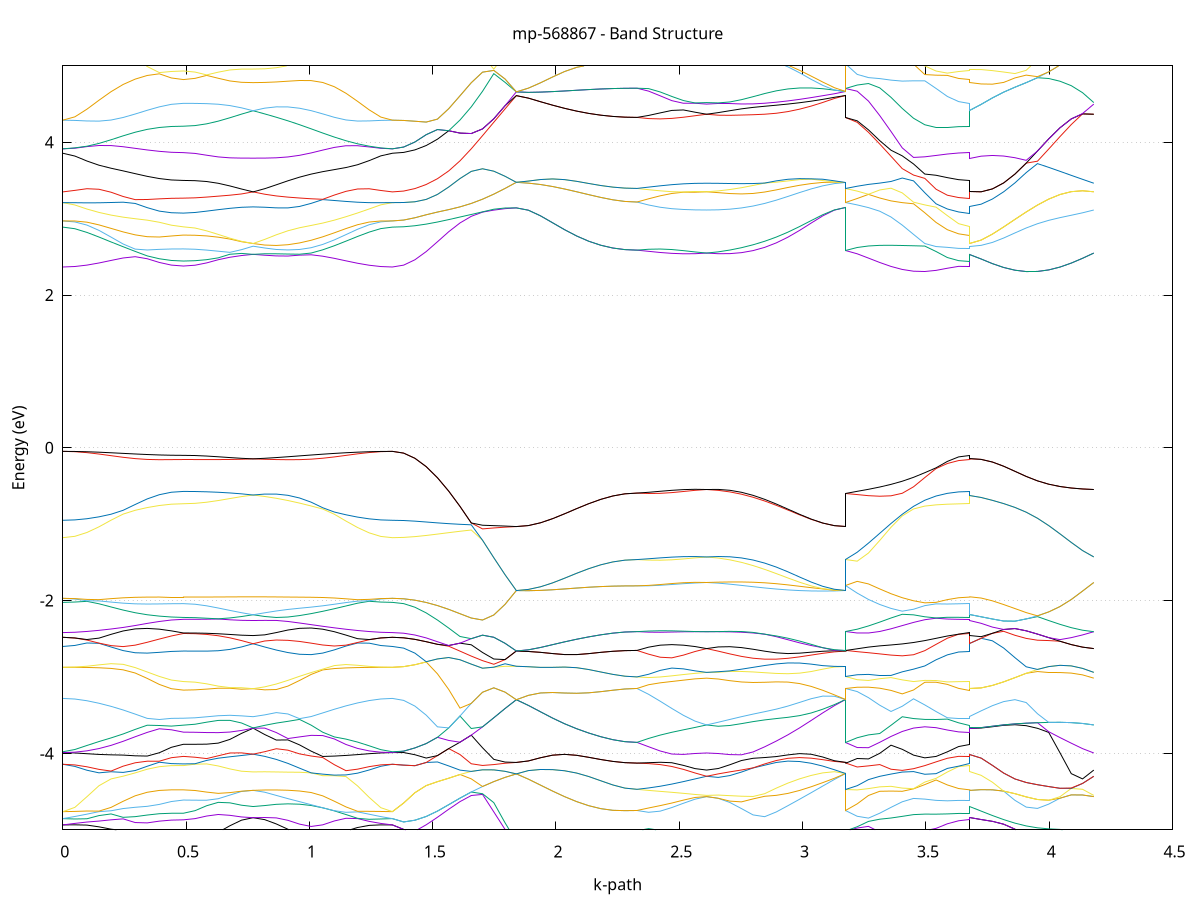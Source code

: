 set title 'mp-568867 - Band Structure'
set xlabel 'k-path'
set ylabel 'Energy (eV)'
set grid y
set yrange [-5:5]
set terminal png size 800,600
set output 'mp-568867_bands_gnuplot.png'
plot '-' using 1:2 with lines notitle, '-' using 1:2 with lines notitle, '-' using 1:2 with lines notitle, '-' using 1:2 with lines notitle, '-' using 1:2 with lines notitle, '-' using 1:2 with lines notitle, '-' using 1:2 with lines notitle, '-' using 1:2 with lines notitle, '-' using 1:2 with lines notitle, '-' using 1:2 with lines notitle, '-' using 1:2 with lines notitle, '-' using 1:2 with lines notitle, '-' using 1:2 with lines notitle, '-' using 1:2 with lines notitle, '-' using 1:2 with lines notitle, '-' using 1:2 with lines notitle, '-' using 1:2 with lines notitle, '-' using 1:2 with lines notitle, '-' using 1:2 with lines notitle, '-' using 1:2 with lines notitle, '-' using 1:2 with lines notitle, '-' using 1:2 with lines notitle, '-' using 1:2 with lines notitle, '-' using 1:2 with lines notitle, '-' using 1:2 with lines notitle, '-' using 1:2 with lines notitle, '-' using 1:2 with lines notitle, '-' using 1:2 with lines notitle, '-' using 1:2 with lines notitle, '-' using 1:2 with lines notitle, '-' using 1:2 with lines notitle, '-' using 1:2 with lines notitle, '-' using 1:2 with lines notitle, '-' using 1:2 with lines notitle, '-' using 1:2 with lines notitle, '-' using 1:2 with lines notitle, '-' using 1:2 with lines notitle, '-' using 1:2 with lines notitle, '-' using 1:2 with lines notitle, '-' using 1:2 with lines notitle, '-' using 1:2 with lines notitle, '-' using 1:2 with lines notitle, '-' using 1:2 with lines notitle, '-' using 1:2 with lines notitle, '-' using 1:2 with lines notitle, '-' using 1:2 with lines notitle, '-' using 1:2 with lines notitle, '-' using 1:2 with lines notitle, '-' using 1:2 with lines notitle, '-' using 1:2 with lines notitle, '-' using 1:2 with lines notitle, '-' using 1:2 with lines notitle, '-' using 1:2 with lines notitle, '-' using 1:2 with lines notitle, '-' using 1:2 with lines notitle, '-' using 1:2 with lines notitle, '-' using 1:2 with lines notitle, '-' using 1:2 with lines notitle, '-' using 1:2 with lines notitle, '-' using 1:2 with lines notitle, '-' using 1:2 with lines notitle, '-' using 1:2 with lines notitle, '-' using 1:2 with lines notitle, '-' using 1:2 with lines notitle, '-' using 1:2 with lines notitle, '-' using 1:2 with lines notitle, '-' using 1:2 with lines notitle, '-' using 1:2 with lines notitle, '-' using 1:2 with lines notitle, '-' using 1:2 with lines notitle, '-' using 1:2 with lines notitle, '-' using 1:2 with lines notitle, '-' using 1:2 with lines notitle, '-' using 1:2 with lines notitle, '-' using 1:2 with lines notitle, '-' using 1:2 with lines notitle, '-' using 1:2 with lines notitle, '-' using 1:2 with lines notitle, '-' using 1:2 with lines notitle, '-' using 1:2 with lines notitle, '-' using 1:2 with lines notitle, '-' using 1:2 with lines notitle, '-' using 1:2 with lines notitle, '-' using 1:2 with lines notitle, '-' using 1:2 with lines notitle, '-' using 1:2 with lines notitle, '-' using 1:2 with lines notitle, '-' using 1:2 with lines notitle, '-' using 1:2 with lines notitle, '-' using 1:2 with lines notitle, '-' using 1:2 with lines notitle, '-' using 1:2 with lines notitle, '-' using 1:2 with lines notitle, '-' using 1:2 with lines notitle, '-' using 1:2 with lines notitle, '-' using 1:2 with lines notitle, '-' using 1:2 with lines notitle, '-' using 1:2 with lines notitle, '-' using 1:2 with lines notitle, '-' using 1:2 with lines notitle, '-' using 1:2 with lines notitle, '-' using 1:2 with lines notitle, '-' using 1:2 with lines notitle, '-' using 1:2 with lines notitle, '-' using 1:2 with lines notitle, '-' using 1:2 with lines notitle, '-' using 1:2 with lines notitle, '-' using 1:2 with lines notitle, '-' using 1:2 with lines notitle, '-' using 1:2 with lines notitle, '-' using 1:2 with lines notitle, '-' using 1:2 with lines notitle, '-' using 1:2 with lines notitle, '-' using 1:2 with lines notitle, '-' using 1:2 with lines notitle, '-' using 1:2 with lines notitle, '-' using 1:2 with lines notitle, '-' using 1:2 with lines notitle, '-' using 1:2 with lines notitle, '-' using 1:2 with lines notitle, '-' using 1:2 with lines notitle, '-' using 1:2 with lines notitle, '-' using 1:2 with lines notitle, '-' using 1:2 with lines notitle, '-' using 1:2 with lines notitle, '-' using 1:2 with lines notitle, '-' using 1:2 with lines notitle, '-' using 1:2 with lines notitle
0.000000 -22.488477
0.048923 -22.488277
0.097846 -22.487677
0.146768 -22.486677
0.195691 -22.485477
0.244614 -22.484177
0.293537 -22.482877
0.342459 -22.481677
0.391382 -22.480777
0.440305 -22.480077
0.489228 -22.479877
0.489228 -22.479877
0.536303 -22.479877
0.583379 -22.479677
0.630455 -22.479477
0.677531 -22.479177
0.724607 -22.478977
0.771683 -22.478877
0.771683 -22.478877
0.818759 -22.478977
0.865835 -22.479377
0.912911 -22.479977
0.959987 -22.480877
1.007063 -22.481877
1.054139 -22.483177
1.101215 -22.484477
1.148291 -22.485677
1.195367 -22.486777
1.242443 -22.487677
1.289519 -22.488277
1.336594 -22.488477
1.336594 -22.488477
1.382282 -22.483177
1.427970 -22.467377
1.473657 -22.441277
1.519345 -22.404777
1.565032 -22.357977
1.610720 -22.301177
1.656407 -22.234677
1.702095 -22.158777
1.747782 -22.073777
1.793470 -21.980277
1.839157 -21.878877
1.839157 -21.878877
1.888080 -21.878777
1.937003 -21.878277
1.985926 -21.877477
2.034848 -21.876477
2.083771 -21.875277
2.132694 -21.874177
2.181617 -21.873177
2.230539 -21.872377
2.279462 -21.871877
2.328385 -21.871677
2.328385 -21.871677
2.375461 -21.871677
2.422537 -21.871477
2.469613 -21.871277
2.516689 -21.871077
2.563765 -21.870877
2.610841 -21.870777
2.610841 -21.870777
2.657917 -21.870877
2.704992 -21.871177
2.752068 -21.871777
2.799144 -21.872477
2.846220 -21.873377
2.893296 -21.874477
2.940372 -21.875577
2.987448 -21.876577
3.034524 -21.877577
3.081600 -21.878277
3.128676 -21.878777
3.175752 -21.878877
3.175752 -21.871677
3.221439 -21.972777
3.267127 -22.066077
3.312814 -22.150877
3.358502 -22.226677
3.404190 -22.293077
3.449877 -22.349677
3.495565 -22.396377
3.541252 -22.432777
3.586940 -22.458977
3.632627 -22.474677
3.678315 -22.479877
3.678315 -22.478877
3.724002 -22.473677
3.769690 -22.457977
3.815377 -22.431777
3.861065 -22.395277
3.906752 -22.348677
3.952440 -22.291977
3.998128 -22.225577
4.043815 -22.149877
4.089503 -22.065077
4.135190 -21.971777
4.180878 -21.870777
e
0.000000 -20.838077
0.048923 -20.837877
0.097846 -20.837677
0.146768 -20.837277
0.195691 -20.836877
0.244614 -20.836277
0.293537 -20.835777
0.342459 -20.835377
0.391382 -20.834977
0.440305 -20.834677
0.489228 -20.834577
0.489228 -20.834577
0.536303 -20.834577
0.583379 -20.834477
0.630455 -20.834477
0.677531 -20.834377
0.724607 -20.834277
0.771683 -20.834177
0.771683 -20.834177
0.818759 -20.834277
0.865835 -20.834377
0.912911 -20.834577
0.959987 -20.834977
1.007063 -20.835377
1.054139 -20.835877
1.101215 -20.836377
1.148291 -20.836877
1.195367 -20.837377
1.242443 -20.837677
1.289519 -20.837977
1.336594 -20.838077
1.336594 -20.838077
1.382282 -20.854677
1.427970 -20.902777
1.473657 -20.977377
1.519345 -21.072177
1.565032 -21.180677
1.610720 -21.297277
1.656407 -21.417677
1.702095 -21.538377
1.747782 -21.656677
1.793470 -21.770677
1.839157 -21.878877
1.839157 -21.878877
1.888080 -21.878777
1.937003 -21.878277
1.985926 -21.877477
2.034848 -21.876477
2.083771 -21.875277
2.132694 -21.874177
2.181617 -21.873177
2.230539 -21.872377
2.279462 -21.871877
2.328385 -21.871677
2.328385 -21.871677
2.375461 -21.871577
2.422537 -21.871477
2.469613 -21.871177
2.516689 -21.870977
2.563765 -21.870777
2.610841 -21.870677
2.610841 -21.870677
2.657917 -21.870777
2.704992 -21.871077
2.752068 -21.871677
2.799144 -21.872377
2.846220 -21.873377
2.893296 -21.874377
2.940372 -21.875477
2.987448 -21.876577
3.034524 -21.877577
3.081600 -21.878277
3.128676 -21.878777
3.175752 -21.878877
3.175752 -21.871677
3.221439 -21.763677
3.267127 -21.649977
3.312814 -21.531977
3.358502 -21.411677
3.404190 -21.291677
3.449877 -21.175477
3.495565 -21.067477
3.541252 -20.973277
3.586940 -20.898977
3.632627 -20.851177
3.678315 -20.834577
3.678315 -20.834177
3.724002 -20.850777
3.769690 -20.898577
3.815377 -20.972777
3.861065 -21.066877
3.906752 -21.174877
3.952440 -21.290977
3.998128 -21.410877
4.043815 -21.531177
4.089503 -21.649077
4.135190 -21.762777
4.180878 -21.870677
e
0.000000 -18.007077
0.048923 -18.007777
0.097846 -18.009777
0.146768 -18.012677
0.195691 -18.016077
0.244614 -18.019377
0.293537 -18.022277
0.342459 -18.024277
0.391382 -18.025577
0.440305 -18.026277
0.489228 -18.026377
0.489228 -18.026377
0.536303 -18.022377
0.583379 -18.010177
0.630455 -17.989877
0.677531 -17.961677
0.724607 -17.943577
0.771683 -17.943177
0.771683 -17.943177
0.818759 -17.943477
0.865835 -17.958677
0.912911 -17.983977
0.959987 -18.001277
1.007063 -18.011477
1.054139 -18.016077
1.101215 -18.016777
1.148291 -18.014977
1.195367 -18.012277
1.242443 -18.009577
1.289519 -18.007777
1.336594 -18.007077
1.336594 -18.007077
1.382282 -18.002677
1.427970 -17.989377
1.473657 -17.967377
1.519345 -17.936677
1.565032 -17.897677
1.610720 -17.850477
1.656407 -17.795677
1.702095 -17.733577
1.747782 -17.665177
1.793470 -17.591477
1.839157 -17.514177
1.839157 -17.514177
1.888080 -17.515977
1.937003 -17.521177
1.985926 -17.529277
2.034848 -17.539477
2.083771 -17.550877
2.132694 -17.562177
2.181617 -17.572277
2.230539 -17.580377
2.279462 -17.585477
2.328385 -17.587277
2.328385 -17.587277
2.375461 -17.587477
2.422537 -17.587277
2.469613 -17.586977
2.516689 -17.586677
2.563765 -17.586477
2.610841 -17.586177
2.610841 -17.586177
2.657917 -17.586177
2.704992 -17.584977
2.752068 -17.581877
2.799144 -17.576477
2.846220 -17.568777
2.893296 -17.559177
2.940372 -17.548577
2.987448 -17.537877
3.034524 -17.528277
3.081600 -17.520677
3.128676 -17.515777
3.175752 -17.514177
3.175752 -17.587277
3.221439 -17.648777
3.267127 -17.711377
3.312814 -17.771677
3.358502 -17.827877
3.404190 -17.878477
3.449877 -17.922477
3.495565 -17.959377
3.541252 -17.988477
3.586940 -18.009477
3.632627 -18.022177
3.678315 -18.026377
3.678315 -17.943177
3.724002 -17.917277
3.769690 -17.869677
3.815377 -17.852277
3.861065 -17.827577
3.906752 -17.796377
3.952440 -17.759577
3.998128 -17.718677
4.043815 -17.676077
4.089503 -17.635577
4.135190 -17.603077
4.180878 -17.586177
e
0.000000 -17.969377
0.048923 -17.968777
0.097846 -17.967177
0.146768 -17.964677
0.195691 -17.961477
0.244614 -17.957877
0.293537 -17.954177
0.342459 -17.950877
0.391382 -17.948177
0.440305 -17.946377
0.489228 -17.945777
0.489228 -17.945777
0.536303 -17.945577
0.583379 -17.945077
0.630455 -17.944477
0.677531 -17.943577
0.724607 -17.925177
0.771683 -17.881577
0.771683 -17.881577
0.818759 -17.924577
0.865835 -17.944477
0.912911 -17.946177
0.959987 -17.948577
1.007063 -17.951677
1.054139 -17.955077
1.101215 -17.958577
1.148291 -17.961977
1.195367 -17.964977
1.242443 -17.967377
1.289519 -17.968877
1.336594 -17.969377
1.336594 -17.969377
1.382282 -17.944777
1.427970 -17.873477
1.473657 -17.762477
1.519345 -17.623377
1.565032 -17.474677
1.610720 -17.349377
1.656407 -17.291077
1.702095 -17.306377
1.747782 -17.362977
1.793470 -17.436177
1.839157 -17.514177
1.839157 -17.514177
1.888080 -17.515977
1.937003 -17.521177
1.985926 -17.529277
2.034848 -17.539477
2.083771 -17.550877
2.132694 -17.562077
2.181617 -17.572277
2.230539 -17.580377
2.279462 -17.585477
2.328385 -17.587277
2.328385 -17.587277
2.375461 -17.586777
2.422537 -17.586077
2.469613 -17.585577
2.516689 -17.585477
2.563765 -17.585777
2.610841 -17.586177
2.610841 -17.586177
2.657917 -17.585577
2.704992 -17.583877
2.752068 -17.580577
2.799144 -17.575177
2.846220 -17.567677
2.893296 -17.558377
2.940372 -17.547977
2.987448 -17.537577
3.034524 -17.528177
3.081600 -17.520677
3.128676 -17.515777
3.175752 -17.514177
3.175752 -17.587277
3.221439 -17.531277
3.267127 -17.487277
3.312814 -17.461277
3.358502 -17.454577
3.404190 -17.462777
3.449877 -17.478677
3.495565 -17.581377
3.541252 -17.731277
3.586940 -17.847077
3.632627 -17.920577
3.678315 -17.945777
3.678315 -17.881577
3.724002 -17.879477
3.769690 -17.869677
3.815377 -17.852177
3.861065 -17.827577
3.906752 -17.796377
3.952440 -17.759577
3.998128 -17.718677
4.043815 -17.676077
4.089503 -17.635477
4.135190 -17.603077
4.180878 -17.586177
e
0.000000 -17.007277
0.048923 -17.053177
0.097846 -17.130077
0.146768 -17.210277
0.195691 -17.287377
0.244614 -17.357877
0.293537 -17.419277
0.342459 -17.469577
0.391382 -17.506977
0.440305 -17.529977
0.489228 -17.537877
0.489228 -17.537877
0.536303 -17.572277
0.583379 -17.636777
0.630455 -17.705177
0.677531 -17.770577
0.724607 -17.829977
0.771683 -17.881577
0.771683 -17.881577
0.818759 -17.830477
0.865835 -17.772277
0.912911 -17.707477
0.959987 -17.636577
1.007063 -17.560077
1.054139 -17.478777
1.101215 -17.393777
1.148291 -17.306177
1.195367 -17.217877
1.242443 -17.131377
1.289519 -17.052377
1.336594 -17.007277
1.336594 -17.007277
1.382282 -17.004577
1.427970 -16.996777
1.473657 -16.983977
1.519345 -16.966977
1.565032 -16.946277
1.610720 -16.922977
1.656407 -16.898477
1.702095 -16.874277
1.747782 -16.852177
1.793470 -16.834177
1.839157 -16.821677
1.839157 -16.821677
1.888080 -16.830377
1.937003 -16.844977
1.985926 -16.864277
2.034848 -16.886177
2.083771 -16.908677
2.132694 -16.929877
2.181617 -16.948077
2.230539 -16.961977
2.279462 -16.970677
2.328385 -16.973577
2.328385 -16.973577
2.375461 -16.989977
2.422537 -17.010777
2.469613 -17.030477
2.516689 -17.045477
2.563765 -17.053777
2.610841 -17.053977
2.610841 -17.053977
2.657917 -17.053677
2.704992 -17.045277
2.752068 -17.029677
2.799144 -17.008177
2.846220 -16.982277
2.893296 -16.953577
2.940372 -16.923977
2.987448 -16.895177
3.034524 -16.868877
3.081600 -16.846877
3.128676 -16.830677
3.175752 -16.821677
3.175752 -16.973577
3.221439 -17.032277
3.267127 -17.093777
3.312814 -17.153977
3.358502 -17.210377
3.404190 -17.261077
3.449877 -17.407977
3.495565 -17.496877
3.541252 -17.513577
3.586940 -17.526677
3.632627 -17.534977
3.678315 -17.537877
3.678315 -17.881577
3.724002 -17.879477
3.769690 -17.843077
3.815377 -17.726077
3.861065 -17.574377
3.906752 -17.397777
3.952440 -17.208877
3.998128 -17.034377
4.043815 -16.981477
4.089503 -16.969377
4.135190 -17.024277
4.180878 -17.053977
e
0.000000 -17.007177
0.048923 -17.051477
0.097846 -17.119177
0.146768 -17.183777
0.195691 -17.241777
0.244614 -17.292077
0.293537 -17.333877
0.342459 -17.366777
0.391382 -17.390477
0.440305 -17.404777
0.489228 -17.409577
0.489228 -17.409577
0.536303 -17.379877
0.583379 -17.330377
0.630455 -17.287677
0.677531 -17.258177
0.724607 -17.242377
0.771683 -17.237877
0.771683 -17.237877
0.818759 -17.241077
0.865835 -17.247877
0.912911 -17.254977
0.959987 -17.259177
1.007063 -17.257777
1.054139 -17.248577
1.101215 -17.229577
1.148291 -17.199677
1.195367 -17.158177
1.242443 -17.106077
1.289519 -17.047077
1.336594 -17.007177
1.336594 -17.007177
1.382282 -17.004577
1.427970 -16.996677
1.473657 -16.983977
1.519345 -16.966877
1.565032 -16.946177
1.610720 -16.922977
1.656407 -16.898477
1.702095 -16.874277
1.747782 -16.852177
1.793470 -16.834177
1.839157 -16.821677
1.839157 -16.821677
1.888080 -16.830277
1.937003 -16.844977
1.985926 -16.864177
2.034848 -16.886077
2.083771 -16.908577
2.132694 -16.929777
2.181617 -16.947977
2.230539 -16.961977
2.279462 -16.970577
2.328385 -16.973577
2.328385 -16.973577
2.375461 -16.971277
2.422537 -16.986877
2.469613 -17.009377
2.516689 -17.030377
2.563765 -17.045977
2.610841 -17.053977
2.610841 -17.053977
2.657917 -17.045977
2.704992 -17.030477
2.752068 -17.008477
2.799144 -16.981777
2.846220 -16.952077
2.893296 -16.921277
2.940372 -16.891477
2.987448 -16.864677
3.034524 -16.850877
3.081600 -16.839277
3.128676 -16.828877
3.175752 -16.821677
3.175752 -16.973577
3.221439 -16.934877
3.267127 -16.958177
3.312814 -16.955577
3.358502 -17.056477
3.404190 -17.225177
3.449877 -17.305377
3.495565 -17.342277
3.541252 -17.371477
3.586940 -17.392577
3.632627 -17.405277
3.678315 -17.409577
3.678315 -17.237877
3.724002 -17.230677
3.769690 -17.215777
3.815377 -17.193177
3.861065 -17.163277
3.906752 -17.126377
3.952440 -17.083177
3.998128 -17.028177
4.043815 -16.897877
4.089503 -16.969377
4.135190 -17.024177
4.180878 -17.053977
e
0.000000 -16.909977
0.048923 -16.871877
0.097846 -16.816577
0.146768 -16.768877
0.195691 -16.730177
0.244614 -16.698777
0.293537 -16.673277
0.342459 -16.653177
0.391382 -16.638477
0.440305 -16.629477
0.489228 -16.626477
0.489228 -16.626477
0.536303 -16.621577
0.583379 -16.606777
0.630455 -16.581577
0.677531 -16.546777
0.724607 -16.505677
0.771683 -16.463477
0.771683 -16.463477
0.818759 -16.503677
0.865835 -16.542377
0.912911 -16.579077
0.959987 -16.613577
1.007063 -16.646077
1.054139 -16.677277
1.101215 -16.708277
1.148291 -16.741077
1.195367 -16.778277
1.242443 -16.822877
1.289519 -16.874377
1.336594 -16.909977
1.336594 -16.909977
1.382282 -16.907877
1.427970 -16.901877
1.473657 -16.892077
1.519345 -16.879477
1.565032 -16.864877
1.610720 -16.849577
1.656407 -16.835377
1.702095 -16.823777
1.747782 -16.816777
1.793470 -16.815877
1.839157 -16.821677
1.839157 -16.821677
1.888080 -16.819577
1.937003 -16.823677
1.985926 -16.832477
2.034848 -16.843877
2.083771 -16.856177
2.132694 -16.867777
2.181617 -16.877577
2.230539 -16.884977
2.279462 -16.889477
2.328385 -16.891077
2.328385 -16.891077
2.375461 -16.899577
2.422537 -16.894877
2.469613 -16.885977
2.516689 -16.878777
2.563765 -16.874677
2.610841 -16.873377
2.610841 -16.873377
2.657917 -16.874377
2.704992 -16.876477
2.752068 -16.878777
2.799144 -16.880177
2.846220 -16.879677
2.893296 -16.876677
2.940372 -16.870677
2.987448 -16.861877
3.034524 -16.842877
3.081600 -16.827777
3.128676 -16.820577
3.175752 -16.821677
3.175752 -16.891077
3.221439 -16.924977
3.267127 -16.903177
3.312814 -16.940077
3.358502 -16.927077
3.404190 -16.879177
3.449877 -16.821177
3.495565 -16.761577
3.541252 -16.707277
3.586940 -16.663977
3.632627 -16.636077
3.678315 -16.626477
3.678315 -16.463477
3.724002 -16.451677
3.769690 -16.466477
3.815377 -16.507877
3.861065 -16.570677
3.906752 -16.647577
3.952440 -16.731477
3.998128 -16.816677
4.043815 -16.897877
4.089503 -16.926277
4.135190 -16.872577
4.180878 -16.873377
e
0.000000 -16.909977
0.048923 -16.860677
0.097846 -16.779077
0.146768 -16.692077
0.195691 -16.604877
0.244614 -16.521277
0.293537 -16.444777
0.342459 -16.379477
0.391382 -16.329177
0.440305 -16.297277
0.489228 -16.286277
0.489228 -16.286277
0.536303 -16.293977
0.583379 -16.315077
0.630455 -16.345977
0.677531 -16.382877
0.724607 -16.422777
0.771683 -16.463477
0.771683 -16.463477
0.818759 -16.426377
0.865835 -16.400277
0.912911 -16.390277
0.959987 -16.399477
1.007063 -16.429077
1.054139 -16.477677
1.101215 -16.541877
1.148291 -16.617477
1.195367 -16.699677
1.242443 -16.783877
1.289519 -16.863177
1.336594 -16.909977
1.336594 -16.909977
1.382282 -16.907877
1.427970 -16.901877
1.473657 -16.892077
1.519345 -16.879477
1.565032 -16.864877
1.610720 -16.849577
1.656407 -16.835277
1.702095 -16.823777
1.747782 -16.816777
1.793470 -16.815877
1.839157 -16.821677
1.839157 -16.821677
1.888080 -16.819577
1.937003 -16.823677
1.985926 -16.832377
2.034848 -16.843877
2.083771 -16.856177
2.132694 -16.867777
2.181617 -16.877577
2.230539 -16.884977
2.279462 -16.889477
2.328385 -16.890977
2.328385 -16.890977
2.375461 -16.873377
2.422537 -16.855877
2.469613 -16.841977
2.516689 -16.832777
2.563765 -16.827777
2.610841 -16.826277
2.610841 -16.826277
2.657917 -16.827477
2.704992 -16.829977
2.752068 -16.832977
2.799144 -16.835477
2.846220 -16.836577
2.893296 -16.835877
2.940372 -16.833077
2.987448 -16.828677
3.034524 -16.823777
3.081600 -16.819877
3.128676 -16.818677
3.175752 -16.821677
3.175752 -16.890977
3.221439 -16.833677
3.267127 -16.768877
3.312814 -16.699877
3.358502 -16.628677
3.404190 -16.557177
3.449877 -16.487977
3.495565 -16.423977
3.541252 -16.368277
3.586940 -16.324477
3.632627 -16.296077
3.678315 -16.286277
3.678315 -16.463477
3.724002 -16.451677
3.769690 -16.466477
3.815377 -16.507877
3.861065 -16.570677
3.906752 -16.647577
3.952440 -16.731477
3.998128 -16.816677
4.043815 -16.890777
4.089503 -16.830477
4.135190 -16.835677
4.180878 -16.826277
e
0.000000 -16.400877
0.048923 -16.388677
0.097846 -16.353477
0.146768 -16.299877
0.195691 -16.234977
0.244614 -16.166177
0.293537 -16.099977
0.342459 -16.041577
0.391382 -15.994977
0.440305 -15.963477
0.489228 -15.951877
0.489228 -15.951877
0.536303 -15.947177
0.583379 -15.934777
0.630455 -15.918577
0.677531 -15.902377
0.724607 -15.889877
0.771683 -15.884677
0.771683 -15.884677
0.818759 -15.891377
0.865835 -15.912377
0.912911 -15.946777
0.959987 -15.992477
1.007063 -16.047777
1.054139 -16.110477
1.101215 -16.177577
1.148291 -16.244777
1.195367 -16.306577
1.242443 -16.356777
1.289519 -16.389577
1.336594 -16.400877
1.336594 -16.400877
1.382282 -16.417977
1.427970 -16.464477
1.473657 -16.529077
1.519345 -16.597677
1.565032 -16.651577
1.610720 -16.659077
1.656407 -16.578577
1.702095 -16.405977
1.747782 -16.176277
1.793470 -15.918377
1.839157 -15.824277
1.839157 -15.824277
1.888080 -15.829177
1.937003 -15.829977
1.985926 -15.828977
2.034848 -15.827577
2.083771 -15.826377
2.132694 -15.825377
2.181617 -15.824577
2.230539 -15.824077
2.279462 -15.823777
2.328385 -15.823677
2.328385 -15.823677
2.375461 -15.823877
2.422537 -15.812777
2.469613 -15.794277
2.516689 -15.774477
2.563765 -15.760277
2.610841 -15.755577
2.610841 -15.755577
2.657917 -15.759177
2.704992 -15.767377
2.752068 -15.777177
2.799144 -15.786777
2.846220 -15.795177
2.893296 -15.802177
2.940372 -15.818077
2.987448 -15.829477
3.034524 -15.835477
3.081600 -15.835877
3.128676 -15.831477
3.175752 -15.824277
3.175752 -15.823677
3.221439 -15.964177
3.267127 -16.126677
3.312814 -16.244377
3.358502 -16.279777
3.404190 -16.251677
3.449877 -16.193477
3.495565 -16.124977
3.541252 -16.058177
3.586940 -16.002177
3.632627 -15.964877
3.678315 -15.951877
3.678315 -15.884677
3.724002 -15.923677
3.769690 -15.977077
3.815377 -16.039377
3.861065 -16.105477
3.906752 -16.169777
3.952440 -16.223777
3.998128 -16.251477
4.043815 -16.222577
4.089503 -16.110277
4.135190 -15.937177
4.180878 -15.755577
e
0.000000 -15.650977
0.048923 -15.653777
0.097846 -15.663477
0.146768 -15.681477
0.195691 -15.706877
0.244614 -15.736377
0.293537 -15.766777
0.342459 -15.795677
0.391382 -15.820777
0.440305 -15.839677
0.489228 -15.847177
0.489228 -15.847177
0.536303 -15.843377
0.583379 -15.832477
0.630455 -15.815477
0.677531 -15.794577
0.724607 -15.772677
0.771683 -15.753477
0.771683 -15.753477
0.818759 -15.765977
0.865835 -15.768977
0.912911 -15.763977
0.959987 -15.753277
1.007063 -15.738277
1.054139 -15.719877
1.101215 -15.699677
1.148291 -15.684277
1.195367 -15.671377
1.242443 -15.660677
1.289519 -15.653477
1.336594 -15.650977
1.336594 -15.650977
1.382282 -15.655077
1.427970 -15.666877
1.473657 -15.685577
1.519345 -15.709777
1.565032 -15.737177
1.610720 -15.765377
1.656407 -15.791777
1.702095 -15.813177
1.747782 -15.827077
1.793470 -15.831177
1.839157 -15.824277
1.839157 -15.824277
1.888080 -15.829177
1.937003 -15.829977
1.985926 -15.828977
2.034848 -15.827577
2.083771 -15.826377
2.132694 -15.825377
2.181617 -15.824577
2.230539 -15.824077
2.279462 -15.823677
2.328385 -15.823577
2.328385 -15.823577
2.375461 -15.810577
2.422537 -15.785977
2.469613 -15.753677
2.516689 -15.720077
2.563765 -15.693677
2.610841 -15.683677
2.610841 -15.683677
2.657917 -15.692277
2.704992 -15.711977
2.752068 -15.735677
2.799144 -15.759877
2.846220 -15.782377
2.893296 -15.801877
2.940372 -15.806577
2.987448 -15.809477
3.034524 -15.811277
3.081600 -15.813377
3.128676 -15.825177
3.175752 -15.824277
3.175752 -15.823577
3.221439 -15.755377
3.267127 -15.744377
3.312814 -15.756477
3.358502 -15.775977
3.404190 -15.796477
3.449877 -15.814777
3.495565 -15.829177
3.541252 -15.838977
3.586940 -15.844377
3.632627 -15.846677
3.678315 -15.847177
3.678315 -15.753477
3.724002 -15.799477
3.769690 -15.826677
3.815377 -15.833377
3.861065 -15.822477
3.906752 -15.799177
3.952440 -15.768277
3.998128 -15.732777
4.043815 -15.695077
4.089503 -15.656477
4.135190 -15.618277
4.180878 -15.683677
e
0.000000 -15.650977
0.048923 -15.651577
0.097846 -15.653177
0.146768 -15.655177
0.195691 -15.656877
0.244614 -15.657977
0.293537 -15.657877
0.342459 -15.656577
0.391382 -15.654577
0.440305 -15.652677
0.489228 -15.651877
0.489228 -15.651877
0.536303 -15.656577
0.583379 -15.669677
0.630455 -15.688777
0.677531 -15.711177
0.724607 -15.733877
0.771683 -15.753477
0.771683 -15.753477
0.818759 -15.740077
0.865835 -15.732877
0.912911 -15.729377
0.959987 -15.725777
1.007063 -15.719677
1.054139 -15.710077
1.101215 -15.697777
1.148291 -15.679777
1.195367 -15.663977
1.242443 -15.654977
1.289519 -15.651677
1.336594 -15.650977
1.336594 -15.650977
1.382282 -15.654977
1.427970 -15.666877
1.473657 -15.685577
1.519345 -15.709777
1.565032 -15.737177
1.610720 -15.765377
1.656407 -15.791777
1.702095 -15.813177
1.747782 -15.827077
1.793470 -15.831177
1.839157 -15.824277
1.839157 -15.824277
1.888080 -15.812777
1.937003 -15.792777
1.985926 -15.763677
2.034848 -15.726577
2.083771 -15.684477
2.132694 -15.641377
2.181617 -15.601577
2.230539 -15.569477
2.279462 -15.548677
2.328385 -15.541477
2.328385 -15.541477
2.375461 -15.552077
2.422537 -15.564977
2.469613 -15.577077
2.516689 -15.585077
2.563765 -15.586277
2.610841 -15.581177
2.610841 -15.581177
2.657917 -15.586277
2.704992 -15.593477
2.752068 -15.607777
2.799144 -15.629677
2.846220 -15.657777
2.893296 -15.690377
2.940372 -15.725277
2.987448 -15.759677
3.034524 -15.790277
3.081600 -15.813177
3.128676 -15.817477
3.175752 -15.824277
3.175752 -15.541477
3.221439 -15.558577
3.267127 -15.564977
3.312814 -15.570777
3.358502 -15.579677
3.404190 -15.592177
3.449877 -15.607177
3.495565 -15.622877
3.541252 -15.636777
3.586940 -15.646577
3.632627 -15.650977
3.678315 -15.651877
3.678315 -15.753477
3.724002 -15.799477
3.769690 -15.826677
3.815377 -15.833377
3.861065 -15.822477
3.906752 -15.799177
3.952440 -15.768277
3.998128 -15.732777
4.043815 -15.695077
4.089503 -15.656477
4.135190 -15.618277
4.180878 -15.581177
e
0.000000 -15.492477
0.048923 -15.511477
0.097846 -15.534077
0.146768 -15.547677
0.195691 -15.550677
0.244614 -15.544177
0.293537 -15.529577
0.342459 -15.508377
0.391382 -15.484677
0.440305 -15.469477
0.489228 -15.465377
0.489228 -15.465377
0.536303 -15.474777
0.583379 -15.491777
0.630455 -15.508377
0.677531 -15.522077
0.724607 -15.531377
0.771683 -15.534677
0.771683 -15.534677
0.818759 -15.531377
0.865835 -15.522577
0.912911 -15.511577
0.959987 -15.501477
1.007063 -15.493777
1.054139 -15.505077
1.101215 -15.528577
1.148291 -15.542277
1.195367 -15.543877
1.242443 -15.532177
1.289519 -15.510577
1.336594 -15.492477
1.336594 -15.492477
1.382282 -15.498077
1.427970 -15.514477
1.473657 -15.540577
1.519345 -15.574677
1.565032 -15.614477
1.610720 -15.657677
1.656407 -15.701277
1.702095 -15.742477
1.747782 -15.778277
1.793470 -15.806277
1.839157 -15.824277
1.839157 -15.824277
1.888080 -15.812777
1.937003 -15.792777
1.985926 -15.763677
2.034848 -15.726577
2.083771 -15.684477
2.132694 -15.641377
2.181617 -15.601577
2.230539 -15.569477
2.279462 -15.548577
2.328385 -15.541377
2.328385 -15.541377
2.375461 -15.535577
2.422537 -15.536377
2.469613 -15.544277
2.516689 -15.557377
2.563765 -15.571477
2.610841 -15.581177
2.610841 -15.581177
2.657917 -15.575377
2.704992 -15.574577
2.752068 -15.582377
2.799144 -15.598877
2.846220 -15.622877
2.893296 -15.652577
2.940372 -15.686077
2.987448 -15.721177
3.034524 -15.755677
3.081600 -15.786577
3.128676 -15.810577
3.175752 -15.824277
3.175752 -15.541377
3.221439 -15.509877
3.267127 -15.484977
3.312814 -15.474777
3.358502 -15.473677
3.404190 -15.476777
3.449877 -15.480977
3.495565 -15.484077
3.541252 -15.484277
3.586940 -15.480077
3.632627 -15.471677
3.678315 -15.465377
3.678315 -15.534677
3.724002 -15.538877
3.769690 -15.540177
3.815377 -15.538877
3.861065 -15.535277
3.906752 -15.530477
3.952440 -15.525677
3.998128 -15.523177
4.043815 -15.526677
4.089503 -15.543777
4.135190 -15.589077
4.180878 -15.581177
e
0.000000 -15.492477
0.048923 -15.491777
0.097846 -15.489677
0.146768 -15.486277
0.195691 -15.481577
0.244614 -15.475777
0.293537 -15.468677
0.342459 -15.460177
0.391382 -15.447777
0.440305 -15.427377
0.489228 -15.413977
0.489228 -15.413977
0.536303 -15.402077
0.583379 -15.377277
0.630455 -15.347577
0.677531 -15.314477
0.724607 -15.278177
0.771683 -15.264477
0.771683 -15.264477
0.818759 -15.292377
0.865835 -15.341777
0.912911 -15.390277
0.959987 -15.434877
1.007063 -15.473577
1.054139 -15.489077
1.101215 -15.486977
1.148291 -15.486977
1.195367 -15.488277
1.242443 -15.490177
1.289519 -15.491777
1.336594 -15.492477
1.336594 -15.492477
1.382282 -15.497977
1.427970 -15.514377
1.473657 -15.540477
1.519345 -15.574577
1.565032 -15.614477
1.610720 -15.657677
1.656407 -15.701277
1.702095 -15.742377
1.747782 -15.778277
1.793470 -15.806277
1.839157 -15.650277
1.839157 -15.650277
1.888080 -15.640877
1.937003 -15.613877
1.985926 -15.571977
2.034848 -15.518877
2.083771 -15.458577
2.132694 -15.394877
2.181617 -15.331277
2.230539 -15.272677
2.279462 -15.227277
2.328385 -15.208977
2.328385 -15.208977
2.375461 -15.216477
2.422537 -15.218777
2.469613 -15.213777
2.516689 -15.200377
2.563765 -15.180177
2.610841 -15.165877
2.610841 -15.165877
2.657917 -15.184677
2.704992 -15.226177
2.752068 -15.276177
2.799144 -15.330477
2.846220 -15.386877
2.893296 -15.443177
2.940372 -15.496877
2.987448 -15.545677
3.034524 -15.587377
3.081600 -15.620277
3.128676 -15.642177
3.175752 -15.650277
3.175752 -15.208977
3.221439 -15.225877
3.267127 -15.225277
3.312814 -15.211977
3.358502 -15.192077
3.404190 -15.213977
3.449877 -15.247877
3.495565 -15.286777
3.541252 -15.327677
3.586940 -15.366877
3.632627 -15.399177
3.678315 -15.413977
3.678315 -15.264477
3.724002 -15.222777
3.769690 -15.178477
3.815377 -15.148877
3.861065 -15.126777
3.906752 -15.110777
3.952440 -15.101977
3.998128 -15.100477
4.043815 -15.106677
4.089503 -15.119977
4.135190 -15.139877
4.180878 -15.165877
e
0.000000 -15.463577
0.048923 -15.441777
0.097846 -15.409877
0.146768 -15.378677
0.195691 -15.350177
0.244614 -15.325777
0.293537 -15.307177
0.342459 -15.296277
0.391382 -15.295477
0.440305 -15.305077
0.489228 -15.313477
0.489228 -15.313477
0.536303 -15.310477
0.583379 -15.302477
0.630455 -15.291577
0.677531 -15.280077
0.724607 -15.270077
0.771683 -15.237877
0.771683 -15.237877
0.818759 -15.255977
0.865835 -15.257577
0.912911 -15.262877
0.959987 -15.272577
1.007063 -15.286777
1.054139 -15.305177
1.101215 -15.327477
1.148291 -15.353177
1.195367 -15.381777
1.242443 -15.412277
1.289519 -15.442877
1.336594 -15.463577
1.336594 -15.463577
1.382282 -15.445677
1.427970 -15.396377
1.473657 -15.324977
1.519345 -15.240877
1.565032 -15.150877
1.610720 -15.059677
1.656407 -14.969977
1.702095 -14.979677
1.747782 -15.157377
1.793470 -15.389077
1.839157 -15.650277
1.839157 -15.650277
1.888080 -15.640877
1.937003 -15.613877
1.985926 -15.571977
2.034848 -15.518877
2.083771 -15.458577
2.132694 -15.394877
2.181617 -15.331277
2.230539 -15.272677
2.279462 -15.227277
2.328385 -15.208977
2.328385 -15.208977
2.375461 -15.198877
2.422537 -15.188577
2.469613 -15.179477
2.516689 -15.172377
2.563765 -15.167577
2.610841 -15.165877
2.610841 -15.165877
2.657917 -15.169877
2.704992 -15.184077
2.752068 -15.212677
2.799144 -15.256377
2.846220 -15.312677
2.893296 -15.376977
2.940372 -15.444277
2.987448 -15.509577
3.034524 -15.567477
3.081600 -15.612777
3.128676 -15.641077
3.175752 -15.650277
3.175752 -15.208977
3.221439 -15.182877
3.267127 -15.168277
3.312814 -15.171177
3.358502 -15.187577
3.404190 -15.171477
3.449877 -15.164877
3.495565 -15.193377
3.541252 -15.233577
3.586940 -15.272677
3.632627 -15.302177
3.678315 -15.313477
3.678315 -15.237877
3.724002 -15.205977
3.769690 -15.175777
3.815377 -15.148877
3.861065 -15.126777
3.906752 -15.110777
3.952440 -15.101977
3.998128 -15.100477
4.043815 -15.106577
4.089503 -15.119877
4.135190 -15.139877
4.180878 -15.165877
e
0.000000 -14.671277
0.048923 -14.678677
0.097846 -14.700677
0.146768 -14.736177
0.195691 -14.783577
0.244614 -14.840277
0.293537 -14.902577
0.342459 -14.965377
0.391382 -15.020677
0.440305 -15.059077
0.489228 -15.072677
0.489228 -15.072677
0.536303 -15.077877
0.583379 -15.093477
0.630455 -15.118777
0.677531 -15.152577
0.724607 -15.193377
0.771683 -15.237877
0.771683 -15.237877
0.818759 -15.192377
0.865835 -15.140677
0.912911 -15.082677
0.959987 -15.019877
1.007063 -14.954577
1.054139 -14.890077
1.101215 -14.829577
1.148291 -14.775877
1.195367 -14.731577
1.242443 -14.698577
1.289519 -14.678177
1.336594 -14.671277
1.336594 -14.671277
1.382282 -14.673477
1.427970 -14.680177
1.473657 -14.692477
1.519345 -14.712077
1.565032 -14.742177
1.610720 -14.788577
1.656407 -14.861977
1.702095 -14.883277
1.747782 -14.799477
1.793470 -14.716777
1.839157 -14.630177
1.839157 -14.630177
1.888080 -14.634377
1.937003 -14.646977
1.985926 -14.667877
2.034848 -14.696577
2.083771 -14.732577
2.132694 -14.774677
2.181617 -14.820777
2.230539 -14.866877
2.279462 -14.904777
2.328385 -14.920577
2.328385 -14.920577
2.375461 -14.942777
2.422537 -14.968377
2.469613 -14.997277
2.516689 -15.028677
2.563765 -15.059577
2.610841 -15.076877
2.610841 -15.076877
2.657917 -15.054577
2.704992 -15.005477
2.752068 -14.947477
2.799144 -14.887677
2.846220 -14.830377
2.893296 -14.778277
2.940372 -14.733077
2.987448 -14.695677
3.034524 -14.666777
3.081600 -14.646277
3.128676 -14.634177
3.175752 -14.630177
3.175752 -14.920577
3.221439 -14.983377
3.267127 -15.018277
3.312814 -15.045477
3.358502 -15.072677
3.404190 -15.101477
3.449877 -15.120977
3.495565 -15.111577
3.541252 -15.095977
3.586940 -15.083377
3.632627 -15.075377
3.678315 -15.072677
3.678315 -15.237877
3.724002 -15.205977
3.769690 -15.175777
3.815377 -15.136177
3.861065 -15.098677
3.906752 -15.067477
3.952440 -15.042577
3.998128 -15.022477
4.043815 -15.003977
4.089503 -14.981077
4.135190 -14.942577
4.180878 -15.076877
e
0.000000 -12.364977
0.048923 -12.363877
0.097846 -12.360777
0.146768 -12.355377
0.195691 -12.347777
0.244614 -12.337877
0.293537 -12.326277
0.342459 -12.313977
0.391382 -12.302577
0.440305 -12.294477
0.489228 -12.291477
0.489228 -12.291477
0.536303 -12.290777
0.583379 -12.288777
0.630455 -12.285777
0.677531 -12.282477
0.724607 -12.279777
0.771683 -12.278577
0.771683 -12.278577
0.818759 -12.280077
0.865835 -12.284977
0.912911 -12.293377
0.959987 -12.304277
1.007063 -12.316577
1.054139 -12.328877
1.101215 -12.339877
1.148291 -12.349077
1.195367 -12.356177
1.242443 -12.361077
1.289519 -12.363977
1.336594 -12.364977
1.336594 -12.364977
1.382282 -12.422177
1.427970 -12.580677
1.473657 -12.811577
1.519345 -13.086277
1.565032 -13.382077
1.610720 -13.680777
1.656407 -13.963777
1.702095 -14.208677
1.747782 -14.396177
1.793470 -14.529577
1.839157 -14.630177
1.839157 -14.630177
1.888080 -14.634377
1.937003 -14.646977
1.985926 -14.667877
2.034848 -14.696577
2.083771 -14.732577
2.132694 -14.774677
2.181617 -14.820777
2.230539 -14.866877
2.279462 -14.904777
2.328385 -14.920577
2.328385 -14.920577
2.375461 -14.902077
2.422537 -14.887577
2.469613 -14.877277
2.516689 -14.871277
2.563765 -14.869077
2.610841 -14.868977
2.610841 -14.868977
2.657917 -14.867577
2.704992 -14.860077
2.752068 -14.842977
2.799144 -14.816677
2.846220 -14.784377
2.893296 -14.750077
2.940372 -14.717077
2.987448 -14.687677
3.034524 -14.663377
3.081600 -14.645277
3.128676 -14.633977
3.175752 -14.630177
3.175752 -14.920577
3.221439 -14.792377
3.267127 -14.580277
3.312814 -14.308377
3.358502 -14.004577
3.404190 -13.685977
3.449877 -13.364677
3.495565 -13.052377
3.541252 -12.763777
3.586940 -12.520477
3.632627 -12.352477
3.678315 -12.291477
3.678315 -12.278577
3.724002 -12.344377
3.769690 -12.517177
3.815377 -12.764777
3.861065 -13.057377
3.906752 -13.373977
3.952440 -13.700577
3.998128 -14.026877
4.043815 -14.343377
4.089503 -14.638377
4.135190 -14.892277
4.180878 -14.868977
e
0.000000 -10.350377
0.048923 -10.369877
0.097846 -10.428777
0.146768 -10.522777
0.195691 -10.638977
0.244614 -10.762477
0.293537 -10.880777
0.342459 -10.984277
0.391382 -11.064877
0.440305 -11.116277
0.489228 -11.133977
0.489228 -11.133977
0.536303 -11.126177
0.583379 -11.103177
0.630455 -11.065477
0.677531 -11.014477
0.724607 -10.951677
0.771683 -10.879177
0.771683 -10.879177
0.818759 -10.942977
0.865835 -10.977877
0.912911 -10.981277
0.959987 -10.953177
1.007063 -10.896277
1.054139 -10.815177
1.101215 -10.716677
1.148291 -10.609777
1.195367 -10.506677
1.242443 -10.422077
1.289519 -10.368377
1.336594 -10.350377
1.336594 -10.350377
1.382282 -10.339977
1.427970 -10.309477
1.473657 -10.261277
1.519345 -10.198877
1.565032 -10.126677
1.610720 -10.049677
1.656407 -9.971877
1.702095 -9.896777
1.747782 -9.826977
1.793470 -9.764977
1.839157 -9.713477
1.839157 -9.713477
1.888080 -9.795677
1.937003 -9.920877
1.985926 -10.047677
2.034848 -10.168477
2.083771 -10.278477
2.132694 -10.374177
2.181617 -10.452377
2.230539 -10.510277
2.279462 -10.545977
2.328385 -10.557977
2.328385 -10.557977
2.375461 -10.562477
2.422537 -10.564377
2.469613 -10.563477
2.516689 -10.560477
2.563765 -10.556277
2.610841 -10.551477
2.610841 -10.551477
2.657917 -10.553277
2.704992 -10.544077
2.752068 -10.518977
2.799144 -10.477277
2.846220 -10.425177
2.893296 -10.354977
2.940372 -10.267077
2.987448 -10.163477
3.034524 -10.047377
3.081600 -9.923177
3.128676 -9.798677
3.175752 -9.713477
3.175752 -10.557977
3.221439 -10.641777
3.267127 -10.724477
3.312814 -10.803377
3.358502 -10.876377
3.404190 -10.942077
3.449877 -10.999177
3.495565 -11.046977
3.541252 -11.084777
3.586940 -11.111977
3.632627 -11.128477
3.678315 -11.133977
3.678315 -10.879177
3.724002 -10.863677
3.769690 -10.840077
3.815377 -10.808877
3.861065 -10.770777
3.906752 -10.726777
3.952440 -10.678377
3.998128 -10.628277
4.043815 -10.581477
4.089503 -10.546477
4.135190 -10.534777
4.180878 -10.551477
e
0.000000 -10.350377
0.048923 -10.347877
0.097846 -10.341277
0.146768 -10.333177
0.195691 -10.328177
0.244614 -10.330777
0.293537 -10.342177
0.342459 -10.359077
0.391382 -10.375977
0.440305 -10.388077
0.489228 -10.392477
0.489228 -10.392477
0.536303 -10.417777
0.583379 -10.486777
0.630455 -10.583077
0.677531 -10.689577
0.724607 -10.791977
0.771683 -10.879177
0.771683 -10.879177
0.818759 -10.799277
0.865835 -10.715077
0.912911 -10.629877
0.959987 -10.547477
1.007063 -10.472577
1.054139 -10.410777
1.101215 -10.367277
1.148291 -10.344577
1.195367 -10.339077
1.242443 -10.342777
1.289519 -10.348077
1.336594 -10.350377
1.336594 -10.350377
1.382282 -10.339977
1.427970 -10.309477
1.473657 -10.261277
1.519345 -10.198777
1.565032 -10.126677
1.610720 -10.049677
1.656407 -9.971877
1.702095 -9.896777
1.747782 -9.826977
1.793470 -9.764977
1.839157 -9.713477
1.839157 -9.713477
1.888080 -9.795677
1.937003 -9.920877
1.985926 -10.047677
2.034848 -10.168477
2.083771 -10.278477
2.132694 -10.374177
2.181617 -10.452377
2.230539 -10.510277
2.279462 -10.545977
2.328385 -10.557977
2.328385 -10.557977
2.375461 -10.551577
2.422537 -10.544877
2.469613 -10.540377
2.516689 -10.540177
2.563765 -10.544977
2.610841 -10.551477
2.610841 -10.551477
2.657917 -10.544977
2.704992 -10.533477
2.752068 -10.512377
2.799144 -10.475377
2.846220 -10.413077
2.893296 -10.332977
2.940372 -10.237677
2.987448 -10.130177
3.034524 -10.014577
3.081600 -9.895577
3.128676 -9.780777
3.175752 -9.713477
3.175752 -10.557977
3.221439 -10.476877
3.267127 -10.404877
3.312814 -10.351677
3.358502 -10.326377
3.404190 -10.326077
3.449877 -10.338677
3.495565 -10.354977
3.541252 -10.370277
3.586940 -10.382177
3.632627 -10.389877
3.678315 -10.392477
3.678315 -10.879177
3.724002 -10.863677
3.769690 -10.840077
3.815377 -10.808877
3.861065 -10.770777
3.906752 -10.726777
3.952440 -10.678377
3.998128 -10.628277
4.043815 -10.581477
4.089503 -10.546477
4.135190 -10.534777
4.180878 -10.551477
e
0.000000 -9.921177
0.048923 -9.924377
0.097846 -9.928977
0.146768 -9.927077
0.195691 -9.922477
0.244614 -9.916677
0.293537 -9.903677
0.342459 -9.887377
0.391382 -9.872577
0.440305 -9.862077
0.489228 -9.858377
0.489228 -9.858377
0.536303 -9.856477
0.583379 -9.850477
0.630455 -9.839877
0.677531 -9.823977
0.724607 -9.802877
0.771683 -9.777277
0.771683 -9.777277
0.818759 -9.804077
0.865835 -9.828777
0.912911 -9.850477
0.959987 -9.869077
1.007063 -9.884877
1.054139 -9.898777
1.101215 -9.911577
1.148291 -9.922677
1.195367 -9.929477
1.242443 -9.929277
1.289519 -9.924177
1.336594 -9.921177
1.336594 -9.921177
1.382282 -9.912977
1.427970 -9.889177
1.473657 -9.851277
1.519345 -9.802977
1.565032 -9.750377
1.610720 -9.702077
1.656407 -9.666877
1.702095 -9.650177
1.747782 -9.653277
1.793470 -9.675177
1.839157 -9.713377
1.839157 -9.713377
1.888080 -9.721377
1.937003 -9.747977
1.985926 -9.787977
2.034848 -9.835977
2.083771 -9.886577
2.132694 -9.934677
2.181617 -9.976177
2.230539 -10.008077
2.279462 -10.027977
2.328385 -10.034777
2.328385 -10.034777
2.375461 -10.054377
2.422537 -10.085577
2.469613 -10.119777
2.516689 -10.147077
2.563765 -10.159977
2.610841 -10.155377
2.610841 -10.155377
2.657917 -10.160377
2.704992 -10.148877
2.752068 -10.122577
2.799144 -10.084277
2.846220 -10.036977
2.893296 -9.983777
2.940372 -9.927277
2.987448 -9.870577
3.034524 -9.816977
3.081600 -9.770177
3.128676 -9.734377
3.175752 -9.713377
3.175752 -10.034777
3.221439 -10.053277
3.267127 -10.067877
3.312814 -10.068477
3.358502 -10.044877
3.404190 -9.998277
3.449877 -9.949977
3.495565 -9.925277
3.541252 -9.896777
3.586940 -9.872077
3.632627 -9.860377
3.678315 -9.858377
3.678315 -9.777277
3.724002 -9.821177
3.769690 -9.878877
3.815377 -9.938477
3.861065 -9.993777
3.906752 -10.043377
3.952440 -10.087377
3.998128 -10.126677
4.043815 -10.159877
4.089503 -10.181177
4.135190 -10.181177
4.180878 -10.155377
e
0.000000 -9.921177
0.048923 -9.919777
0.097846 -9.917777
0.146768 -9.917477
0.195691 -9.909877
0.244614 -9.887677
0.293537 -9.854577
0.342459 -9.810677
0.391382 -9.760577
0.440305 -9.712877
0.489228 -9.677777
0.489228 -9.677777
0.536303 -9.675577
0.583379 -9.683777
0.630455 -9.700777
0.677531 -9.723477
0.724607 -9.749777
0.771683 -9.777277
0.771683 -9.777277
0.818759 -9.748877
0.865835 -9.723377
0.912911 -9.724577
0.959987 -9.763777
1.007063 -9.813077
1.054139 -9.858077
1.101215 -9.890677
1.148291 -9.907977
1.195367 -9.914277
1.242443 -9.917177
1.289519 -9.919877
1.336594 -9.921177
1.336594 -9.921177
1.382282 -9.912977
1.427970 -9.889077
1.473657 -9.851277
1.519345 -9.802977
1.565032 -9.750377
1.610720 -9.702077
1.656407 -9.666877
1.702095 -9.650077
1.747782 -9.653277
1.793470 -9.675177
1.839157 -9.713377
1.839157 -9.713377
1.888080 -9.721377
1.937003 -9.747977
1.985926 -9.787977
2.034848 -9.835977
2.083771 -9.886577
2.132694 -9.934677
2.181617 -9.976177
2.230539 -10.007977
2.279462 -10.027977
2.328385 -10.034777
2.328385 -10.034777
2.375461 -10.031877
2.422537 -10.045977
2.469613 -10.072877
2.516689 -10.105477
2.563765 -10.135477
2.610841 -10.155377
2.610841 -10.155377
2.657917 -10.134977
2.704992 -10.101977
2.752068 -10.059477
2.799144 -10.010377
2.846220 -9.956877
2.893296 -9.901377
2.940372 -9.846777
2.987448 -9.796377
3.034524 -9.754077
3.081600 -9.723977
3.128676 -9.709777
3.175752 -9.713377
3.175752 -10.034777
3.221439 -10.017777
3.267127 -10.004077
3.312814 -9.992977
3.358502 -9.982077
3.404190 -9.968577
3.449877 -9.938677
3.495565 -9.873077
3.541252 -9.805477
3.586940 -9.741177
3.632627 -9.690677
3.678315 -9.677777
3.678315 -9.777277
3.724002 -9.821177
3.769690 -9.878877
3.815377 -9.938477
3.861065 -9.993777
3.906752 -10.043277
3.952440 -10.087377
3.998128 -10.126677
4.043815 -10.159877
4.089503 -10.181177
4.135190 -10.181177
4.180878 -10.155377
e
0.000000 -9.584677
0.048923 -9.604877
0.097846 -9.635977
0.146768 -9.649477
0.195691 -9.644677
0.244614 -9.630877
0.293537 -9.617777
0.342459 -9.615477
0.391382 -9.626177
0.440305 -9.645877
0.489228 -9.670677
0.489228 -9.670677
0.536303 -9.673877
0.583379 -9.669077
0.630455 -9.658577
0.677531 -9.645977
0.724607 -9.634877
0.771683 -9.630077
0.771683 -9.630077
0.818759 -9.636077
0.865835 -9.652177
0.912911 -9.656277
0.959987 -9.634777
1.007063 -9.610777
1.054139 -9.593377
1.101215 -9.628277
1.148291 -9.650777
1.195367 -9.653177
1.242443 -9.635277
1.289519 -9.603677
1.336594 -9.584677
1.336594 -9.584677
1.382282 -9.578377
1.427970 -9.559477
1.473657 -9.572577
1.519345 -9.593677
1.565032 -9.613777
1.610720 -9.629477
1.656407 -9.638177
1.702095 -9.638177
1.747782 -9.628277
1.793470 -9.608377
1.839157 -9.578977
1.839157 -9.578977
1.888080 -9.503677
1.937003 -9.394677
1.985926 -9.293277
2.034848 -9.204077
2.083771 -9.127577
2.132694 -9.062877
2.181617 -9.009977
2.230539 -8.969677
2.279462 -8.943977
2.328385 -8.935177
2.328385 -8.935177
2.375461 -8.959877
2.422537 -8.975177
2.469613 -8.983277
2.516689 -8.986677
2.563765 -8.987577
2.610841 -8.987577
2.610841 -8.987577
2.657917 -8.988277
2.704992 -8.991877
2.752068 -9.001277
2.799144 -9.019177
2.846220 -9.047577
2.893296 -9.087877
2.940372 -9.141377
2.987448 -9.223077
3.034524 -9.313677
3.081600 -9.410777
3.128676 -9.510977
3.175752 -9.578977
3.175752 -8.935177
3.221439 -9.005877
3.267127 -9.107777
3.312814 -9.222877
3.358502 -9.338177
3.404190 -9.445777
3.449877 -9.540177
3.495565 -9.617077
3.541252 -9.671477
3.586940 -9.696377
3.632627 -9.689677
3.678315 -9.670677
3.678315 -9.630077
3.724002 -9.660577
3.769690 -9.677777
3.815377 -9.678677
3.861065 -9.660977
3.906752 -9.623177
3.952440 -9.564477
3.998128 -9.485077
4.043815 -9.385977
4.089503 -9.268677
4.135190 -9.135077
4.180878 -8.987577
e
0.000000 -9.584677
0.048923 -9.592677
0.097846 -9.601877
0.146768 -9.599377
0.195691 -9.582477
0.244614 -9.560277
0.293537 -9.541977
0.342459 -9.522477
0.391382 -9.499977
0.440305 -9.481277
0.489228 -9.473977
0.489228 -9.473977
0.536303 -9.462677
0.583379 -9.430177
0.630455 -9.412177
0.677531 -9.412577
0.724607 -9.412677
0.771683 -9.412677
0.771683 -9.412677
0.818759 -9.412777
0.865835 -9.413377
0.912911 -9.415877
0.959987 -9.467677
1.007063 -9.532677
1.054139 -9.587777
1.101215 -9.586577
1.148291 -9.591177
1.195367 -9.599677
1.242443 -9.600877
1.289519 -9.592177
1.336594 -9.584677
1.336594 -9.584677
1.382282 -9.578377
1.427970 -9.559477
1.473657 -9.527477
1.519345 -9.480977
1.565032 -9.416977
1.610720 -9.357077
1.656407 -9.402377
1.702095 -9.450377
1.747782 -9.497777
1.793470 -9.541477
1.839157 -9.578977
1.839157 -9.578977
1.888080 -9.503677
1.937003 -9.394677
1.985926 -9.293277
2.034848 -9.204077
2.083771 -9.127577
2.132694 -9.062877
2.181617 -9.009977
2.230539 -8.969677
2.279462 -8.943977
2.328385 -8.935077
2.328385 -8.935077
2.375461 -8.900477
2.422537 -8.858477
2.469613 -8.814477
2.516689 -8.775077
2.563765 -8.746277
2.610841 -8.734677
2.610841 -8.734677
2.657917 -8.748877
2.704992 -8.788977
2.752068 -8.845577
2.799144 -8.911377
2.846220 -8.982877
2.893296 -9.058577
2.940372 -9.138377
2.987448 -9.209977
3.034524 -9.294977
3.081600 -9.395277
3.128676 -9.504577
3.175752 -9.578977
3.175752 -8.935077
3.221439 -8.905877
3.267127 -8.901377
3.312814 -8.897977
3.358502 -8.883977
3.404190 -8.892977
3.449877 -9.013877
3.495565 -9.135477
3.541252 -9.251677
3.586940 -9.356277
3.632627 -9.438577
3.678315 -9.473977
3.678315 -9.412677
3.724002 -9.343377
3.769690 -9.162377
3.815377 -8.952177
3.861065 -8.832977
3.906752 -8.724777
3.952440 -8.665177
3.998128 -8.657977
4.043815 -8.661277
4.089503 -8.655777
4.135190 -8.640677
4.180878 -8.734677
e
0.000000 -9.536477
0.048923 -9.524777
0.097846 -9.503077
0.146768 -9.480577
0.195691 -9.456577
0.244614 -9.434877
0.293537 -9.423577
0.342459 -9.416777
0.391382 -9.412577
0.440305 -9.410277
0.489228 -9.409677
0.489228 -9.409677
0.536303 -9.410177
0.583379 -9.411177
0.630455 -9.380377
0.677531 -9.318277
0.724607 -9.250477
0.771683 -9.185777
0.771683 -9.185777
0.818759 -9.250277
0.865835 -9.321477
0.912911 -9.393577
0.959987 -9.415077
1.007063 -9.418077
1.054139 -9.421677
1.101215 -9.426077
1.148291 -9.446877
1.195367 -9.479577
1.242443 -9.504277
1.289519 -9.525477
1.336594 -9.536477
1.336594 -9.536477
1.382282 -9.541077
1.427970 -9.553877
1.473657 -9.527477
1.519345 -9.480977
1.565032 -9.416977
1.610720 -9.330777
1.656407 -9.219077
1.702095 -9.082077
1.747782 -8.923377
1.793470 -8.748477
1.839157 -8.562977
1.839157 -8.562977
1.888080 -8.569477
1.937003 -8.565177
1.985926 -8.555077
2.034848 -8.546677
2.083771 -8.544977
2.132694 -8.550877
2.181617 -8.561977
2.230539 -8.574277
2.279462 -8.583777
2.328385 -8.587277
2.328385 -8.587277
2.375461 -8.602477
2.422537 -8.618177
2.469613 -8.628177
2.516689 -8.630877
2.563765 -8.628177
2.610841 -8.623877
2.610841 -8.623877
2.657917 -8.621277
2.704992 -8.620277
2.752068 -8.618677
2.799144 -8.612877
2.846220 -8.601877
2.893296 -8.587677
2.940372 -8.574777
2.987448 -8.567477
3.034524 -8.567077
3.081600 -8.570177
3.128676 -8.570477
3.175752 -8.562977
3.175752 -8.587277
3.221439 -8.578077
3.267127 -8.598377
3.312814 -8.677577
3.358502 -8.778877
3.404190 -8.859377
3.449877 -8.838477
3.495565 -8.861177
3.541252 -8.967177
3.586940 -9.178277
3.632627 -9.347577
3.678315 -9.409677
3.678315 -9.185777
3.724002 -9.143777
3.769690 -9.060577
3.815377 -8.952077
3.861065 -8.832977
3.906752 -8.724777
3.952440 -8.665177
3.998128 -8.657877
4.043815 -8.661277
4.089503 -8.655777
4.135190 -8.640677
4.180878 -8.623877
e
0.000000 -9.457477
0.048923 -9.451677
0.097846 -9.443077
0.146768 -9.434877
0.195691 -9.423777
0.244614 -9.394477
0.293537 -9.331277
0.342459 -9.249977
0.391382 -9.172277
0.440305 -9.120177
0.489228 -9.103277
0.489228 -9.103277
0.536303 -9.097077
0.583379 -9.085477
0.630455 -9.082077
0.677531 -9.097277
0.724607 -9.132977
0.771683 -9.185777
0.771683 -9.185777
0.818759 -9.135877
0.865835 -9.114777
0.912911 -9.132177
0.959987 -9.184377
1.007063 -9.256377
1.054139 -9.331977
1.101215 -9.398177
1.148291 -9.431177
1.195367 -9.436977
1.242443 -9.443777
1.289519 -9.451977
1.336594 -9.457477
1.336594 -9.457477
1.382282 -9.417177
1.427970 -9.334977
1.473657 -9.289777
1.519345 -9.292077
1.565032 -9.318377
1.610720 -9.330777
1.656407 -9.219077
1.702095 -9.082077
1.747782 -8.923377
1.793470 -8.748477
1.839157 -8.562977
1.839157 -8.562977
1.888080 -8.569477
1.937003 -8.565077
1.985926 -8.555077
2.034848 -8.546677
2.083771 -8.544977
2.132694 -8.550877
2.181617 -8.561977
2.230539 -8.574277
2.279462 -8.583777
2.328385 -8.587277
2.328385 -8.587277
2.375461 -8.581277
2.422537 -8.586577
2.469613 -8.597077
2.516689 -8.607377
2.563765 -8.616677
2.610841 -8.623877
2.610841 -8.623877
2.657917 -8.621077
2.704992 -8.605577
2.752068 -8.581777
2.799144 -8.554777
2.846220 -8.528677
2.893296 -8.507777
2.940372 -8.496277
2.987448 -8.501377
3.034524 -8.536777
3.081600 -8.559477
3.128676 -8.568177
3.175752 -8.562977
3.175752 -8.587277
3.221439 -8.567677
3.267127 -8.529177
3.312814 -8.498477
3.358502 -8.495077
3.404190 -8.526177
3.449877 -8.578077
3.495565 -8.647977
3.541252 -8.869577
3.586940 -8.997077
3.632627 -9.073977
3.678315 -9.103277
3.678315 -9.185777
3.724002 -9.143777
3.769690 -9.060577
3.815377 -8.905877
3.861065 -8.615177
3.906752 -8.409377
3.952440 -8.389477
3.998128 -8.316577
4.043815 -8.348577
4.089503 -8.472977
4.135190 -8.603977
4.180878 -8.623877
e
0.000000 -9.079277
0.048923 -9.031477
0.097846 -8.912477
0.146768 -8.759177
0.195691 -8.596677
0.244614 -8.450777
0.293537 -8.385277
0.342459 -8.431477
0.391382 -8.485177
0.440305 -8.486077
0.489228 -8.434677
0.489228 -8.434677
0.536303 -8.427177
0.583379 -8.403877
0.630455 -8.387277
0.677531 -8.380077
0.724607 -8.371077
0.771683 -8.364677
0.771683 -8.364677
0.818759 -8.379277
0.865835 -8.406577
0.912911 -8.403777
0.959987 -8.356977
1.007063 -8.272877
1.054139 -8.285377
1.101215 -8.448477
1.148291 -8.614477
1.195367 -8.776177
1.242443 -8.922877
1.289519 -9.034877
1.336594 -9.079277
1.336594 -9.079277
1.382282 -9.065677
1.427970 -9.000577
1.473657 -8.837577
1.519345 -8.602277
1.565032 -8.352877
1.610720 -8.132077
1.656407 -7.960677
1.702095 -8.007177
1.747782 -8.184677
1.793470 -8.372777
1.839157 -8.562977
1.839157 -8.562977
1.888080 -8.544777
1.937003 -8.516777
1.985926 -8.482177
2.034848 -8.445377
2.083771 -8.411677
2.132694 -8.385577
2.181617 -8.368277
2.230539 -8.358477
2.279462 -8.353977
2.328385 -8.352777
2.328385 -8.352777
2.375461 -8.354177
2.422537 -8.337077
2.469613 -8.312777
2.516689 -8.292477
2.563765 -8.278777
2.610841 -8.268777
2.610841 -8.268777
2.657917 -8.279077
2.704992 -8.291377
2.752068 -8.307977
2.799144 -8.332977
2.846220 -8.367877
2.893296 -8.410977
2.940372 -8.457577
2.987448 -8.496577
3.034524 -8.508077
3.081600 -8.526877
3.128676 -8.547177
3.175752 -8.562977
3.175752 -8.352777
3.221439 -8.433977
3.267127 -8.444277
3.312814 -8.375977
3.358502 -8.281877
3.404190 -8.184377
3.449877 -8.285677
3.495565 -8.533077
3.541252 -8.541077
3.586940 -8.492577
3.632627 -8.450777
3.678315 -8.434677
3.678315 -8.364677
3.724002 -8.325277
3.769690 -8.255477
3.815377 -8.307177
3.861065 -8.370177
3.906752 -8.409377
3.952440 -8.389377
3.998128 -8.316477
4.043815 -8.251577
4.089503 -8.230177
4.135190 -8.245377
4.180878 -8.268777
e
0.000000 -7.451577
0.048923 -7.505977
0.097846 -7.623577
0.146768 -7.764977
0.195691 -7.909877
0.244614 -8.032977
0.293537 -8.068677
0.342459 -8.013277
0.391382 -8.147777
0.440305 -8.294177
0.489228 -8.397077
0.489228 -8.397077
0.536303 -8.395977
0.583379 -8.392677
0.630455 -8.364277
0.677531 -8.309777
0.724607 -8.244477
0.771683 -8.173477
0.771683 -8.173477
0.818759 -8.206377
0.865835 -8.163977
0.912911 -8.075277
0.959987 -8.026177
1.007063 -8.135577
1.054139 -8.161577
1.101215 -8.032077
1.148291 -7.891877
1.195367 -7.748977
1.242443 -7.613677
1.289519 -7.502477
1.336594 -7.451577
1.336594 -7.451577
1.382282 -7.459177
1.427970 -7.481677
1.473657 -7.518377
1.519345 -7.569077
1.565032 -7.636077
1.610720 -7.727277
1.656407 -7.851377
1.702095 -8.007177
1.747782 -8.184577
1.793470 -8.372777
1.839157 -8.562977
1.839157 -8.562977
1.888080 -8.544777
1.937003 -8.516777
1.985926 -8.482177
2.034848 -8.445377
2.083771 -8.411677
2.132694 -8.385577
2.181617 -8.368277
2.230539 -8.358477
2.279462 -8.353977
2.328385 -8.352777
2.328385 -8.352777
2.375461 -8.332677
2.422537 -8.304377
2.469613 -8.279177
2.516689 -8.264577
2.563765 -8.262377
2.610841 -8.268777
2.610841 -8.268777
2.657917 -8.260677
2.704992 -8.256777
2.752068 -8.260677
2.799144 -8.275077
2.846220 -8.300577
2.893296 -8.336077
2.940372 -8.379077
2.987448 -8.425977
3.034524 -8.472277
3.081600 -8.513077
3.128676 -8.544277
3.175752 -8.562977
3.175752 -8.352777
3.221439 -8.249377
3.267127 -8.139377
3.312814 -8.039277
3.358502 -7.977677
3.404190 -8.043077
3.449877 -8.124577
3.495565 -8.171177
3.541252 -8.258377
3.586940 -8.332777
3.632627 -8.380677
3.678315 -8.397077
3.678315 -8.173477
3.724002 -8.194577
3.769690 -8.243277
3.815377 -8.307177
3.861065 -8.370177
3.906752 -8.349077
3.952440 -8.216477
3.998128 -8.247077
4.043815 -8.251577
4.089503 -8.230177
4.135190 -8.245377
4.180878 -8.268777
e
0.000000 -7.451577
0.048923 -7.458977
0.097846 -7.480777
0.146768 -7.518377
0.195691 -7.581177
0.244614 -7.683377
0.293537 -7.820777
0.342459 -7.940877
0.391382 -7.840477
0.440305 -7.736377
0.489228 -7.690477
0.489228 -7.690477
0.536303 -7.676877
0.583379 -7.703277
0.630455 -7.825377
0.677531 -7.954777
0.724607 -8.077277
0.771683 -8.173477
0.771683 -8.173477
0.818759 -8.102377
0.865835 -8.038777
0.912911 -7.999677
0.959987 -7.957077
1.007063 -7.820277
1.054139 -7.675377
1.101215 -7.591177
1.148291 -7.545877
1.195367 -7.507377
1.242443 -7.477677
1.289519 -7.458377
1.336594 -7.451577
1.336594 -7.451577
1.382282 -7.459177
1.427970 -7.481677
1.473657 -7.518377
1.519345 -7.569077
1.565032 -7.636077
1.610720 -7.727277
1.656407 -7.851377
1.702095 -7.833577
1.747782 -7.733377
1.793470 -7.646277
1.839157 -7.564977
1.839157 -7.564977
1.888080 -7.571777
1.937003 -7.585777
1.985926 -7.592977
2.034848 -7.579877
2.083771 -7.538277
2.132694 -7.468277
2.181617 -7.379577
2.230539 -7.293777
2.279462 -7.244677
2.328385 -7.232777
2.328385 -7.232777
2.375461 -7.312977
2.422537 -7.386377
2.469613 -7.437577
2.516689 -7.460477
2.563765 -7.458077
2.610841 -7.440477
2.610841 -7.440477
2.657917 -7.459277
2.704992 -7.473077
2.752068 -7.478377
2.799144 -7.471777
2.846220 -7.504477
2.893296 -7.547677
2.940372 -7.579977
2.987448 -7.595977
3.034524 -7.595777
3.081600 -7.584777
3.128676 -7.571477
3.175752 -7.564977
3.175752 -7.232777
3.221439 -7.338977
3.267127 -7.459477
3.312814 -7.573077
3.358502 -7.690277
3.404190 -7.811277
3.449877 -7.889477
3.495565 -7.848477
3.541252 -7.752177
3.586940 -7.698877
3.632627 -7.692577
3.678315 -7.690477
3.678315 -8.173477
3.724002 -8.194577
3.769690 -8.243277
3.815377 -8.158577
3.861065 -8.038277
3.906752 -7.898377
3.952440 -7.742477
3.998128 -7.574777
4.043815 -7.541477
4.089503 -7.520477
4.135190 -7.470477
4.180878 -7.440477
e
0.000000 -7.318377
0.048923 -7.306077
0.097846 -7.303077
0.146768 -7.330177
0.195691 -7.386277
0.244614 -7.444477
0.293537 -7.487277
0.342459 -7.517177
0.391382 -7.539077
0.440305 -7.556477
0.489228 -7.566477
0.489228 -7.566477
0.536303 -7.606577
0.583379 -7.636177
0.630455 -7.570477
0.677531 -7.487077
0.724607 -7.403577
0.771683 -7.361477
0.771683 -7.361477
0.818759 -7.409577
0.865835 -7.517377
0.912911 -7.630277
0.959987 -7.692677
1.007063 -7.682177
1.054139 -7.639677
1.101215 -7.534377
1.148291 -7.413077
1.195367 -7.332277
1.242443 -7.301977
1.289519 -7.306477
1.336594 -7.318377
1.336594 -7.318377
1.382282 -7.311277
1.427970 -7.303577
1.473657 -7.284577
1.519345 -7.249277
1.565032 -7.242777
1.610720 -7.256477
1.656407 -7.293977
1.702095 -7.346177
1.747782 -7.412977
1.793470 -7.486977
1.839157 -7.564977
1.839157 -7.564977
1.888080 -7.571777
1.937003 -7.585777
1.985926 -7.592977
2.034848 -7.579877
2.083771 -7.538177
2.132694 -7.468277
2.181617 -7.379577
2.230539 -7.293677
2.279462 -7.244577
2.328385 -7.232677
2.328385 -7.232677
2.375461 -7.207277
2.422537 -7.272377
2.469613 -7.336377
2.516689 -7.384377
2.563765 -7.417077
2.610841 -7.440477
2.610841 -7.440477
2.657917 -7.421177
2.704992 -7.413377
2.752068 -7.426377
2.799144 -7.459977
2.846220 -7.456077
2.893296 -7.468977
2.940372 -7.528277
2.987448 -7.572577
3.034524 -7.589777
3.081600 -7.584577
3.128676 -7.571177
3.175752 -7.564977
3.175752 -7.232677
3.221439 -7.243677
3.267127 -7.336677
3.312814 -7.462277
3.358502 -7.618077
3.404190 -7.738277
3.449877 -7.746277
3.495565 -7.727277
3.541252 -7.710277
3.586940 -7.658477
3.632627 -7.591177
3.678315 -7.566477
3.678315 -7.361477
3.724002 -7.392577
3.769690 -7.452377
3.815377 -7.528377
3.861065 -7.603577
3.906752 -7.637777
3.952440 -7.536277
3.998128 -7.510377
4.043815 -7.541477
4.089503 -7.520377
4.135190 -7.470477
4.180878 -7.440477
e
0.000000 -7.310477
0.048923 -7.300877
0.097846 -7.273377
0.146768 -7.233177
0.195691 -7.186377
0.244614 -7.145077
0.293537 -7.132077
0.342459 -7.145877
0.391382 -7.174777
0.440305 -7.208677
0.489228 -7.225777
0.489228 -7.225777
0.536303 -7.202777
0.583379 -7.153877
0.630455 -7.102877
0.677531 -7.063777
0.724607 -7.053377
0.771683 -7.060677
0.771683 -7.060677
0.818759 -7.067777
0.865835 -7.059177
0.912911 -7.033777
0.959987 -7.003077
1.007063 -7.053077
1.054139 -7.104377
1.101215 -7.154277
1.148291 -7.201077
1.195367 -7.243177
1.242443 -7.277877
1.289519 -7.301777
1.336594 -7.310477
1.336594 -7.310477
1.382282 -7.309477
1.427970 -7.292577
1.473657 -7.268877
1.519345 -7.238877
1.565032 -7.181777
1.610720 -7.252277
1.656407 -7.293977
1.702095 -7.294977
1.747782 -7.256177
1.793470 -7.183877
1.839157 -7.086177
1.839157 -7.086177
1.888080 -7.129277
1.937003 -7.158377
1.985926 -7.177677
2.034848 -7.189877
2.083771 -7.195777
2.132694 -7.195477
2.181617 -7.187777
2.230539 -7.166577
2.279462 -7.122677
2.328385 -7.094477
2.328385 -7.094477
2.375461 -7.116677
2.422537 -7.065077
2.469613 -7.023577
2.516689 -6.995377
2.563765 -6.977977
2.610841 -6.974377
2.610841 -6.974377
2.657917 -6.982877
2.704992 -7.045377
2.752068 -7.136277
2.799144 -7.237977
2.846220 -7.334077
2.893296 -7.378477
2.940372 -7.346977
2.987448 -7.297577
3.034524 -7.243777
3.081600 -7.189477
3.128676 -7.136777
3.175752 -7.086177
3.175752 -7.094477
3.221439 -7.098077
3.267127 -7.166277
3.312814 -7.279377
3.358502 -7.364777
3.404190 -7.397077
3.449877 -7.387877
3.495565 -7.355477
3.541252 -7.313677
3.586940 -7.272177
3.632627 -7.239177
3.678315 -7.225777
3.678315 -7.060677
3.724002 -7.048577
3.769690 -7.094477
3.815377 -7.167377
3.861065 -7.254277
3.906752 -7.348177
3.952440 -7.438877
3.998128 -7.510377
4.043815 -7.400577
4.089503 -7.227977
4.135190 -7.072077
4.180878 -6.974377
e
0.000000 -6.956077
0.048923 -6.963577
0.097846 -7.002477
0.146768 -7.045077
0.195691 -7.069277
0.244614 -7.068477
0.293537 -7.037677
0.342459 -7.003877
0.391382 -7.030577
0.440305 -7.076377
0.489228 -7.094077
0.489228 -7.094077
0.536303 -7.088477
0.583379 -7.073877
0.630455 -7.056577
0.677531 -7.046477
0.724607 -7.051377
0.771683 -7.060677
0.771683 -7.060677
0.818759 -7.020077
0.865835 -6.952577
0.912911 -6.958677
0.959987 -7.000877
1.007063 -6.984077
1.054139 -6.999577
1.101215 -7.027377
1.148291 -7.044577
1.195367 -7.034677
1.242443 -6.998477
1.289519 -6.962477
1.336594 -6.956077
1.336594 -6.956077
1.382282 -6.965377
1.427970 -6.993277
1.473657 -7.039977
1.519345 -7.104977
1.565032 -7.181777
1.610720 -7.252277
1.656407 -7.292077
1.702095 -7.294977
1.747782 -7.256177
1.793470 -7.183877
1.839157 -7.086177
1.839157 -7.086177
1.888080 -7.129277
1.937003 -7.158377
1.985926 -7.177677
2.034848 -7.189877
2.083771 -7.195777
2.132694 -7.195477
2.181617 -7.187777
2.230539 -7.166577
2.279462 -7.122677
2.328385 -7.094477
2.328385 -7.094477
2.375461 -7.038077
2.422537 -7.005377
2.469613 -6.992177
2.516689 -6.985077
2.563765 -6.974277
2.610841 -6.963377
2.610841 -6.963377
2.657917 -6.977477
2.704992 -6.978877
2.752068 -6.965377
2.799144 -6.934077
2.846220 -6.896077
2.893296 -6.870177
2.940372 -6.951677
2.987448 -7.023277
3.034524 -7.079077
3.081600 -7.113077
3.128676 -7.117677
3.175752 -7.086177
3.175752 -7.094477
3.221439 -7.034277
3.267127 -6.980977
3.312814 -7.005877
3.358502 -7.059277
3.404190 -7.077877
3.449877 -7.046177
3.495565 -6.992777
3.541252 -6.976177
3.586940 -7.024177
3.632627 -7.074477
3.678315 -7.094077
3.678315 -7.060677
3.724002 -7.048577
3.769690 -7.094477
3.815377 -7.167377
3.861065 -7.254277
3.906752 -7.348177
3.952440 -7.438877
3.998128 -7.284077
4.043815 -7.002977
4.089503 -6.818677
4.135190 -6.834977
4.180878 -6.963377
e
0.000000 -6.956077
0.048923 -6.948177
0.097846 -6.924977
0.146768 -6.887777
0.195691 -6.849377
0.244614 -6.834577
0.293537 -6.846377
0.342459 -6.887577
0.391382 -6.876677
0.440305 -6.832577
0.489228 -6.809877
0.489228 -6.809877
0.536303 -6.814177
0.583379 -6.829077
0.630455 -6.854277
0.677531 -6.877877
0.724607 -6.877977
0.771683 -6.852977
0.771683 -6.852977
0.818759 -6.880277
0.865835 -6.904077
0.912911 -6.862677
0.959987 -6.821577
1.007063 -6.829677
1.054139 -6.825277
1.101215 -6.829177
1.148291 -6.849177
1.195367 -6.892377
1.242443 -6.927077
1.289519 -6.948777
1.336594 -6.956077
1.336594 -6.956077
1.382282 -6.965377
1.427970 -6.993177
1.473657 -7.039977
1.519345 -7.104977
1.565032 -7.147277
1.610720 -6.988877
1.656407 -6.756577
1.702095 -6.740377
1.747782 -6.852977
1.793470 -6.972277
1.839157 -7.086177
1.839157 -7.086177
1.888080 -7.025877
1.937003 -6.949777
1.985926 -6.863877
2.034848 -6.776077
2.083771 -6.697477
2.132694 -6.644677
2.181617 -6.631477
2.230539 -6.652877
2.279462 -6.689377
2.328385 -6.709577
2.328385 -6.709577
2.375461 -6.716077
2.422537 -6.696277
2.469613 -6.673077
2.516689 -6.661677
2.563765 -6.654077
2.610841 -6.630677
2.610841 -6.630677
2.657917 -6.647677
2.704992 -6.632777
2.752068 -6.639177
2.799144 -6.697177
2.846220 -6.780877
2.893296 -6.868977
2.940372 -6.871877
2.987448 -6.899977
3.034524 -6.942177
3.081600 -6.989077
3.128676 -7.037277
3.175752 -7.086177
3.175752 -6.709577
3.221439 -6.806077
3.267127 -6.850577
3.312814 -6.838677
3.358502 -6.814077
3.404190 -6.791577
3.449877 -6.775077
3.495565 -6.792477
3.541252 -6.806677
3.586940 -6.779377
3.632627 -6.799177
3.678315 -6.809877
3.678315 -6.852977
3.724002 -6.853277
3.769690 -6.787177
3.815377 -6.694677
3.861065 -6.595177
3.906752 -6.497477
3.952440 -6.409377
3.998128 -6.351277
4.043815 -6.371677
4.089503 -6.461477
4.135190 -6.563577
4.180878 -6.630677
e
0.000000 -6.946977
0.048923 -6.938177
0.097846 -6.902877
0.146768 -6.867977
0.195691 -6.829477
0.244614 -6.767577
0.293537 -6.700477
0.342459 -6.705877
0.391382 -6.697377
0.440305 -6.694777
0.489228 -6.699077
0.489228 -6.699077
0.536303 -6.700977
0.583379 -6.709177
0.630455 -6.730077
0.677531 -6.768877
0.724607 -6.815977
0.771683 -6.852977
0.771683 -6.852977
0.818759 -6.824377
0.865835 -6.807677
0.912911 -6.808277
0.959987 -6.806677
1.007063 -6.776077
1.054139 -6.777577
1.101215 -6.806477
1.148291 -6.845877
1.195367 -6.871977
1.242443 -6.905677
1.289519 -6.939277
1.336594 -6.946977
1.336594 -6.946977
1.382282 -6.933077
1.427970 -6.891177
1.473657 -6.821577
1.519345 -6.728677
1.565032 -6.625577
1.610720 -6.564777
1.656407 -6.644077
1.702095 -6.740377
1.747782 -6.852977
1.793470 -6.972277
1.839157 -7.086177
1.839157 -7.086177
1.888080 -7.025777
1.937003 -6.949777
1.985926 -6.863877
2.034848 -6.776077
2.083771 -6.697477
2.132694 -6.644677
2.181617 -6.631477
2.230539 -6.652877
2.279462 -6.689377
2.328385 -6.709477
2.328385 -6.709477
2.375461 -6.668977
2.422537 -6.597577
2.469613 -6.513077
2.516689 -6.520977
2.563765 -6.580277
2.610841 -6.630677
2.610841 -6.630677
2.657917 -6.577477
2.704992 -6.501777
2.752068 -6.443477
2.799144 -6.459377
2.846220 -6.517277
2.893296 -6.582977
2.940372 -6.655377
2.987448 -6.740877
3.034524 -6.836577
3.081600 -6.933677
3.128676 -7.021177
3.175752 -7.086177
3.175752 -6.709477
3.221439 -6.663377
3.267127 -6.642177
3.312814 -6.613877
3.358502 -6.681877
3.404190 -6.737677
3.449877 -6.760877
3.495565 -6.766177
3.541252 -6.766977
3.586940 -6.762577
3.632627 -6.716677
3.678315 -6.699077
3.678315 -6.852977
3.724002 -6.853277
3.769690 -6.787177
3.815377 -6.694677
3.861065 -6.595177
3.906752 -6.497477
3.952440 -6.409377
3.998128 -6.351277
4.043815 -6.371677
4.089503 -6.461477
4.135190 -6.563577
4.180878 -6.630677
e
0.000000 -6.199277
0.048923 -6.244577
0.097846 -6.314177
0.146768 -6.395477
0.195691 -6.495177
0.244614 -6.602277
0.293537 -6.683977
0.342459 -6.640777
0.391382 -6.590677
0.440305 -6.533877
0.489228 -6.466977
0.489228 -6.466977
0.536303 -6.460377
0.583379 -6.441477
0.630455 -6.415677
0.677531 -6.399377
0.724607 -6.401277
0.771683 -6.403877
0.771683 -6.403877
0.818759 -6.400977
0.865835 -6.418377
0.912911 -6.505277
0.959987 -6.569377
1.007063 -6.600377
1.054139 -6.587877
1.101215 -6.532977
1.148291 -6.456777
1.195367 -6.379177
1.242443 -6.307877
1.289519 -6.242077
1.336594 -6.199277
1.336594 -6.199277
1.382282 -6.212177
1.427970 -6.245977
1.473657 -6.321277
1.519345 -6.411877
1.565032 -6.491677
1.610720 -6.564777
1.656407 -6.644077
1.702095 -6.472377
1.747782 -6.302677
1.793470 -6.212677
1.839157 -6.128877
1.839157 -6.128877
1.888080 -6.137277
1.937003 -6.162677
1.985926 -6.200477
2.034848 -6.240977
2.083771 -6.273577
2.132694 -6.287377
2.181617 -6.284477
2.230539 -6.296777
2.279462 -6.329277
2.328385 -6.345477
2.328385 -6.345477
2.375461 -6.365677
2.422537 -6.398777
2.469613 -6.438377
2.516689 -6.395277
2.563765 -6.329177
2.610841 -6.305777
2.610841 -6.305777
2.657917 -6.323177
2.704992 -6.352177
2.752068 -6.343377
2.799144 -6.279277
2.846220 -6.244777
2.893296 -6.289377
2.940372 -6.306077
2.987448 -6.281577
3.034524 -6.231177
3.081600 -6.177077
3.128676 -6.139577
3.175752 -6.128877
3.175752 -6.345477
3.221439 -6.307177
3.267127 -6.278877
3.312814 -6.437577
3.358502 -6.482277
3.404190 -6.532177
3.449877 -6.591577
3.495565 -6.608477
3.541252 -6.576377
3.586940 -6.528177
3.632627 -6.485177
3.678315 -6.466977
3.678315 -6.403877
3.724002 -6.310677
3.769690 -6.272977
3.815377 -6.262677
3.861065 -6.252377
3.906752 -6.244977
3.952440 -6.243277
3.998128 -6.249677
4.043815 -6.275777
4.089503 -6.292277
4.135190 -6.307977
4.180878 -6.305777
e
0.000000 -6.126277
0.048923 -6.138477
0.097846 -6.168677
0.146768 -6.201877
0.195691 -6.223977
0.244614 -6.230077
0.293537 -6.221677
0.342459 -6.207877
0.391382 -6.256577
0.440305 -6.357177
0.489228 -6.442377
0.489228 -6.442377
0.536303 -6.436277
0.583379 -6.416577
0.630455 -6.383677
0.677531 -6.343277
0.724607 -6.305177
0.771683 -6.284577
0.771683 -6.284577
0.818759 -6.326577
0.865835 -6.392977
0.912911 -6.382677
0.959987 -6.372077
1.007063 -6.358477
1.054139 -6.334777
1.101215 -6.298377
1.148291 -6.253977
1.195367 -6.208277
1.242443 -6.167477
1.289519 -6.137677
1.336594 -6.126277
1.336594 -6.126277
1.382282 -6.155377
1.427970 -6.228977
1.473657 -6.321177
1.519345 -6.411877
1.565032 -6.491677
1.610720 -6.535077
1.656407 -6.461677
1.702095 -6.386877
1.747782 -6.198977
1.793470 -6.085977
1.839157 -6.128877
1.839157 -6.128877
1.888080 -6.137277
1.937003 -6.162677
1.985926 -6.200477
2.034848 -6.240977
2.083771 -6.273577
2.132694 -6.287377
2.181617 -6.284477
2.230539 -6.296777
2.279462 -6.329277
2.328385 -6.345477
2.328385 -6.345477
2.375461 -6.331377
2.422537 -6.310777
2.469613 -6.271977
2.516689 -6.216977
2.563765 -6.165077
2.610841 -6.142777
2.610841 -6.142777
2.657917 -6.164677
2.704992 -6.211677
2.752068 -6.241277
2.799144 -6.224777
2.846220 -6.204277
2.893296 -6.160077
2.940372 -6.146377
2.987448 -6.144477
3.034524 -6.143777
3.081600 -6.140277
3.128676 -6.133677
3.175752 -6.128877
3.175752 -6.345477
3.221439 -6.277677
3.267127 -6.180577
3.312814 -6.135377
3.358502 -6.108277
3.404190 -6.106977
3.449877 -6.165277
3.495565 -6.240077
3.541252 -6.318077
3.586940 -6.384977
3.632627 -6.427977
3.678315 -6.442377
3.678315 -6.284577
3.724002 -6.280777
3.769690 -6.222277
3.815377 -6.158577
3.861065 -6.129477
3.906752 -6.133577
3.952440 -6.164177
3.998128 -6.215777
4.043815 -6.265177
4.089503 -6.287477
4.135190 -6.214077
4.180878 -6.142777
e
0.000000 -6.126277
0.048923 -6.083577
0.097846 -6.025177
0.146768 -5.977777
0.195691 -5.954177
0.244614 -5.970777
0.293537 -6.030077
0.342459 -6.110877
0.391382 -6.135777
0.440305 -6.115977
0.489228 -6.107277
0.489228 -6.107277
0.536303 -6.130177
0.583379 -6.184677
0.630455 -6.238777
0.677531 -6.252377
0.724607 -6.208377
0.771683 -6.131077
0.771683 -6.131077
0.818759 -6.171777
0.865835 -6.146577
0.912911 -6.099577
0.959987 -6.043277
1.007063 -5.987777
1.054139 -5.945677
1.101215 -5.928677
1.148291 -5.941477
1.195367 -5.977977
1.242443 -6.028477
1.289519 -6.085777
1.336594 -6.126277
1.336594 -6.126277
1.382282 -6.155377
1.427970 -6.228977
1.473657 -6.287177
1.519345 -6.317777
1.565032 -6.313177
1.610720 -6.243677
1.656407 -6.104977
1.702095 -5.934877
1.747782 -5.931077
1.793470 -5.892077
1.839157 -5.827177
1.839157 -5.827177
1.888080 -5.863577
1.937003 -5.867677
1.985926 -5.845277
2.034848 -5.816677
2.083771 -5.823577
2.132694 -5.892077
2.181617 -5.967477
2.230539 -5.991077
2.279462 -5.960177
2.328385 -5.934477
2.328385 -5.934477
2.375461 -5.946377
2.422537 -5.953677
2.469613 -5.957477
2.516689 -5.959177
2.563765 -5.955977
2.610841 -5.946677
2.610841 -5.946677
2.657917 -5.950977
2.704992 -5.959277
2.752068 -5.990577
2.799144 -6.019177
2.846220 -5.985677
2.893296 -5.944377
2.940372 -5.930877
2.987448 -5.926077
3.034524 -5.918177
3.081600 -5.900877
3.128676 -5.870577
3.175752 -5.827177
3.175752 -5.934477
3.221439 -6.078077
3.267127 -6.178177
3.312814 -6.105477
3.358502 -6.081077
3.404190 -6.031077
3.449877 -5.969177
3.495565 -5.968377
3.541252 -6.006077
3.586940 -6.052077
3.632627 -6.090977
3.678315 -6.107277
3.678315 -6.131077
3.724002 -6.091977
3.769690 -6.058077
3.815377 -6.043777
3.861065 -6.053077
3.906752 -6.077977
3.952440 -6.112077
3.998128 -6.141777
4.043815 -6.124477
4.089503 -6.064477
4.135190 -5.999277
4.180878 -5.946677
e
0.000000 -5.924277
0.048923 -5.908677
0.097846 -5.866677
0.146768 -5.808577
0.195691 -5.750777
0.244614 -5.717777
0.293537 -5.718277
0.342459 -5.723777
0.391382 -5.708777
0.440305 -5.663777
0.489228 -5.622477
0.489228 -5.622477
0.536303 -5.616177
0.583379 -5.676877
0.630455 -5.785177
0.677531 -5.903377
0.724607 -6.024077
0.771683 -6.131077
0.771683 -6.131077
0.818759 -6.040777
0.865835 -5.951477
0.912911 -5.875377
0.959987 -5.816877
1.007063 -5.770477
1.054139 -5.733277
1.101215 -5.721677
1.148291 -5.756877
1.195367 -5.815577
1.242443 -5.870777
1.289519 -5.909777
1.336594 -5.924277
1.336594 -5.924277
1.382282 -5.913077
1.427970 -5.881677
1.473657 -5.836877
1.519345 -5.788477
1.565032 -5.747677
1.610720 -5.811677
1.656407 -5.895177
1.702095 -5.934877
1.747782 -5.931077
1.793470 -5.892077
1.839157 -5.827177
1.839157 -5.827177
1.888080 -5.863477
1.937003 -5.867677
1.985926 -5.845277
2.034848 -5.816677
2.083771 -5.823577
2.132694 -5.892077
2.181617 -5.967477
2.230539 -5.991077
2.279462 -5.960077
2.328385 -5.934477
2.328385 -5.934477
2.375461 -5.920877
2.422537 -5.910577
2.469613 -5.907777
2.516689 -5.915177
2.563765 -5.931677
2.610841 -5.946677
2.610841 -5.946677
2.657917 -5.941577
2.704992 -5.947777
2.752068 -5.959577
2.799144 -5.964277
2.846220 -5.943177
2.893296 -5.878177
2.940372 -5.787377
2.987448 -5.715077
3.034524 -5.766977
3.081600 -5.830977
3.128676 -5.853877
3.175752 -5.827177
3.175752 -5.934477
3.221439 -5.836877
3.267127 -5.936977
3.312814 -5.910177
3.358502 -5.800077
3.404190 -5.721677
3.449877 -5.684277
3.495565 -5.645277
3.541252 -5.613477
3.586940 -5.606677
3.632627 -5.616277
3.678315 -5.622477
3.678315 -6.131077
3.724002 -6.091977
3.769690 -6.058077
3.815377 -6.043777
3.861065 -6.053077
3.906752 -6.077977
3.952440 -6.112077
3.998128 -6.141777
4.043815 -6.124477
4.089503 -6.064477
4.135190 -5.999277
4.180878 -5.946677
e
0.000000 -5.427077
0.048923 -5.435677
0.097846 -5.461477
0.146768 -5.499877
0.195691 -5.535077
0.244614 -5.544077
0.293537 -5.522977
0.342459 -5.506377
0.391382 -5.505477
0.440305 -5.519177
0.489228 -5.543477
0.489228 -5.543477
0.536303 -5.586877
0.583379 -5.616377
0.630455 -5.640377
0.677531 -5.671777
0.724607 -5.692177
0.771683 -5.691477
0.771683 -5.691477
0.818759 -5.690777
0.865835 -5.669477
0.912911 -5.637277
0.959987 -5.602377
1.007063 -5.569777
1.054139 -5.540377
1.101215 -5.537677
1.148291 -5.524377
1.195367 -5.490477
1.242443 -5.457477
1.289519 -5.434977
1.336594 -5.427077
1.336594 -5.427077
1.382282 -5.411577
1.427970 -5.393077
1.473657 -5.442277
1.519345 -5.562177
1.565032 -5.694777
1.610720 -5.811677
1.656407 -5.895177
1.702095 -5.922977
1.747782 -5.742277
1.793470 -5.743977
1.839157 -5.827177
1.839157 -5.827177
1.888080 -5.766177
1.937003 -5.691477
1.985926 -5.619677
2.034848 -5.597377
2.083771 -5.623777
2.132694 -5.624177
2.181617 -5.628277
2.230539 -5.660377
2.279462 -5.709077
2.328385 -5.737277
2.328385 -5.737277
2.375461 -5.758877
2.422537 -5.765177
2.469613 -5.754077
2.516689 -5.724277
2.563765 -5.676877
2.610841 -5.616377
2.610841 -5.616377
2.657917 -5.687877
2.704992 -5.760377
2.752068 -5.809377
2.799144 -5.825677
2.846220 -5.810877
2.893296 -5.747677
2.940372 -5.660677
2.987448 -5.682577
3.034524 -5.697977
3.081600 -5.727577
3.128676 -5.776077
3.175752 -5.827177
3.175752 -5.737277
3.221439 -5.825977
3.267127 -5.770377
3.312814 -5.747277
3.358502 -5.712077
3.404190 -5.657777
3.449877 -5.601477
3.495565 -5.568977
3.541252 -5.565077
3.586940 -5.560277
3.632627 -5.549677
3.678315 -5.543477
3.678315 -5.691477
3.724002 -5.712877
3.769690 -5.720077
3.815377 -5.694077
3.861065 -5.632577
3.906752 -5.555477
3.952440 -5.497677
3.998128 -5.499577
4.043815 -5.544377
4.089503 -5.585177
4.135190 -5.608177
4.180878 -5.616377
e
0.000000 -5.427077
0.048923 -5.419077
0.097846 -5.404077
0.146768 -5.407177
0.195691 -5.428177
0.244614 -5.439277
0.293537 -5.445477
0.342459 -5.449277
0.391382 -5.454477
0.440305 -5.457077
0.489228 -5.447977
0.489228 -5.447977
0.536303 -5.450377
0.583379 -5.445077
0.630455 -5.526577
0.677531 -5.606377
0.724607 -5.663877
0.771683 -5.691477
0.771683 -5.691477
0.818759 -5.667477
0.865835 -5.625377
0.912911 -5.577177
0.959987 -5.534977
1.007063 -5.512177
1.054139 -5.520177
1.101215 -5.509977
1.148291 -5.471677
1.195367 -5.427077
1.242443 -5.408477
1.289519 -5.419777
1.336594 -5.427077
1.336594 -5.427077
1.382282 -5.411577
1.427970 -5.392977
1.473657 -5.442277
1.519345 -5.562177
1.565032 -5.694777
1.610720 -5.724877
1.656407 -5.725977
1.702095 -5.745477
1.747782 -5.717477
1.793470 -5.743977
1.839157 -5.827177
1.839157 -5.827177
1.888080 -5.766177
1.937003 -5.691477
1.985926 -5.619577
2.034848 -5.597377
2.083771 -5.623777
2.132694 -5.624177
2.181617 -5.628277
2.230539 -5.660277
2.279462 -5.709077
2.328385 -5.737277
2.328385 -5.737277
2.375461 -5.702177
2.422537 -5.656877
2.469613 -5.607077
2.516689 -5.566677
2.563765 -5.567477
2.610841 -5.616377
2.610841 -5.616377
2.657917 -5.554177
2.704992 -5.502777
2.752068 -5.462677
2.799144 -5.434177
2.846220 -5.430177
2.893296 -5.448877
2.940372 -5.526477
2.987448 -5.510377
3.034524 -5.580677
3.081600 -5.675277
3.128676 -5.762577
3.175752 -5.827177
3.175752 -5.737277
3.221439 -5.676777
3.267127 -5.601177
3.312814 -5.510977
3.358502 -5.492377
3.404190 -5.500777
3.449877 -5.490577
3.495565 -5.487577
3.541252 -5.455677
3.586940 -5.453777
3.632627 -5.450177
3.678315 -5.447977
3.678315 -5.691477
3.724002 -5.712877
3.769690 -5.720077
3.815377 -5.694077
3.861065 -5.632577
3.906752 -5.555477
3.952440 -5.497677
3.998128 -5.499577
4.043815 -5.544377
4.089503 -5.585177
4.135190 -5.608177
4.180878 -5.616377
e
0.000000 -5.094377
0.048923 -5.166877
0.097846 -5.267177
0.146768 -5.322777
0.195691 -5.333777
0.244614 -5.330377
0.293537 -5.315477
0.342459 -5.295777
0.391382 -5.301877
0.440305 -5.362577
0.489228 -5.406677
0.489228 -5.406677
0.536303 -5.403377
0.583379 -5.440777
0.630455 -5.404277
0.677531 -5.357777
0.724607 -5.321877
0.771683 -5.309477
0.771683 -5.309477
0.818759 -5.317177
0.865835 -5.323177
0.912911 -5.302477
0.959987 -5.248077
1.007063 -5.180777
1.054139 -5.206277
1.101215 -5.255977
1.148291 -5.288477
1.195367 -5.299777
1.242443 -5.258177
1.289519 -5.162777
1.336594 -5.094377
1.336594 -5.094377
1.382282 -5.074177
1.427970 -5.119377
1.473657 -5.188877
1.519345 -5.219377
1.565032 -5.269577
1.610720 -5.347477
1.656407 -5.443077
1.702095 -5.546077
1.747782 -5.648477
1.793470 -5.585077
1.839157 -5.355177
1.839157 -5.355177
1.888080 -5.360877
1.937003 -5.381377
1.985926 -5.417577
2.034848 -5.423677
2.083771 -5.373677
2.132694 -5.332977
2.181617 -5.300777
2.230539 -5.258377
2.279462 -5.215577
2.328385 -5.196177
2.328385 -5.196177
2.375461 -5.220177
2.422537 -5.249377
2.469613 -5.299777
2.516689 -5.348577
2.563765 -5.347177
2.610841 -5.303977
2.610841 -5.303977
2.657917 -5.333077
2.704992 -5.346777
2.752068 -5.356977
2.799144 -5.364377
2.846220 -5.369277
2.893296 -5.439977
2.940372 -5.475877
2.987448 -5.505977
3.034524 -5.430477
3.081600 -5.381877
3.128676 -5.360677
3.175752 -5.355177
3.175752 -5.196177
3.221439 -5.344977
3.267127 -5.424077
3.312814 -5.464877
3.358502 -5.463177
3.404190 -5.469477
3.449877 -5.482977
3.495565 -5.463377
3.541252 -5.453477
3.586940 -5.422577
3.632627 -5.408677
3.678315 -5.406677
3.678315 -5.309477
3.724002 -5.345677
3.769690 -5.364277
3.815377 -5.356177
3.861065 -5.327077
3.906752 -5.306577
3.952440 -5.334177
3.998128 -5.406777
4.043815 -5.478077
4.089503 -5.499777
4.135190 -5.426177
4.180878 -5.303977
e
0.000000 -4.936277
0.048923 -4.935277
0.097846 -4.938677
0.146768 -4.961577
0.195691 -4.991877
0.244614 -5.010277
0.293537 -5.019777
0.342459 -5.072877
0.391382 -5.131177
0.440305 -5.136777
0.489228 -5.130877
0.489228 -5.130877
0.536303 -5.136177
0.583379 -5.105977
0.630455 -5.032477
0.677531 -4.947477
0.724607 -4.874477
0.771683 -4.841777
0.771683 -4.841777
0.818759 -4.867277
0.865835 -4.923777
0.912911 -4.992977
0.959987 -5.067677
1.007063 -5.141277
1.054139 -5.123377
1.101215 -5.069877
1.148291 -5.015877
1.195367 -4.970077
1.242443 -4.942377
1.289519 -4.935777
1.336594 -4.936277
1.336594 -4.936277
1.382282 -4.995277
1.427970 -5.119377
1.473657 -5.188877
1.519345 -5.219377
1.565032 -5.269577
1.610720 -5.347477
1.656407 -5.443077
1.702095 -5.546077
1.747782 -5.648477
1.793470 -5.502377
1.839157 -5.355177
1.839157 -5.355177
1.888080 -5.360877
1.937003 -5.381277
1.985926 -5.417577
2.034848 -5.423677
2.083771 -5.373677
2.132694 -5.332977
2.181617 -5.300677
2.230539 -5.258377
2.279462 -5.215577
2.328385 -5.196077
2.328385 -5.196077
2.375461 -5.196277
2.422537 -5.237877
2.469613 -5.274877
2.516689 -5.292577
2.563765 -5.300777
2.610841 -5.303977
2.610841 -5.303977
2.657917 -5.306377
2.704992 -5.319977
2.752068 -5.327777
2.799144 -5.338477
2.846220 -5.357477
2.893296 -5.342177
2.940372 -5.345177
2.987448 -5.387477
3.034524 -5.399177
3.081600 -5.376477
3.128676 -5.360177
3.175752 -5.355177
3.175752 -5.196077
3.221439 -5.109977
3.267127 -5.146977
3.312814 -5.168477
3.358502 -5.137577
3.404190 -5.108477
3.449877 -5.087777
3.495565 -5.041377
3.541252 -5.042477
3.586940 -5.085177
3.632627 -5.118877
3.678315 -5.130877
3.678315 -4.841777
3.724002 -4.865877
3.769690 -4.889677
3.815377 -4.927077
3.861065 -4.992077
3.906752 -5.082077
3.952440 -5.166777
3.998128 -5.204177
4.043815 -5.211377
4.089503 -5.231377
4.135190 -5.267277
4.180878 -5.303977
e
0.000000 -4.936277
0.048923 -4.916577
0.097846 -4.898677
0.146768 -4.886077
0.195691 -4.869777
0.244614 -4.857177
0.293537 -4.905377
0.342459 -4.909877
0.391382 -4.886977
0.440305 -4.873477
0.489228 -4.869777
0.489228 -4.869777
0.536303 -4.854077
0.583379 -4.820077
0.630455 -4.799877
0.677531 -4.810777
0.724607 -4.831977
0.771683 -4.841777
0.771683 -4.841777
0.818759 -4.839377
0.865835 -4.844577
0.912911 -4.876177
0.959987 -4.925877
1.007063 -4.956477
1.054139 -4.935377
1.101215 -4.884477
1.148291 -4.849577
1.195367 -4.853477
1.242443 -4.889977
1.289519 -4.916777
1.336594 -4.936277
1.336594 -4.936277
1.382282 -4.995277
1.427970 -5.017677
1.473657 -4.934677
1.519345 -4.835877
1.565032 -4.731277
1.610720 -4.631377
1.656407 -4.551477
1.702095 -4.536977
1.747782 -4.765777
1.793470 -4.995777
1.839157 -5.152177
1.839157 -5.152177
1.888080 -5.165777
1.937003 -5.198177
1.985926 -5.228377
2.034848 -5.241477
2.083771 -5.229177
2.132694 -5.177377
2.181617 -5.105177
2.230539 -5.046177
2.279462 -5.018377
2.328385 -5.013777
2.328385 -5.013777
2.375461 -5.054877
2.422537 -5.080377
2.469613 -5.107877
2.516689 -5.162777
2.563765 -5.242477
2.610841 -5.293977
2.610841 -5.293977
2.657917 -5.269977
2.704992 -5.210377
2.752068 -5.125677
2.799144 -5.128477
2.846220 -5.188677
2.893296 -5.229077
2.940372 -5.242877
2.987448 -5.241277
3.034524 -5.225677
3.081600 -5.195677
3.128676 -5.164877
3.175752 -5.152177
3.175752 -5.013777
3.221439 -4.977277
3.267127 -4.955277
3.312814 -5.029177
3.358502 -5.088877
3.404190 -5.067577
3.449877 -5.018577
3.495565 -5.013377
3.541252 -4.981377
3.586940 -4.921677
3.632627 -4.882177
3.678315 -4.869777
3.678315 -4.841777
3.724002 -4.865877
3.769690 -4.889677
3.815377 -4.927077
3.861065 -4.992077
3.906752 -5.082077
3.952440 -5.166777
3.998128 -5.204177
4.043815 -5.211377
4.089503 -5.231377
4.135190 -5.267277
4.180878 -5.293977
e
0.000000 -4.853877
0.048923 -4.858877
0.097846 -4.855777
0.146768 -4.814377
0.195691 -4.792577
0.244614 -4.837177
0.293537 -4.828177
0.342459 -4.807077
0.391382 -4.789677
0.440305 -4.783777
0.489228 -4.783377
0.489228 -4.783377
0.536303 -4.749777
0.583379 -4.685277
0.630455 -4.641077
0.677531 -4.647277
0.724607 -4.678377
0.771683 -4.695777
0.771683 -4.695777
0.818759 -4.682977
0.865835 -4.666777
0.912911 -4.660577
0.959987 -4.665177
1.007063 -4.682077
1.054139 -4.712677
1.101215 -4.752577
1.148291 -4.800477
1.195367 -4.849977
1.242443 -4.862877
1.289519 -4.858677
1.336594 -4.853877
1.336594 -4.853877
1.382282 -4.897577
1.427970 -4.874777
1.473657 -4.825977
1.519345 -4.755477
1.565032 -4.671377
1.610720 -4.585677
1.656407 -4.505677
1.702095 -4.528177
1.747782 -4.644777
1.793470 -4.908777
1.839157 -5.152177
1.839157 -5.152177
1.888080 -5.165777
1.937003 -5.198177
1.985926 -5.228377
2.034848 -5.241477
2.083771 -5.229177
2.132694 -5.177377
2.181617 -5.105177
2.230539 -5.046177
2.279462 -5.018377
2.328385 -5.013777
2.328385 -5.013777
2.375461 -4.984577
2.422537 -5.008377
2.469613 -5.077777
2.516689 -5.152177
2.563765 -5.205177
2.610841 -5.239377
2.610841 -5.239377
2.657917 -5.190577
2.704992 -5.123077
2.752068 -5.095877
2.799144 -5.045077
2.846220 -5.034477
2.893296 -5.116077
2.940372 -5.203877
2.987448 -5.236277
3.034524 -5.224877
3.081600 -5.195377
3.128676 -5.164877
3.175752 -5.152177
3.175752 -5.013777
3.221439 -4.960177
3.267127 -4.890577
3.312814 -4.861477
3.358502 -4.845977
3.404190 -4.824377
3.449877 -4.801577
3.495565 -4.794977
3.541252 -4.795577
3.586940 -4.792277
3.632627 -4.786377
3.678315 -4.783377
3.678315 -4.695777
3.724002 -4.755477
3.769690 -4.813277
3.815377 -4.866677
3.861065 -4.913077
3.906752 -4.949577
3.952440 -4.974377
3.998128 -4.987677
4.043815 -4.995177
4.089503 -5.016377
4.135190 -5.101177
4.180878 -5.239377
e
0.000000 -4.853877
0.048923 -4.826077
0.097846 -4.795577
0.146768 -4.762577
0.195691 -4.751077
0.244614 -4.722277
0.293537 -4.705677
0.342459 -4.693077
0.391382 -4.668077
0.440305 -4.630277
0.489228 -4.610777
0.489228 -4.610777
0.536303 -4.612777
0.583379 -4.613077
0.630455 -4.593377
0.677531 -4.545877
0.724607 -4.498377
0.771683 -4.483877
0.771683 -4.483877
0.818759 -4.508177
0.865835 -4.550177
0.912911 -4.592377
0.959987 -4.631777
1.007063 -4.671877
1.054139 -4.711877
1.101215 -4.750077
1.148291 -4.771477
1.195367 -4.765377
1.242443 -4.796377
1.289519 -4.827377
1.336594 -4.853877
1.336594 -4.853877
1.382282 -4.897577
1.427970 -4.874777
1.473657 -4.825977
1.519345 -4.755477
1.565032 -4.671377
1.610720 -4.585677
1.656407 -4.505677
1.702095 -4.433577
1.747782 -4.369477
1.793470 -4.314077
1.839157 -4.268477
1.839157 -4.268477
1.888080 -4.337377
1.937003 -4.415177
1.985926 -4.492977
2.034848 -4.566177
2.083771 -4.631377
2.132694 -4.684677
2.181617 -4.723477
2.230539 -4.745177
2.279462 -4.749577
2.328385 -4.747677
2.328385 -4.747677
2.375461 -4.771077
2.422537 -4.756177
2.469613 -4.709177
2.516689 -4.652977
2.563765 -4.599777
2.610841 -4.565777
2.610841 -4.565777
2.657917 -4.588477
2.704992 -4.642377
2.752068 -4.722677
2.799144 -4.805377
2.846220 -4.828577
2.893296 -4.766677
2.940372 -4.684877
2.987448 -4.600777
3.034524 -4.515177
3.081600 -4.427777
3.128676 -4.341477
3.175752 -4.268477
3.175752 -4.747677
3.221439 -4.823177
3.267127 -4.847277
3.312814 -4.783077
3.358502 -4.706577
3.404190 -4.633577
3.449877 -4.589677
3.495565 -4.598477
3.541252 -4.614977
3.586940 -4.620877
3.632627 -4.615677
3.678315 -4.610777
3.678315 -4.483877
3.724002 -4.475077
3.769690 -4.476877
3.815377 -4.494277
3.861065 -4.614477
3.906752 -4.703177
3.952440 -4.720377
3.998128 -4.664077
4.043815 -4.586677
4.089503 -4.543277
4.135190 -4.544777
4.180878 -4.565777
e
0.000000 -4.762777
0.048923 -4.759677
0.097846 -4.754477
0.146768 -4.755677
0.195691 -4.706977
0.244614 -4.627177
0.293537 -4.555177
0.342459 -4.508877
0.391382 -4.484977
0.440305 -4.477177
0.489228 -4.477377
0.489228 -4.477377
0.536303 -4.485777
0.583379 -4.506677
0.630455 -4.523277
0.677531 -4.513477
0.724607 -4.495077
0.771683 -4.483877
0.771683 -4.483877
0.818759 -4.479277
0.865835 -4.478777
0.912911 -4.482577
0.959987 -4.492377
1.007063 -4.512377
1.054139 -4.555977
1.101215 -4.626277
1.148291 -4.700477
1.195367 -4.757877
1.242443 -4.758577
1.289519 -4.760277
1.336594 -4.762777
1.336594 -4.762777
1.382282 -4.649777
1.427970 -4.514577
1.473657 -4.421477
1.519345 -4.370377
1.565032 -4.325077
1.610720 -4.276277
1.656407 -4.333477
1.702095 -4.433477
1.747782 -4.369477
1.793470 -4.314077
1.839157 -4.268477
1.839157 -4.268477
1.888080 -4.337377
1.937003 -4.415177
1.985926 -4.492977
2.034848 -4.566177
2.083771 -4.631277
2.132694 -4.684677
2.181617 -4.723477
2.230539 -4.745177
2.279462 -4.749577
2.328385 -4.747677
2.328385 -4.747677
2.375461 -4.714677
2.422537 -4.683677
2.469613 -4.650177
2.516689 -4.611577
2.563765 -4.577077
2.610841 -4.565777
2.610841 -4.565777
2.657917 -4.587377
2.704992 -4.624677
2.752068 -4.634777
2.799144 -4.595977
2.846220 -4.561677
2.893296 -4.549277
2.940372 -4.523877
2.987448 -4.485477
3.034524 -4.437277
3.081600 -4.383177
3.128676 -4.326077
3.175752 -4.268477
3.175752 -4.747677
3.221439 -4.660677
3.267127 -4.551177
3.312814 -4.496077
3.358502 -4.493377
3.404190 -4.496177
3.449877 -4.464077
3.495565 -4.408577
3.541252 -4.348177
3.586940 -4.412977
3.632627 -4.460077
3.678315 -4.477377
3.678315 -4.483877
3.724002 -4.475077
3.769690 -4.476877
3.815377 -4.493877
3.861065 -4.527377
3.906752 -4.569477
3.952440 -4.603677
3.998128 -4.613277
4.043815 -4.586677
4.089503 -4.543277
4.135190 -4.544677
4.180878 -4.565777
e
0.000000 -4.762777
0.048923 -4.706777
0.097846 -4.567277
0.146768 -4.423177
0.195691 -4.334277
0.244614 -4.298477
0.293537 -4.255477
0.342459 -4.206977
0.391382 -4.174177
0.440305 -4.159977
0.489228 -4.159677
0.489228 -4.159677
0.536303 -4.141377
0.583379 -4.137777
0.630455 -4.164777
0.677531 -4.203277
0.724607 -4.233277
0.771683 -4.242577
0.771683 -4.242577
0.818759 -4.240777
0.865835 -4.243077
0.912911 -4.245677
0.959987 -4.246977
1.007063 -4.255277
1.054139 -4.291977
1.101215 -4.292277
1.148291 -4.303477
1.195367 -4.425877
1.242443 -4.575977
1.289519 -4.710577
1.336594 -4.762777
1.336594 -4.762777
1.382282 -4.649777
1.427970 -4.514577
1.473657 -4.421477
1.519345 -4.370377
1.565032 -4.325077
1.610720 -4.276277
1.656407 -4.235977
1.702095 -4.215177
1.747782 -4.215877
1.793470 -4.234777
1.839157 -4.268477
1.839157 -4.268477
1.888080 -4.225377
1.937003 -4.210877
1.985926 -4.212677
2.034848 -4.227577
2.083771 -4.257477
2.132694 -4.302877
2.181617 -4.358377
2.230539 -4.413277
2.279462 -4.454577
2.328385 -4.470277
2.328385 -4.470277
2.375461 -4.484577
2.422537 -4.497077
2.469613 -4.509477
2.516689 -4.522877
2.563765 -4.537577
2.610841 -4.550077
2.610841 -4.550077
2.657917 -4.545477
2.704992 -4.553277
2.752068 -4.560677
2.799144 -4.564177
2.846220 -4.527577
2.893296 -4.454777
2.940372 -4.389177
2.987448 -4.333677
3.034524 -4.288877
3.081600 -4.255277
3.128676 -4.239777
3.175752 -4.268477
3.175752 -4.470277
3.221439 -4.478277
3.267127 -4.461077
3.312814 -4.438077
3.358502 -4.431077
3.404190 -4.454377
3.449877 -4.461977
3.495565 -4.375477
3.541252 -4.326877
3.586940 -4.244077
3.632627 -4.172777
3.678315 -4.159677
3.678315 -4.242577
3.724002 -4.287377
3.769690 -4.377177
3.815377 -4.493777
3.861065 -4.527277
3.906752 -4.569477
3.952440 -4.603677
3.998128 -4.613277
4.043815 -4.566777
4.089503 -4.459077
4.135190 -4.469877
4.180878 -4.550077
e
0.000000 -4.142377
0.048923 -4.170477
0.097846 -4.220477
0.146768 -4.254777
0.195691 -4.240277
0.244614 -4.249077
0.293537 -4.224477
0.342459 -4.168377
0.391382 -4.115677
0.440305 -4.133777
0.489228 -4.137777
0.489228 -4.137777
0.536303 -4.135477
0.583379 -4.091977
0.630455 -4.062877
0.677531 -4.044577
0.724607 -4.027977
0.771683 -4.010177
0.771683 -4.010177
0.818759 -4.038877
0.865835 -4.078877
0.912911 -4.130877
0.959987 -4.193277
1.007063 -4.255077
1.054139 -4.271677
1.101215 -4.284477
1.148291 -4.281977
1.195367 -4.258877
1.242443 -4.217277
1.289519 -4.168777
1.336594 -4.142377
1.336594 -4.142377
1.382282 -4.153777
1.427970 -4.161077
1.473657 -4.119177
1.519345 -4.112277
1.565032 -4.164277
1.610720 -4.219177
1.656407 -4.235977
1.702095 -4.215177
1.747782 -4.215877
1.793470 -4.234777
1.839157 -4.268477
1.839157 -4.268477
1.888080 -4.225277
1.937003 -4.210777
1.985926 -4.212577
2.034848 -4.227477
2.083771 -4.257477
2.132694 -4.302777
2.181617 -4.358377
2.230539 -4.413277
2.279462 -4.454577
2.328385 -4.470277
2.328385 -4.470277
2.375461 -4.452577
2.422537 -4.430077
2.469613 -4.401977
2.516689 -4.369477
2.563765 -4.334377
2.610841 -4.299577
2.610841 -4.299577
2.657917 -4.314477
2.704992 -4.290377
2.752068 -4.244477
2.799144 -4.190877
2.846220 -4.154577
2.893296 -4.118777
2.940372 -4.100977
2.987448 -4.106377
3.034524 -4.129077
3.081600 -4.165977
3.128676 -4.213777
3.175752 -4.268477
3.175752 -4.470277
3.221439 -4.422877
3.267127 -4.343277
3.312814 -4.300377
3.358502 -4.270777
3.404190 -4.244477
3.449877 -4.238177
3.495565 -4.273377
3.541252 -4.265377
3.586940 -4.196977
3.632627 -4.167277
3.678315 -4.137777
3.678315 -4.010177
3.724002 -4.061777
3.769690 -4.156877
3.815377 -4.257777
3.861065 -4.334777
3.906752 -4.380977
3.952440 -4.410077
3.998128 -4.434477
4.043815 -4.456977
4.089503 -4.459077
4.135190 -4.393477
4.180878 -4.299577
e
0.000000 -4.142377
0.048923 -4.150977
0.097846 -4.175477
0.146768 -4.209277
0.195691 -4.231477
0.244614 -4.167377
0.293537 -4.123077
0.342459 -4.102277
0.391382 -4.102377
0.440305 -4.056377
0.489228 -4.039377
0.489228 -4.039377
0.536303 -4.050377
0.583379 -4.067977
0.630455 -4.031377
0.677531 -3.994977
0.724607 -3.993277
0.771683 -4.010177
0.771683 -4.010177
0.818759 -3.977977
0.865835 -3.939077
0.912911 -3.957977
0.959987 -4.006377
1.007063 -4.034277
1.054139 -4.054577
1.101215 -4.148077
1.148291 -4.226377
1.195367 -4.206577
1.242443 -4.173477
1.289519 -4.150277
1.336594 -4.142377
1.336594 -4.142377
1.382282 -4.153777
1.427970 -4.161077
1.473657 -4.119177
1.519345 -4.028777
1.565032 -3.937377
1.610720 -4.014977
1.656407 -4.135977
1.702095 -4.157977
1.747782 -4.146577
1.793470 -4.129177
1.839157 -4.118477
1.839157 -4.118477
1.888080 -4.098877
1.937003 -4.057177
1.985926 -4.023477
2.034848 -4.012677
2.083771 -4.025177
2.132694 -4.051377
2.181617 -4.080277
2.230539 -4.104977
2.279462 -4.121377
2.328385 -4.127177
2.328385 -4.127177
2.375461 -4.133677
2.422537 -4.146677
2.469613 -4.171377
2.516689 -4.209277
2.563765 -4.256377
2.610841 -4.299577
2.610841 -4.299577
2.657917 -4.268377
2.704992 -4.241777
2.752068 -4.217277
2.799144 -4.189577
2.846220 -4.137977
2.893296 -4.093377
2.940372 -4.064477
2.987448 -4.054877
3.034524 -4.062577
3.081600 -4.082077
3.128676 -4.105177
3.175752 -4.118477
3.175752 -4.127177
3.221439 -4.177977
3.267127 -4.163477
3.312814 -4.146377
3.358502 -4.207377
3.404190 -4.222577
3.449877 -4.200477
3.495565 -4.160177
3.541252 -4.111077
3.586940 -4.063977
3.632627 -4.038777
3.678315 -4.039377
3.678315 -4.010177
3.724002 -4.061777
3.769690 -4.156877
3.815377 -4.257777
3.861065 -4.334777
3.906752 -4.380977
3.952440 -4.410077
3.998128 -4.434477
4.043815 -4.456877
4.089503 -4.452977
4.135190 -4.393477
4.180878 -4.299577
e
0.000000 -3.989377
0.048923 -3.994477
0.097846 -4.004177
0.146768 -4.013777
0.195691 -4.018977
0.244614 -4.022277
0.293537 -4.031677
0.342459 -4.035077
0.391382 -3.991577
0.440305 -3.920477
0.489228 -3.880777
0.489228 -3.880777
0.536303 -3.880877
0.583379 -3.879277
0.630455 -3.865477
0.677531 -3.817077
0.724607 -3.738577
0.771683 -3.670177
0.771683 -3.670177
0.818759 -3.752977
0.865835 -3.825577
0.912911 -3.823677
0.959987 -3.888677
1.007063 -3.970577
1.054139 -4.040177
1.101215 -4.035277
1.148291 -4.026777
1.195367 -4.015977
1.242443 -4.003977
1.289519 -3.994177
1.336594 -3.989377
1.336594 -3.989377
1.382282 -3.988777
1.427970 -4.017677
1.473657 -4.061077
1.519345 -4.028777
1.565032 -3.937377
1.610720 -3.853677
1.656407 -3.761277
1.702095 -3.926577
1.747782 -4.078077
1.793470 -4.113577
1.839157 -4.118477
1.839157 -4.118477
1.888080 -4.098877
1.937003 -4.057177
1.985926 -4.023377
2.034848 -4.012677
2.083771 -4.025177
2.132694 -4.051377
2.181617 -4.080277
2.230539 -4.104977
2.279462 -4.121377
2.328385 -4.127177
2.328385 -4.127177
2.375461 -4.121677
2.422537 -4.116177
2.469613 -4.122377
2.516689 -4.156977
2.563765 -4.199177
2.610841 -4.218377
2.610841 -4.218377
2.657917 -4.198077
2.704992 -4.148777
2.752068 -4.093477
2.799144 -4.064277
2.846220 -4.054377
2.893296 -4.041777
2.940372 -4.019777
2.987448 -4.002977
3.034524 -4.011177
3.081600 -4.047277
3.128676 -4.095877
3.175752 -4.118477
3.175752 -4.127177
3.221439 -4.066977
3.267127 -4.072477
3.312814 -3.999277
3.358502 -3.892677
3.404190 -3.946777
3.449877 -4.022777
3.495565 -4.058377
3.541252 -4.039977
3.586940 -3.979677
3.632627 -3.910577
3.678315 -3.880777
3.678315 -3.670177
3.724002 -3.668077
3.769690 -3.651377
3.815377 -3.632577
3.861065 -3.625177
3.906752 -3.637377
3.952440 -3.671677
3.998128 -3.725677
4.043815 -3.992677
4.089503 -4.265177
4.135190 -4.333977
4.180878 -4.218377
e
0.000000 -3.989377
0.048923 -3.983977
0.097846 -3.966677
0.146768 -3.936777
0.195691 -3.895077
0.244614 -3.841977
0.293537 -3.782277
0.342459 -3.725077
0.391382 -3.677677
0.440305 -3.691077
0.489228 -3.721877
0.489228 -3.721877
0.536303 -3.723677
0.583379 -3.727177
0.630455 -3.728177
0.677531 -3.720777
0.724607 -3.699877
0.771683 -3.670177
0.771683 -3.670177
0.818759 -3.668877
0.865835 -3.727277
0.912911 -3.805777
0.959987 -3.784277
1.007063 -3.763977
1.054139 -3.766777
1.101215 -3.811177
1.148291 -3.883277
1.195367 -3.934877
1.242443 -3.967477
1.289519 -3.984377
1.336594 -3.989377
1.336594 -3.989377
1.382282 -3.970677
1.427970 -3.928377
1.473657 -3.871477
1.519345 -3.789477
1.565032 -3.830677
1.610720 -3.853677
1.656407 -3.761277
1.702095 -3.652977
1.747782 -3.533677
1.793470 -3.412477
1.839157 -3.297477
1.839157 -3.297477
1.888080 -3.372277
1.937003 -3.455277
1.985926 -3.537477
2.034848 -3.612177
2.083771 -3.677077
2.132694 -3.733377
2.181617 -3.781777
2.230539 -3.820677
2.279462 -3.846677
2.328385 -3.855877
2.328385 -3.855877
2.375461 -3.912677
2.422537 -3.968677
2.469613 -4.008377
2.516689 -4.013377
2.563765 -4.001477
2.610841 -3.994777
2.610841 -3.994777
2.657917 -4.001777
2.704992 -4.015877
2.752068 -4.018677
2.799144 -3.981177
2.846220 -3.914077
2.893296 -3.838877
2.940372 -3.757177
2.987448 -3.666977
3.034524 -3.569577
3.081600 -3.470077
3.128676 -3.375677
3.175752 -3.297477
3.175752 -3.855877
3.221439 -3.923377
3.267127 -3.925577
3.312814 -3.854877
3.358502 -3.778377
3.404190 -3.713077
3.449877 -3.668677
3.495565 -3.651877
3.541252 -3.663477
3.586940 -3.693977
3.632627 -3.718677
3.678315 -3.721877
3.678315 -3.670177
3.724002 -3.662577
3.769690 -3.644377
3.815377 -3.626677
3.861065 -3.613677
3.906752 -3.604777
3.952440 -3.598477
3.998128 -3.716377
4.043815 -3.793077
4.089503 -3.866377
4.135190 -3.937577
4.180878 -3.994777
e
0.000000 -3.978677
0.048923 -3.949277
0.097846 -3.896477
0.146768 -3.845077
0.195691 -3.797477
0.244614 -3.745977
0.293537 -3.686177
0.342459 -3.631077
0.391382 -3.634977
0.440305 -3.642877
0.489228 -3.630377
0.489228 -3.630377
0.536303 -3.618377
0.583379 -3.591477
0.630455 -3.568277
0.677531 -3.567477
0.724607 -3.601777
0.771683 -3.666677
0.771683 -3.666677
0.818759 -3.632877
0.865835 -3.603477
0.912911 -3.580377
0.959987 -3.555177
1.007063 -3.630177
1.054139 -3.723077
1.101215 -3.784377
1.148291 -3.812977
1.195367 -3.852077
1.242443 -3.900577
1.289519 -3.951077
1.336594 -3.978677
1.336594 -3.978677
1.382282 -3.970677
1.427970 -3.928377
1.473657 -3.871477
1.519345 -3.789477
1.565032 -3.666577
1.610720 -3.510777
1.656407 -3.674277
1.702095 -3.652977
1.747782 -3.533677
1.793470 -3.412477
1.839157 -3.297477
1.839157 -3.297477
1.888080 -3.372277
1.937003 -3.455277
1.985926 -3.537477
2.034848 -3.612177
2.083771 -3.677077
2.132694 -3.733377
2.181617 -3.781777
2.230539 -3.820677
2.279462 -3.846677
2.328385 -3.855877
2.328385 -3.855877
2.375461 -3.804377
2.422537 -3.760577
2.469613 -3.723877
2.516689 -3.691677
2.563765 -3.660377
2.610841 -3.627577
2.610841 -3.627577
2.657917 -3.644777
2.704992 -3.634577
2.752068 -3.610577
2.799144 -3.584177
2.846220 -3.561777
2.893296 -3.544177
2.940372 -3.527877
2.987448 -3.505877
3.034524 -3.471277
3.081600 -3.421877
3.128676 -3.361977
3.175752 -3.297477
3.175752 -3.855877
3.221439 -3.795177
3.267127 -3.757977
3.312814 -3.739877
3.358502 -3.632277
3.404190 -3.520377
3.449877 -3.544077
3.495565 -3.555177
3.541252 -3.556177
3.586940 -3.551077
3.632627 -3.599777
3.678315 -3.630377
3.678315 -3.666677
3.724002 -3.662577
3.769690 -3.644377
3.815377 -3.626677
3.861065 -3.613677
3.906752 -3.604777
3.952440 -3.598477
3.998128 -3.594277
4.043815 -3.593177
4.089503 -3.597277
4.135190 -3.608277
4.180878 -3.627577
e
0.000000 -3.280377
0.048923 -3.288377
0.097846 -3.310677
0.146768 -3.343677
0.195691 -3.384277
0.244614 -3.431577
0.293537 -3.485677
0.342459 -3.541777
0.391382 -3.556477
0.440305 -3.541477
0.489228 -3.539577
0.489228 -3.539577
0.536303 -3.534177
0.583379 -3.520977
0.630455 -3.507077
0.677531 -3.501277
0.724607 -3.508677
0.771683 -3.519477
0.771683 -3.519477
0.818759 -3.495977
0.865835 -3.466077
0.912911 -3.483877
0.959987 -3.545477
1.007063 -3.517877
1.054139 -3.470477
1.101215 -3.422177
1.148291 -3.377977
1.195367 -3.339577
1.242443 -3.308577
1.289519 -3.287777
1.336594 -3.280377
1.336594 -3.280377
1.382282 -3.306177
1.427970 -3.381077
1.473657 -3.499277
1.519345 -3.652477
1.565032 -3.666577
1.610720 -3.510777
1.656407 -3.345377
1.702095 -3.199577
1.747782 -3.141677
1.793470 -3.198077
1.839157 -3.297477
1.839157 -3.297477
1.888080 -3.240377
1.937003 -3.209077
1.985926 -3.203177
2.034848 -3.209677
2.083771 -3.213277
2.132694 -3.206977
2.181617 -3.191977
2.230539 -3.173277
2.279462 -3.156877
2.328385 -3.150177
2.328385 -3.150177
2.375461 -3.226477
2.422537 -3.317077
2.469613 -3.411677
2.516689 -3.501677
2.563765 -3.577377
2.610841 -3.627577
2.610841 -3.627577
2.657917 -3.592377
2.704992 -3.555677
2.752068 -3.519577
2.799144 -3.485777
2.846220 -3.454177
2.893296 -3.420777
2.940372 -3.380677
2.987448 -3.333077
3.034524 -3.284477
3.081600 -3.250377
3.128676 -3.251677
3.175752 -3.297477
3.175752 -3.150177
3.221439 -3.190677
3.267127 -3.270377
3.312814 -3.369277
3.358502 -3.451277
3.404190 -3.382877
3.449877 -3.285477
3.495565 -3.365577
3.541252 -3.452177
3.586940 -3.533677
3.632627 -3.543677
3.678315 -3.539577
3.678315 -3.519477
3.724002 -3.443277
3.769690 -3.375577
3.815377 -3.322077
3.861065 -3.296677
3.906752 -3.334477
3.952440 -3.480477
3.998128 -3.594177
4.043815 -3.593177
4.089503 -3.597277
4.135190 -3.608277
4.180878 -3.627577
e
0.000000 -2.873177
0.048923 -2.873377
0.097846 -2.875077
0.146768 -2.879277
0.195691 -2.887677
0.244614 -2.906177
0.293537 -2.947877
0.342459 -3.018477
0.391382 -3.097077
0.440305 -3.153377
0.489228 -3.171677
0.489228 -3.171677
0.536303 -3.168077
0.583379 -3.158577
0.630455 -3.146877
0.677531 -3.147277
0.724607 -3.159877
0.771683 -3.152877
0.771683 -3.152877
0.818759 -3.168077
0.865835 -3.163977
0.912911 -3.118977
0.959987 -3.045577
1.007063 -2.966577
1.054139 -2.907277
1.101215 -2.889477
1.148291 -2.881077
1.195367 -2.876577
1.242443 -2.874177
1.289519 -2.873277
1.336594 -2.873177
1.336594 -2.873177
1.382282 -2.864277
1.427970 -2.839277
1.473657 -2.802777
1.519345 -2.958777
1.565032 -3.163477
1.610720 -3.407177
1.656407 -3.345377
1.702095 -3.199577
1.747782 -3.141677
1.793470 -3.198077
1.839157 -3.297477
1.839157 -3.297477
1.888080 -3.240377
1.937003 -3.209077
1.985926 -3.203177
2.034848 -3.209677
2.083771 -3.213277
2.132694 -3.206977
2.181617 -3.191977
2.230539 -3.173277
2.279462 -3.156877
2.328385 -3.150077
2.328385 -3.150077
2.375461 -3.101377
2.422537 -3.076377
2.469613 -3.058777
2.516689 -3.041477
2.563765 -3.024377
2.610841 -3.015177
2.610841 -3.015177
2.657917 -3.026477
2.704992 -3.048177
2.752068 -3.065177
2.799144 -3.071877
2.846220 -3.069177
2.893296 -3.063877
2.940372 -3.066577
2.987448 -3.085677
3.034524 -3.122777
3.081600 -3.173777
3.128676 -3.233377
3.175752 -3.297477
3.175752 -3.150077
3.221439 -3.134077
3.267127 -3.133077
3.312814 -3.146777
3.358502 -3.175577
3.404190 -3.221077
3.449877 -3.170077
3.495565 -3.069077
3.541252 -3.068677
3.586940 -3.096677
3.632627 -3.148877
3.678315 -3.171677
3.678315 -3.152877
3.724002 -3.142977
3.769690 -3.110477
3.815377 -3.063577
3.861065 -3.008477
3.906752 -2.951777
3.952440 -2.928377
3.998128 -2.941377
4.043815 -2.941677
4.089503 -2.948877
4.135190 -2.972177
4.180878 -3.015177
e
0.000000 -2.873177
0.048923 -2.869977
0.097846 -2.859077
0.146768 -2.841177
0.195691 -2.825677
0.244614 -2.834077
0.293537 -2.876777
0.342459 -2.934377
0.391382 -2.992477
0.440305 -3.039977
0.489228 -3.059677
0.489228 -3.059677
0.536303 -3.067477
0.583379 -3.089377
0.630455 -3.119677
0.677531 -3.138877
0.724607 -3.140477
0.771683 -3.152777
0.771683 -3.152777
0.818759 -3.129077
0.865835 -3.091877
0.912911 -3.044077
0.959987 -2.990977
1.007063 -2.941877
1.054139 -2.896977
1.101215 -2.850477
1.148291 -2.836877
1.195367 -2.846577
1.242443 -2.860977
1.289519 -2.870277
1.336594 -2.873177
1.336594 -2.873177
1.382282 -2.864277
1.427970 -2.839277
1.473657 -2.802677
1.519345 -2.763677
1.565032 -2.745077
1.610720 -2.774177
1.656407 -2.831477
1.702095 -2.884877
1.747782 -2.871777
1.793470 -2.860277
1.839157 -2.859377
1.839157 -2.859377
1.888080 -2.865577
1.937003 -2.874177
1.985926 -2.873677
2.034848 -2.870077
2.083771 -2.878277
2.132694 -2.902377
2.181617 -2.934277
2.230539 -2.965677
2.279462 -2.989677
2.328385 -2.998977
2.328385 -2.998977
2.375461 -3.007177
2.422537 -2.999777
2.469613 -2.984977
2.516689 -2.968077
2.563765 -2.952277
2.610841 -2.939577
2.610841 -2.939577
2.657917 -2.937877
2.704992 -2.926677
2.752068 -2.927677
2.799144 -2.933877
2.846220 -2.943777
2.893296 -2.953377
2.940372 -2.957077
2.987448 -2.949677
3.034524 -2.928677
3.081600 -2.897777
3.128676 -2.869377
3.175752 -2.859377
3.175752 -2.998977
3.221439 -3.035577
3.267127 -3.045477
3.312814 -3.022477
3.358502 -3.007677
3.404190 -3.037677
3.449877 -3.059777
3.495565 -3.044377
3.541252 -3.046177
3.586940 -3.064577
3.632627 -3.060977
3.678315 -3.059677
3.678315 -3.152777
3.724002 -3.142977
3.769690 -3.110477
3.815377 -3.063577
3.861065 -3.008477
3.906752 -2.951777
3.952440 -2.900877
3.998128 -2.863877
4.043815 -2.847177
4.089503 -2.854577
4.135190 -2.887177
4.180878 -2.939577
e
0.000000 -2.600377
0.048923 -2.586977
0.097846 -2.554777
0.146768 -2.559077
0.195691 -2.607277
0.244614 -2.654277
0.293537 -2.682677
0.342459 -2.687277
0.391382 -2.677277
0.440305 -2.665377
0.489228 -2.660377
0.489228 -2.660377
0.536303 -2.661077
0.583379 -2.661377
0.630455 -2.656077
0.677531 -2.638977
0.724607 -2.606777
0.771683 -2.564577
0.771683 -2.564577
0.818759 -2.607177
0.865835 -2.646977
0.912911 -2.680177
0.959987 -2.702477
1.007063 -2.707077
1.054139 -2.686977
1.101215 -2.644977
1.148291 -2.594777
1.195367 -2.555277
1.242443 -2.557077
1.289519 -2.587977
1.336594 -2.600377
1.336594 -2.600377
1.382282 -2.622077
1.427970 -2.687877
1.473657 -2.799677
1.519345 -2.763677
1.565032 -2.744977
1.610720 -2.774177
1.656407 -2.831477
1.702095 -2.884877
1.747782 -2.871777
1.793470 -2.826777
1.839157 -2.859377
1.839157 -2.859377
1.888080 -2.865577
1.937003 -2.874077
1.985926 -2.873677
2.034848 -2.870077
2.083771 -2.878277
2.132694 -2.902277
2.181617 -2.934277
2.230539 -2.965677
2.279462 -2.989577
2.328385 -2.998977
2.328385 -2.998977
2.375461 -2.964377
2.422537 -2.913677
2.469613 -2.883177
2.516689 -2.893577
2.563765 -2.919377
2.610841 -2.939577
2.610841 -2.939577
2.657917 -2.930877
2.704992 -2.920177
2.752068 -2.897777
2.799144 -2.873677
2.846220 -2.849677
2.893296 -2.828677
2.940372 -2.816277
2.987448 -2.817277
3.034524 -2.831377
3.081600 -2.851177
3.128676 -2.860977
3.175752 -2.859377
3.175752 -2.998977
3.221439 -2.970677
3.267127 -2.965977
3.312814 -2.980677
3.358502 -2.979577
3.404190 -2.932377
3.449877 -2.897377
3.495565 -2.855377
3.541252 -2.774877
3.586940 -2.710377
3.632627 -2.672777
3.678315 -2.660377
3.678315 -2.564577
3.724002 -2.493177
3.769690 -2.526177
3.815377 -2.620877
3.861065 -2.746677
3.906752 -2.866377
3.952440 -2.900877
3.998128 -2.863877
4.043815 -2.847177
4.089503 -2.854577
4.135190 -2.887177
4.180878 -2.939577
e
0.000000 -2.480277
0.048923 -2.489677
0.097846 -2.516377
0.146768 -2.556377
0.195691 -2.589177
0.244614 -2.602077
0.293537 -2.583177
0.342459 -2.545577
0.391382 -2.503377
0.440305 -2.463177
0.489228 -2.430177
0.489228 -2.430177
0.536303 -2.433077
0.583379 -2.442577
0.630455 -2.460077
0.677531 -2.487077
0.724607 -2.523077
0.771683 -2.564577
0.771683 -2.564577
0.818759 -2.528577
0.865835 -2.515877
0.912911 -2.520077
0.959987 -2.534477
1.007063 -2.556877
1.054139 -2.581177
1.101215 -2.594377
1.148291 -2.583277
1.195367 -2.548277
1.242443 -2.512077
1.289519 -2.488777
1.336594 -2.480277
1.336594 -2.480277
1.382282 -2.487177
1.427970 -2.507177
1.473657 -2.537877
1.519345 -2.572177
1.565032 -2.597277
1.610720 -2.661477
1.656407 -2.726277
1.702095 -2.785877
1.747782 -2.833277
1.793470 -2.772177
1.839157 -2.659477
1.839157 -2.659477
1.888080 -2.665977
1.937003 -2.677277
1.985926 -2.693177
2.034848 -2.706277
2.083771 -2.706677
2.132694 -2.693977
2.181617 -2.677277
2.230539 -2.663477
2.279462 -2.654977
2.328385 -2.652177
2.328385 -2.652177
2.375461 -2.700977
2.422537 -2.741177
2.469613 -2.749177
2.516689 -2.713677
2.563765 -2.666477
2.610841 -2.628077
2.610841 -2.628077
2.657917 -2.661577
2.704992 -2.697577
2.752068 -2.730277
2.799144 -2.754377
2.846220 -2.766477
2.893296 -2.766277
2.940372 -2.755277
2.987448 -2.736477
3.034524 -2.713377
3.081600 -2.690277
3.128676 -2.671177
3.175752 -2.659477
3.175752 -2.652177
3.221439 -2.668377
3.267127 -2.682177
3.312814 -2.697377
3.358502 -2.713277
3.404190 -2.722877
3.449877 -2.708677
3.495565 -2.655077
3.541252 -2.572877
3.586940 -2.492477
3.632627 -2.440477
3.678315 -2.430177
3.678315 -2.564577
3.724002 -2.493177
3.769690 -2.427977
3.815377 -2.401877
3.861065 -2.453977
3.906752 -2.494777
3.952440 -2.518377
3.998128 -2.523077
4.043815 -2.532077
4.089503 -2.575777
4.135190 -2.608977
4.180878 -2.628077
e
0.000000 -2.480277
0.048923 -2.489077
0.097846 -2.509377
0.146768 -2.491077
0.195691 -2.441677
0.244614 -2.397477
0.293537 -2.370377
0.342459 -2.363977
0.391382 -2.373877
0.440305 -2.396077
0.489228 -2.423677
0.489228 -2.423677
0.536303 -2.424477
0.583379 -2.427577
0.630455 -2.433877
0.677531 -2.443077
0.724607 -2.452677
0.771683 -2.457577
0.771683 -2.457577
0.818759 -2.448377
0.865835 -2.418577
0.912911 -2.385077
0.959987 -2.362977
1.007063 -2.358677
1.054139 -2.374277
1.101215 -2.407177
1.148291 -2.451477
1.195367 -2.498477
1.242443 -2.509877
1.289519 -2.488677
1.336594 -2.480277
1.336594 -2.480277
1.382282 -2.487177
1.427970 -2.507177
1.473657 -2.537877
1.519345 -2.572177
1.565032 -2.587977
1.610720 -2.557177
1.656407 -2.578377
1.702095 -2.679077
1.747782 -2.764577
1.793470 -2.772177
1.839157 -2.659477
1.839157 -2.659477
1.888080 -2.665977
1.937003 -2.677277
1.985926 -2.693177
2.034848 -2.706277
2.083771 -2.706677
2.132694 -2.693977
2.181617 -2.677277
2.230539 -2.663477
2.279462 -2.654977
2.328385 -2.652177
2.328385 -2.652177
2.375461 -2.609477
2.422537 -2.583377
2.469613 -2.576177
2.516689 -2.583477
2.563765 -2.601277
2.610841 -2.628077
2.610841 -2.628077
2.657917 -2.606477
2.704992 -2.603277
2.752068 -2.615077
2.799144 -2.636577
2.846220 -2.661977
2.893296 -2.683677
2.940372 -2.693377
2.987448 -2.688077
3.034524 -2.675177
3.081600 -2.663077
3.128676 -2.656977
3.175752 -2.659477
3.175752 -2.652177
3.221439 -2.630677
3.267127 -2.608577
3.312814 -2.592577
3.358502 -2.580677
3.404190 -2.567177
3.449877 -2.548477
3.495565 -2.523577
3.541252 -2.493877
3.586940 -2.463477
3.632627 -2.439477
3.678315 -2.423677
3.678315 -2.457577
3.724002 -2.472177
3.769690 -2.427977
3.815377 -2.377977
3.861065 -2.365977
3.906752 -2.395377
3.952440 -2.438277
3.998128 -2.484877
4.043815 -2.532077
4.089503 -2.575777
4.135190 -2.608977
4.180878 -2.628077
e
0.000000 -2.418777
0.048923 -2.414477
0.097846 -2.403877
0.146768 -2.389277
0.195691 -2.371777
0.244614 -2.351477
0.293537 -2.326277
0.342459 -2.298177
0.391382 -2.273177
0.440305 -2.253977
0.489228 -2.245077
0.489228 -2.245077
0.536303 -2.244977
0.583379 -2.243577
0.630455 -2.240877
0.677531 -2.251177
0.724607 -2.258177
0.771683 -2.260577
0.771683 -2.260577
0.818759 -2.258977
0.865835 -2.259677
0.912911 -2.272977
0.959987 -2.293077
1.007063 -2.314677
1.054139 -2.336077
1.101215 -2.356377
1.148291 -2.374977
1.195367 -2.391277
1.242443 -2.404877
1.289519 -2.414777
1.336594 -2.418777
1.336594 -2.418777
1.382282 -2.426777
1.427970 -2.450377
1.473657 -2.488277
1.519345 -2.538277
1.565032 -2.587977
1.610720 -2.557177
1.656407 -2.498277
1.702095 -2.452377
1.747782 -2.479877
1.793470 -2.558977
1.839157 -2.659477
1.839157 -2.659477
1.888080 -2.644177
1.937003 -2.613577
1.985926 -2.576877
2.034848 -2.540077
2.083771 -2.505777
2.132694 -2.474877
2.181617 -2.447877
2.230539 -2.425977
2.279462 -2.411277
2.328385 -2.406077
2.328385 -2.406077
2.375461 -2.412977
2.422537 -2.414577
2.469613 -2.411477
2.516689 -2.408377
2.563765 -2.407377
2.610841 -2.407277
2.610841 -2.407277
2.657917 -2.407477
2.704992 -2.408977
2.752068 -2.413777
2.799144 -2.423677
2.846220 -2.439677
2.893296 -2.472177
2.940372 -2.512077
2.987448 -2.552677
3.034524 -2.587677
3.081600 -2.616477
3.128676 -2.651177
3.175752 -2.659477
3.175752 -2.406077
3.221439 -2.423977
3.267127 -2.424077
3.312814 -2.404177
3.358502 -2.369177
3.404190 -2.327177
3.449877 -2.285377
3.495565 -2.250077
3.541252 -2.230577
3.586940 -2.241477
3.632627 -2.244977
3.678315 -2.245077
3.678315 -2.260577
3.724002 -2.297377
3.769690 -2.346777
3.815377 -2.377977
3.861065 -2.365977
3.906752 -2.395377
3.952440 -2.438177
3.998128 -2.484777
4.043815 -2.510677
4.089503 -2.484777
4.135190 -2.449277
4.180878 -2.407277
e
0.000000 -2.023077
0.048923 -2.018677
0.097846 -2.009677
0.146768 -2.041677
0.195691 -2.083177
0.244614 -2.123777
0.293537 -2.158677
0.342459 -2.185177
0.391382 -2.202977
0.440305 -2.214677
0.489228 -2.220377
0.489228 -2.220377
0.536303 -2.223077
0.583379 -2.230577
0.630455 -2.238377
0.677531 -2.226977
0.724607 -2.208677
0.771683 -2.185177
0.771683 -2.185177
0.818759 -2.207877
0.865835 -2.220977
0.912911 -2.214877
0.959987 -2.195977
1.007063 -2.170377
1.054139 -2.140077
1.101215 -2.106277
1.148291 -2.070077
1.195367 -2.033877
1.242443 -2.008877
1.289519 -2.018977
1.336594 -2.023077
1.336594 -2.023077
1.382282 -2.039477
1.427970 -2.086877
1.473657 -2.160877
1.519345 -2.254377
1.565032 -2.359577
1.610720 -2.469677
1.656407 -2.498277
1.702095 -2.452377
1.747782 -2.479877
1.793470 -2.558977
1.839157 -2.659477
1.839157 -2.659477
1.888080 -2.644177
1.937003 -2.613577
1.985926 -2.576877
2.034848 -2.539977
2.083771 -2.505677
2.132694 -2.474877
2.181617 -2.447877
2.230539 -2.425977
2.279462 -2.411277
2.328385 -2.406077
2.328385 -2.406077
2.375461 -2.398477
2.422537 -2.394577
2.469613 -2.395777
2.516689 -2.400277
2.563765 -2.404977
2.610841 -2.406977
2.610841 -2.406977
2.657917 -2.405277
2.704992 -2.402677
2.752068 -2.404777
2.799144 -2.416277
2.846220 -2.439077
2.893296 -2.462477
2.940372 -2.492277
2.987448 -2.529177
3.034524 -2.571977
3.081600 -2.616477
3.128676 -2.642177
3.175752 -2.659477
3.175752 -2.406077
3.221439 -2.374377
3.267127 -2.331677
3.312814 -2.281377
3.358502 -2.227677
3.404190 -2.179077
3.449877 -2.186377
3.495565 -2.211677
3.541252 -2.227077
3.586940 -2.218377
3.632627 -2.218877
3.678315 -2.220377
3.678315 -2.185177
3.724002 -2.211877
3.769690 -2.240777
3.815377 -2.267277
3.861065 -2.269277
3.906752 -2.239777
3.952440 -2.209377
3.998128 -2.261177
4.043815 -2.310677
4.089503 -2.354177
4.135190 -2.387477
4.180878 -2.406977
e
0.000000 -1.969977
0.048923 -1.979077
0.097846 -2.002277
0.146768 -2.003977
0.195691 -2.019277
0.244614 -2.033377
0.293537 -2.042277
0.342459 -2.044977
0.391382 -2.043477
0.440305 -2.040977
0.489228 -2.039877
0.489228 -2.039877
0.536303 -2.047477
0.583379 -2.068177
0.630455 -2.096977
0.677531 -2.128377
0.724607 -2.158277
0.771683 -2.185177
0.771683 -2.185177
0.818759 -2.159677
0.865835 -2.135677
0.912911 -2.115677
0.959987 -2.099877
1.007063 -2.085277
1.054139 -2.068177
1.101215 -2.047577
1.148291 -2.025677
1.195367 -2.006977
1.242443 -2.001477
1.289519 -1.978377
1.336594 -1.969977
1.336594 -1.969977
1.382282 -1.976077
1.427970 -1.994377
1.473657 -2.024277
1.519345 -2.064877
1.565032 -2.114777
1.610720 -2.171477
1.656407 -2.227877
1.702095 -2.254177
1.747782 -2.188277
1.793470 -2.048877
1.839157 -1.868577
1.839157 -1.868577
1.888080 -1.870477
1.937003 -1.866277
1.985926 -1.858177
2.034848 -1.847377
2.083771 -1.835677
2.132694 -1.824877
2.181617 -1.816377
2.230539 -1.810777
2.279462 -1.807777
2.328385 -1.806877
2.328385 -1.806877
2.375461 -1.806177
2.422537 -1.799377
2.469613 -1.789177
2.516689 -1.778377
2.563765 -1.769377
2.610841 -1.762777
2.610841 -1.762777
2.657917 -1.771277
2.704992 -1.784677
2.752068 -1.800877
2.799144 -1.817977
2.846220 -1.834277
2.893296 -1.848577
2.940372 -1.860177
2.987448 -1.868577
3.034524 -1.873477
3.081600 -1.875077
3.128676 -1.873477
3.175752 -1.868577
3.175752 -1.806877
3.221439 -1.901777
3.267127 -1.984877
3.312814 -2.050677
3.358502 -2.102177
3.404190 -2.138277
3.449877 -2.112877
3.495565 -2.065877
3.541252 -2.042677
3.586940 -2.044777
3.632627 -2.041677
3.678315 -2.039877
3.678315 -2.185177
3.724002 -2.211877
3.769690 -2.240777
3.815377 -2.267277
3.861065 -2.269277
3.906752 -2.239777
3.952440 -2.199477
3.998128 -2.147777
4.043815 -2.077677
4.089503 -1.985777
4.135190 -1.875577
4.180878 -1.762777
e
0.000000 -1.969977
0.048923 -1.973877
0.097846 -1.984277
0.146768 -1.987377
0.195691 -1.974377
0.244614 -1.963477
0.293537 -1.956877
0.342459 -1.954177
0.391382 -1.953577
0.440305 -1.953677
0.489228 -1.953677
0.489228 -1.953677
0.536303 -1.953577
0.583379 -1.953177
0.630455 -1.952477
0.677531 -1.951577
0.724607 -1.950777
0.771683 -1.950477
0.771683 -1.950477
0.818759 -1.950877
0.865835 -1.951977
0.912911 -1.953477
0.959987 -1.954777
1.007063 -1.956277
1.054139 -1.959377
1.101215 -1.965877
1.148291 -1.976377
1.195367 -1.988077
1.242443 -1.983677
1.289519 -1.973677
1.336594 -1.969977
1.336594 -1.969977
1.382282 -1.976077
1.427970 -1.994377
1.473657 -2.024277
1.519345 -2.064877
1.565032 -2.114777
1.610720 -2.171477
1.656407 -2.227877
1.702095 -2.254177
1.747782 -2.188277
1.793470 -2.048877
1.839157 -1.868577
1.839157 -1.868577
1.888080 -1.870477
1.937003 -1.866277
1.985926 -1.858177
2.034848 -1.847377
2.083771 -1.835677
2.132694 -1.824877
2.181617 -1.816377
2.230539 -1.810777
2.279462 -1.807777
2.328385 -1.806877
2.328385 -1.806877
2.375461 -1.800877
2.422537 -1.789777
2.469613 -1.776677
2.516689 -1.765877
2.563765 -1.760777
2.610841 -1.762777
2.610841 -1.762777
2.657917 -1.758377
2.704992 -1.755977
2.752068 -1.756077
2.799144 -1.759377
2.846220 -1.766777
2.893296 -1.778577
2.940372 -1.794277
2.987448 -1.812277
3.034524 -1.830577
3.081600 -1.846977
3.128676 -1.865277
3.175752 -1.868577
3.175752 -1.806877
3.221439 -1.747977
3.267127 -1.781577
3.312814 -1.847077
3.358502 -1.909877
3.404190 -1.962177
3.449877 -2.002177
3.495565 -2.029177
3.541252 -2.022777
3.586940 -1.987077
3.632627 -1.962577
3.678315 -1.953677
3.678315 -1.950477
3.724002 -1.966377
3.769690 -2.002977
3.815377 -2.051577
3.861065 -2.104077
3.906752 -2.156877
3.952440 -2.199477
3.998128 -2.147777
4.043815 -2.077677
4.089503 -1.985777
4.135190 -1.875577
4.180878 -1.762777
e
0.000000 -1.176277
0.048923 -1.158477
0.097846 -1.108377
0.146768 -1.034077
0.195691 -0.947177
0.244614 -0.867877
0.293537 -0.817877
0.342459 -0.781977
0.391382 -0.754977
0.440305 -0.737777
0.489228 -0.731977
0.489228 -0.731977
0.536303 -0.726777
0.583379 -0.712077
0.630455 -0.690077
0.677531 -0.664177
0.724607 -0.638577
0.771683 -0.617677
0.771683 -0.617677
0.818759 -0.636877
0.865835 -0.660777
0.912911 -0.689677
0.959987 -0.723477
1.007063 -0.761277
1.054139 -0.801077
1.101215 -0.869377
1.148291 -0.958777
1.195367 -1.043177
1.242443 -1.113177
1.289519 -1.159777
1.336594 -1.176277
1.336594 -1.176277
1.382282 -1.172577
1.427970 -1.162377
1.473657 -1.147177
1.519345 -1.129277
1.565032 -1.110577
1.610720 -1.092377
1.656407 -1.075777
1.702095 -1.209677
1.747782 -1.438477
1.793470 -1.661377
1.839157 -1.868577
1.839157 -1.868577
1.888080 -1.853477
1.937003 -1.819377
1.985926 -1.768377
2.034848 -1.706777
2.083771 -1.642277
2.132694 -1.582077
2.181617 -1.531377
2.230539 -1.493577
2.279462 -1.470477
2.328385 -1.462777
2.328385 -1.462777
2.375461 -1.469877
2.422537 -1.471277
2.469613 -1.465877
2.516689 -1.454577
2.563765 -1.440777
2.610841 -1.428677
2.610841 -1.428677
2.657917 -1.442777
2.704992 -1.466277
2.752068 -1.499277
2.799144 -1.541377
2.846220 -1.591177
2.893296 -1.646377
2.940372 -1.703777
2.987448 -1.759077
3.034524 -1.807177
3.081600 -1.843877
3.128676 -1.859877
3.175752 -1.868577
3.175752 -1.462777
3.221439 -1.483777
3.267127 -1.377177
3.312814 -1.212677
3.358502 -1.039877
3.404190 -0.890877
3.449877 -0.800377
3.495565 -0.762677
3.541252 -0.746577
3.586940 -0.738077
3.632627 -0.733477
3.678315 -0.731977
3.678315 -0.617677
3.724002 -0.649877
3.769690 -0.687377
3.815377 -0.729977
3.861065 -0.780077
3.906752 -0.842477
3.952440 -0.921777
3.998128 -1.018177
4.043815 -1.126477
4.089503 -1.238377
4.135190 -1.344677
4.180878 -1.428677
e
0.000000 -0.948477
0.048923 -0.943377
0.097846 -0.928177
0.146768 -0.903477
0.195691 -0.869177
0.244614 -0.817977
0.293537 -0.741877
0.342459 -0.668677
0.391382 -0.613777
0.440305 -0.581377
0.489228 -0.570777
0.489228 -0.570777
0.536303 -0.571977
0.583379 -0.575677
0.630455 -0.581777
0.677531 -0.590577
0.724607 -0.602377
0.771683 -0.617677
0.771683 -0.617677
0.818759 -0.605477
0.865835 -0.605677
0.912911 -0.621677
0.959987 -0.656577
1.007063 -0.711377
1.054139 -0.784177
1.101215 -0.840477
1.148291 -0.876577
1.195367 -0.906877
1.242443 -0.929677
1.289519 -0.943677
1.336594 -0.948477
1.336594 -0.948477
1.382282 -0.951577
1.427970 -0.959877
1.473657 -0.970977
1.519345 -0.982477
1.565032 -0.992777
1.610720 -1.001177
1.656407 -1.007777
1.702095 -1.209677
1.747782 -1.438477
1.793470 -1.661377
1.839157 -1.868577
1.839157 -1.868577
1.888080 -1.853477
1.937003 -1.819377
1.985926 -1.768377
2.034848 -1.706777
2.083771 -1.642277
2.132694 -1.582077
2.181617 -1.531377
2.230539 -1.493577
2.279462 -1.470477
2.328385 -1.462777
2.328385 -1.462777
2.375461 -1.452177
2.422537 -1.440777
2.469613 -1.430877
2.516689 -1.424477
2.563765 -1.423177
2.610841 -1.428677
2.610841 -1.428677
2.657917 -1.422877
2.704992 -1.426377
2.752068 -1.441277
2.799144 -1.468677
2.846220 -1.508877
2.893296 -1.560977
2.940372 -1.623177
2.987448 -1.690777
3.034524 -1.756777
3.081600 -1.812777
3.128676 -1.851277
3.175752 -1.868577
3.175752 -1.462777
3.221439 -1.366877
3.267127 -1.247377
3.312814 -1.119077
3.358502 -0.990477
3.404190 -0.869777
3.449877 -0.766077
3.495565 -0.686077
3.541252 -0.630777
3.586940 -0.595977
3.632627 -0.576877
3.678315 -0.570777
3.678315 -0.617677
3.724002 -0.649877
3.769690 -0.687377
3.815377 -0.729977
3.861065 -0.780077
3.906752 -0.842477
3.952440 -0.921777
3.998128 -1.018177
4.043815 -1.126477
4.089503 -1.238377
4.135190 -1.344677
4.180878 -1.428677
e
0.000000 -0.046277
0.048923 -0.050577
0.097846 -0.062977
0.146768 -0.081277
0.195691 -0.102777
0.244614 -0.123877
0.293537 -0.141277
0.342459 -0.151977
0.391382 -0.155477
0.440305 -0.154277
0.489228 -0.153177
0.489228 -0.153177
0.536303 -0.153277
0.583379 -0.153677
0.630455 -0.153577
0.677531 -0.152477
0.724607 -0.149577
0.771683 -0.144477
0.771683 -0.144477
0.818759 -0.149777
0.865835 -0.153577
0.912911 -0.155577
0.959987 -0.154577
1.007063 -0.148377
1.054139 -0.136277
1.101215 -0.119077
1.148291 -0.098877
1.195367 -0.078777
1.242443 -0.061677
1.289519 -0.050277
1.336594 -0.046277
1.336594 -0.046277
1.382282 -0.069277
1.427970 -0.137077
1.473657 -0.246077
1.519345 -0.391577
1.565032 -0.567277
1.610720 -0.766777
1.656407 -0.983277
1.702095 -1.061277
1.747782 -1.048877
1.793470 -1.038777
1.839157 -1.030677
1.839157 -1.030677
1.888080 -1.017777
1.937003 -0.981477
1.985926 -0.927577
2.034848 -0.863477
2.083771 -0.795877
2.132694 -0.731177
2.181617 -0.674477
2.230539 -0.630277
2.279462 -0.602177
2.328385 -0.592577
2.328385 -0.592577
2.375461 -0.597777
2.422537 -0.595677
2.469613 -0.586277
2.516689 -0.571777
2.563765 -0.556477
2.610841 -0.545677
2.610841 -0.545677
2.657917 -0.556777
2.704992 -0.576977
2.752068 -0.607077
2.799144 -0.646977
2.846220 -0.696077
2.893296 -0.752677
2.940372 -0.814277
2.987448 -0.876977
3.034524 -0.936077
3.081600 -0.985477
3.128676 -1.018777
3.175752 -1.030677
3.175752 -0.592577
3.221439 -0.611877
3.267127 -0.626377
3.312814 -0.633577
3.358502 -0.628077
3.404190 -0.594777
3.449877 -0.510177
3.495565 -0.389277
3.541252 -0.271377
3.586940 -0.205277
3.632627 -0.166777
3.678315 -0.153177
3.678315 -0.144477
3.724002 -0.151277
3.769690 -0.185877
3.815377 -0.240977
3.861065 -0.307377
3.906752 -0.374377
3.952440 -0.432377
3.998128 -0.476277
4.043815 -0.506477
4.089503 -0.526177
4.135190 -0.538577
4.180878 -0.545677
e
0.000000 -0.046277
0.048923 -0.047577
0.097846 -0.051377
0.146768 -0.057177
0.195691 -0.064577
0.244614 -0.072577
0.293537 -0.080477
0.342459 -0.087677
0.391382 -0.093377
0.440305 -0.097077
0.489228 -0.098477
0.489228 -0.098477
0.536303 -0.100877
0.583379 -0.107577
0.630455 -0.117177
0.677531 -0.127577
0.724607 -0.137077
0.771683 -0.144477
0.771683 -0.144477
0.818759 -0.136977
0.865835 -0.127577
0.912911 -0.116777
0.959987 -0.105477
1.007063 -0.094077
1.054139 -0.083277
1.101215 -0.073177
1.148291 -0.064277
1.195367 -0.056777
1.242443 -0.051077
1.289519 -0.047477
1.336594 -0.046277
1.336594 -0.046277
1.382282 -0.069277
1.427970 -0.136977
1.473657 -0.246077
1.519345 -0.391577
1.565032 -0.567277
1.610720 -0.766777
1.656407 -0.983277
1.702095 -1.013377
1.747782 -1.018577
1.793470 -1.024077
1.839157 -1.030677
1.839157 -1.030677
1.888080 -1.017777
1.937003 -0.981477
1.985926 -0.927577
2.034848 -0.863477
2.083771 -0.795877
2.132694 -0.731177
2.181617 -0.674477
2.230539 -0.630277
2.279462 -0.602177
2.328385 -0.592577
2.328385 -0.592577
2.375461 -0.582077
2.422537 -0.568977
2.469613 -0.556377
2.516689 -0.546977
2.563765 -0.542877
2.610841 -0.545677
2.610841 -0.545677
2.657917 -0.544377
2.704992 -0.555877
2.752068 -0.581977
2.799144 -0.621977
2.846220 -0.674277
2.893296 -0.735677
2.940372 -0.802377
2.987448 -0.869877
3.034524 -0.932677
3.081600 -0.984377
3.128676 -1.018677
3.175752 -1.030677
3.175752 -0.592577
3.221439 -0.569477
3.267127 -0.543077
3.312814 -0.513177
3.358502 -0.478477
3.404190 -0.437077
3.449877 -0.386177
3.495565 -0.325677
3.541252 -0.261777
3.586940 -0.177977
3.632627 -0.118777
3.678315 -0.098477
3.678315 -0.144477
3.724002 -0.151277
3.769690 -0.185877
3.815377 -0.240977
3.861065 -0.307377
3.906752 -0.374377
3.952440 -0.432377
3.998128 -0.476277
4.043815 -0.506477
4.089503 -0.526177
4.135190 -0.538577
4.180878 -0.545677
e
0.000000 2.367223
0.048923 2.373623
0.097846 2.391923
0.146768 2.419723
0.195691 2.453023
0.244614 2.485223
0.293537 2.502023
0.342459 2.475323
0.391382 2.426723
0.440305 2.392023
0.489228 2.379823
0.489228 2.379823
0.536303 2.390523
0.583379 2.420823
0.630455 2.462423
0.677531 2.494623
0.724607 2.517023
0.771683 2.532723
0.771683 2.532723
0.818759 2.521323
0.865835 2.512223
0.912911 2.510623
0.959987 2.522323
1.007063 2.527023
1.054139 2.508523
1.101215 2.480423
1.148291 2.447823
1.195367 2.416223
1.242443 2.390223
1.289519 2.373123
1.336594 2.367223
1.336594 2.367223
1.382282 2.391623
1.427970 2.461923
1.473657 2.568823
1.519345 2.697623
1.565032 2.829023
1.610720 2.943823
1.656407 3.030623
1.702095 3.085623
1.747782 3.111723
1.793470 3.130923
1.839157 3.141023
1.839157 3.141023
1.888080 3.110723
1.937003 3.037223
1.985926 2.946623
2.034848 2.855523
2.083771 2.773123
2.132694 2.704423
2.181617 2.651923
2.230539 2.615623
2.279462 2.594723
2.328385 2.587923
2.328385 2.587923
2.375461 2.572323
2.422537 2.557223
2.469613 2.545823
2.516689 2.540123
2.563765 2.541223
2.610841 2.549623
2.610841 2.549623
2.657917 2.541123
2.704992 2.542123
2.752068 2.554923
2.799144 2.581623
2.846220 2.624023
2.893296 2.682823
2.940372 2.757523
2.987448 2.845623
3.034524 2.941823
3.081600 3.036323
3.128676 3.111423
3.175752 3.141023
3.175752 2.587923
3.221439 2.540023
3.267127 2.483723
3.312814 2.426223
3.358502 2.374523
3.404190 2.335023
3.449877 2.312123
3.495565 2.308223
3.541252 2.322923
3.586940 2.350823
3.632627 2.375423
3.678315 2.379823
3.678315 2.532723
3.724002 2.472023
3.769690 2.411323
3.815377 2.360823
3.861065 2.325323
3.906752 2.307523
3.952440 2.308823
3.998128 2.329023
4.043815 2.366423
4.089503 2.418323
4.135190 2.480923
4.180878 2.549623
e
0.000000 2.889223
0.048923 2.868323
0.097846 2.819823
0.146768 2.759323
0.195691 2.694923
0.244614 2.632723
0.293537 2.571323
0.342459 2.512523
0.391382 2.475123
0.440305 2.452723
0.489228 2.445123
0.489228 2.445123
0.536303 2.449623
0.583379 2.462923
0.630455 2.487023
0.677531 2.534023
0.724607 2.545023
0.771683 2.532723
0.771683 2.532723
0.818759 2.540323
0.865835 2.540023
0.912911 2.536823
0.959987 2.534423
1.007063 2.549823
1.054139 2.592123
1.101215 2.645623
1.148291 2.705523
1.195367 2.766823
1.242443 2.824123
1.289519 2.869723
1.336594 2.889223
1.336594 2.889223
1.382282 2.893823
1.427970 2.907223
1.473657 2.928523
1.519345 2.955923
1.565032 2.987623
1.610720 3.021323
1.656407 3.054823
1.702095 3.089023
1.747782 3.123523
1.793470 3.139523
1.839157 3.141023
1.839157 3.141023
1.888080 3.110723
1.937003 3.037223
1.985926 2.946623
2.034848 2.855523
2.083771 2.773123
2.132694 2.704523
2.181617 2.651923
2.230539 2.615623
2.279462 2.594723
2.328385 2.587923
2.328385 2.587923
2.375461 2.599423
2.422537 2.602523
2.469613 2.595723
2.516689 2.581323
2.563765 2.564323
2.610841 2.549623
2.610841 2.549623
2.657917 2.565523
2.704992 2.588923
2.752068 2.619723
2.799144 2.657923
2.846220 2.704023
2.893296 2.758923
2.940372 2.823223
2.987448 2.896123
3.034524 2.974423
3.081600 3.051423
3.128676 3.114223
3.175752 3.141023
3.175752 2.587923
3.221439 2.622423
3.267127 2.642323
3.312814 2.650523
3.358502 2.651323
3.404190 2.648723
3.449877 2.645123
3.495565 2.641023
3.541252 2.569823
3.586940 2.491223
3.632627 2.450223
3.678315 2.445123
3.678315 2.532723
3.724002 2.472023
3.769690 2.411323
3.815377 2.360823
3.861065 2.325323
3.906752 2.307523
3.952440 2.308823
3.998128 2.329023
4.043815 2.366423
4.089503 2.418323
4.135190 2.480923
4.180878 2.549623
e
0.000000 2.970223
0.048923 2.957123
0.097846 2.915923
0.146768 2.846323
0.195691 2.758623
0.244614 2.668423
0.293537 2.601323
0.342459 2.589823
0.391382 2.598023
0.440305 2.602823
0.489228 2.603823
0.489228 2.603823
0.536303 2.599623
0.583379 2.588523
0.630455 2.573923
0.677531 2.558823
0.724607 2.593923
0.771683 2.639423
0.771683 2.639423
0.818759 2.616023
0.865835 2.596523
0.912911 2.590423
0.959987 2.596623
1.007063 2.619623
1.054139 2.662623
1.101215 2.721823
1.148291 2.791023
1.195367 2.861323
1.242443 2.920723
1.289519 2.958023
1.336594 2.970223
1.336594 2.970223
1.382282 2.981523
1.427970 3.011923
1.473657 3.050823
1.519345 3.086323
1.565032 3.118323
1.610720 3.154223
1.656407 3.199023
1.702095 3.254723
1.747782 3.320923
1.793470 3.395723
1.839157 3.475723
1.839157 3.475723
1.888080 3.464923
1.937003 3.447023
1.985926 3.420823
2.034848 3.388223
2.083771 3.352023
2.132694 3.314323
2.181617 3.277923
2.230539 3.246723
2.279462 3.225323
2.328385 3.217723
2.328385 3.217723
2.375461 3.178923
2.422537 3.149323
2.469613 3.130523
2.516689 3.120323
2.563765 3.115023
2.610841 3.113223
2.610841 3.113223
2.657917 3.115623
2.704992 3.124123
2.752068 3.140223
2.799144 3.165123
2.846220 3.199323
2.893296 3.242023
2.940372 3.290723
2.987448 3.341323
3.034524 3.389123
3.081600 3.429423
3.128676 3.458823
3.175752 3.475723
3.175752 3.217723
3.221439 3.180023
3.267127 3.144523
3.312814 3.097423
3.358502 3.021623
3.404190 2.915323
3.449877 2.794023
3.495565 2.674423
3.541252 2.634923
3.586940 2.624423
3.632627 2.610823
3.678315 2.603823
3.678315 2.639423
3.724002 2.650523
3.769690 2.688823
3.815377 2.746423
3.861065 2.813023
3.906752 2.878023
3.952440 2.933723
3.998128 2.978023
4.043815 3.013323
4.089503 3.044523
4.135190 3.076523
4.180878 3.113223
e
0.000000 2.970323
0.048923 2.969523
0.097846 2.953923
0.146768 2.918323
0.195691 2.872723
0.244614 2.826623
0.293537 2.787923
0.342459 2.763823
0.391382 2.759623
0.440305 2.773123
0.489228 2.785023
0.489228 2.785023
0.536303 2.782623
0.583379 2.774023
0.630455 2.757623
0.677531 2.733023
0.724607 2.698423
0.771683 2.674623
0.771683 2.674623
0.818759 2.654623
0.865835 2.649123
0.912911 2.658923
0.959987 2.682223
1.007063 2.717123
1.054139 2.762123
1.101215 2.814723
1.148291 2.870223
1.195367 2.920623
1.242443 2.955823
1.289519 2.969723
1.336594 2.970323
1.336594 2.970323
1.382282 2.981623
1.427970 3.011923
1.473657 3.050823
1.519345 3.086323
1.565032 3.118323
1.610720 3.154223
1.656407 3.199023
1.702095 3.254723
1.747782 3.320923
1.793470 3.395723
1.839157 3.475723
1.839157 3.475723
1.888080 3.464923
1.937003 3.447123
1.985926 3.420823
2.034848 3.388223
2.083771 3.352023
2.132694 3.314323
2.181617 3.277923
2.230539 3.246723
2.279462 3.225323
2.328385 3.217723
2.328385 3.217723
2.375461 3.259923
2.422537 3.298923
2.469613 3.329523
2.516689 3.346523
2.563765 3.346023
2.610841 3.351823
2.610841 3.351823
2.657917 3.340523
2.704992 3.328723
2.752068 3.323623
2.799144 3.329823
2.846220 3.348523
2.893296 3.376623
2.940372 3.408123
2.987448 3.436723
3.034524 3.459223
3.081600 3.474223
3.128676 3.478623
3.175752 3.475723
3.175752 3.217723
3.221439 3.263823
3.267127 3.317623
3.312814 3.270523
3.358502 3.232623
3.404190 3.209623
3.449877 3.194823
3.495565 3.077023
3.541252 2.950523
3.586940 2.855523
3.632627 2.801423
3.678315 2.785023
3.678315 2.674623
3.724002 2.719323
3.769690 2.797623
3.815377 2.891423
3.861065 2.990323
3.906752 3.087323
3.952440 3.177723
3.998128 3.255923
4.043815 3.316023
4.089503 3.353323
4.135190 3.365023
4.180878 3.351823
e
0.000000 3.209923
0.048923 3.179123
0.097846 3.126023
0.146768 3.081523
0.195691 3.046723
0.244614 3.019723
0.293537 2.999223
0.342459 2.980423
0.391382 2.952723
0.440305 2.914523
0.489228 2.892723
0.489228 2.892723
0.536303 2.877423
0.583379 2.840223
0.630455 2.793523
0.677531 2.744723
0.724607 2.703323
0.771683 2.674623
0.771683 2.674623
0.818759 2.728423
0.865835 2.788623
0.912911 2.841323
0.959987 2.880923
1.007063 2.911023
1.054139 2.942123
1.101215 2.980423
1.148291 3.025423
1.195367 3.074223
1.242443 3.126923
1.289519 3.180823
1.336594 3.209923
1.336594 3.209923
1.382282 3.211423
1.427970 3.220923
1.473657 3.251923
1.519345 3.317323
1.565032 3.414223
1.610720 3.525023
1.656407 3.618823
1.702095 3.653123
1.747782 3.621423
1.793470 3.554723
1.839157 3.475723
1.839157 3.475723
1.888080 3.492023
1.937003 3.512023
1.985926 3.520023
2.034848 3.511023
2.083771 3.488723
2.132694 3.460623
2.181617 3.433723
2.230539 3.412823
2.279462 3.399923
2.328385 3.395623
2.328385 3.395623
2.375461 3.379123
2.422537 3.364423
2.469613 3.353023
2.516689 3.348823
2.563765 3.355923
2.610841 3.351823
2.610841 3.351823
2.657917 3.363423
2.704992 3.381123
2.752068 3.405123
2.799144 3.434423
2.846220 3.465923
2.893296 3.477423
2.940372 3.493723
2.987448 3.511023
3.034524 3.517523
3.081600 3.498923
3.128676 3.480323
3.175752 3.475723
3.175752 3.395623
3.221439 3.360723
3.267127 3.318923
3.312814 3.375423
3.358502 3.398623
3.404190 3.337123
3.449877 3.215823
3.495565 3.180023
3.541252 3.150523
3.586940 3.039823
3.632627 2.934323
3.678315 2.892723
3.678315 2.674623
3.724002 2.719323
3.769690 2.797623
3.815377 2.891423
3.861065 2.990323
3.906752 3.087323
3.952440 3.177723
3.998128 3.255923
4.043815 3.316123
4.089503 3.353323
4.135190 3.365023
4.180878 3.351823
e
0.000000 3.209923
0.048923 3.208723
0.097846 3.206923
0.146768 3.207723
0.195691 3.211423
0.244614 3.215523
0.293537 3.199023
0.342459 3.143923
0.391382 3.098623
0.440305 3.077623
0.489228 3.072623
0.489228 3.072623
0.536303 3.080823
0.583379 3.098523
0.630455 3.117623
0.677531 3.135223
0.724607 3.148823
0.771683 3.154023
0.771683 3.154023
0.818759 3.149523
0.865835 3.141223
0.912911 3.140823
0.959987 3.159723
1.007063 3.200123
1.054139 3.249623
1.101215 3.237723
1.148291 3.225523
1.195367 3.215123
1.242443 3.209323
1.289519 3.209023
1.336594 3.209923
1.336594 3.209923
1.382282 3.211423
1.427970 3.221023
1.473657 3.251923
1.519345 3.317323
1.565032 3.414223
1.610720 3.525023
1.656407 3.618823
1.702095 3.653123
1.747782 3.621423
1.793470 3.554723
1.839157 3.475723
1.839157 3.475723
1.888080 3.492023
1.937003 3.512023
1.985926 3.520023
2.034848 3.511023
2.083771 3.488723
2.132694 3.460623
2.181617 3.433723
2.230539 3.412823
2.279462 3.399923
2.328385 3.395623
2.328385 3.395623
2.375461 3.412923
2.422537 3.429823
2.469613 3.444823
2.516689 3.455823
2.563765 3.462023
2.610841 3.463723
2.610841 3.463723
2.657917 3.462523
2.704992 3.460023
2.752068 3.458423
2.799144 3.459823
2.846220 3.465923
2.893296 3.494723
2.940372 3.515523
2.987448 3.523823
3.034524 3.521323
3.081600 3.516223
3.128676 3.495523
3.175752 3.475723
3.175752 3.395623
3.221439 3.424523
3.267127 3.448423
3.312814 3.465523
3.358502 3.486723
3.404190 3.531723
3.449877 3.494623
3.495565 3.339423
3.541252 3.194323
3.586940 3.126623
3.632627 3.087723
3.678315 3.072623
3.678315 3.154023
3.724002 3.189423
3.769690 3.256923
3.815377 3.351523
3.861065 3.468123
3.906752 3.602723
3.952440 3.720423
3.998128 3.671423
4.043815 3.619523
4.089503 3.566923
4.135190 3.515023
4.180878 3.463723
e
0.000000 3.350323
0.048923 3.370123
0.097846 3.392023
0.146768 3.384723
0.195691 3.346123
0.244614 3.290223
0.293537 3.249123
0.342459 3.250723
0.391382 3.259323
0.440305 3.266123
0.489228 3.268623
0.489228 3.268623
0.536303 3.272523
0.583379 3.282423
0.630455 3.294523
0.677531 3.307023
0.724607 3.323323
0.771683 3.350523
0.771683 3.350523
0.818759 3.319923
0.865835 3.297423
0.912911 3.281823
0.959987 3.270323
1.007063 3.260223
1.054139 3.253423
1.101215 3.309023
1.148291 3.357623
1.195367 3.388323
1.242443 3.391223
1.289519 3.369023
1.336594 3.350323
1.336594 3.350323
1.382282 3.361323
1.427970 3.393823
1.473657 3.447323
1.519345 3.523123
1.565032 3.625223
1.610720 3.756923
1.656407 3.914523
1.702095 4.086423
1.747782 4.261923
1.793470 4.436723
1.839157 4.610523
1.839157 4.610523
1.888080 4.577823
1.937003 4.530923
1.985926 4.485823
2.034848 4.444323
2.083771 4.407923
2.132694 4.377823
2.181617 4.354623
2.230539 4.338223
2.279462 4.328623
2.328385 4.325423
2.328385 4.325423
2.375461 4.310123
2.422537 4.305923
2.469613 4.312423
2.516689 4.327623
2.563765 4.347323
2.610841 4.367023
2.610841 4.367023
2.657917 4.354423
2.704992 4.352823
2.752068 4.356323
2.799144 4.360623
2.846220 4.367123
2.893296 4.379723
2.940372 4.401523
2.987448 4.433023
3.034524 4.473323
3.081600 4.520923
3.128676 4.573223
3.175752 4.610523
3.175752 4.325423
3.221439 4.261023
3.267127 4.130323
3.312814 3.977023
3.358502 3.816723
3.404190 3.654723
3.449877 3.570523
3.495565 3.527323
3.541252 3.385223
3.586940 3.306923
3.632627 3.276223
3.678315 3.268623
3.678315 3.350523
3.724002 3.351523
3.769690 3.389423
3.815377 3.467723
3.861065 3.583323
3.906752 3.726923
3.952440 3.752123
3.998128 3.911623
4.043815 4.074523
4.089503 4.232123
4.135190 4.371523
4.180878 4.367023
e
0.000000 3.856323
0.048923 3.819523
0.097846 3.754623
0.146768 3.699623
0.195691 3.660123
0.244614 3.625523
0.293537 3.589123
0.342459 3.553723
0.391382 3.524923
0.440305 3.506523
0.489228 3.500323
0.489228 3.500323
0.536303 3.497223
0.583379 3.486123
0.630455 3.463023
0.677531 3.428323
0.724607 3.388223
0.771683 3.350523
0.771683 3.350523
0.818759 3.392123
0.865835 3.443223
0.912911 3.495623
0.959987 3.543223
1.007063 3.583123
1.054139 3.615223
1.101215 3.642023
1.148291 3.669123
1.195367 3.705823
1.242443 3.759623
1.289519 3.821823
1.336594 3.856323
1.336594 3.856323
1.382282 3.867123
1.427970 3.900323
1.473657 3.957423
1.519345 4.040323
1.565032 4.150823
1.610720 4.120123
1.656407 4.114223
1.702095 4.174923
1.747782 4.307523
1.793470 4.478523
1.839157 4.610523
1.839157 4.610523
1.888080 4.577823
1.937003 4.530923
1.985926 4.485823
2.034848 4.444323
2.083771 4.407923
2.132694 4.377823
2.181617 4.354623
2.230539 4.338223
2.279462 4.328623
2.328385 4.325423
2.328385 4.325423
2.375461 4.351123
2.422537 4.384423
2.469613 4.416823
2.516689 4.423123
2.563765 4.393723
2.610841 4.367023
2.610841 4.367023
2.657917 4.388223
2.704992 4.413023
2.752068 4.437423
2.799144 4.456523
2.846220 4.471323
2.893296 4.485123
2.940372 4.500123
2.987448 4.517323
3.034524 4.537723
3.081600 4.561523
3.128676 4.588623
3.175752 4.610523
3.175752 4.325423
3.221439 4.280823
3.267127 4.162523
3.312814 4.021223
3.358502 3.895923
3.404190 3.821823
3.449877 3.715923
3.495565 3.583923
3.541252 3.568023
3.586940 3.537023
3.632627 3.510423
3.678315 3.500323
3.678315 3.350523
3.724002 3.351523
3.769690 3.389423
3.815377 3.467723
3.861065 3.583323
3.906752 3.726923
3.952440 3.885223
3.998128 4.044223
4.043815 4.189823
4.089503 4.305823
4.135190 4.371523
4.180878 4.367023
e
0.000000 3.914023
0.048923 3.922123
0.097846 3.943223
0.146768 3.957523
0.195691 3.956723
0.244614 3.941723
0.293537 3.920523
0.342459 3.899323
0.391382 3.881323
0.440305 3.868823
0.489228 3.864323
0.489228 3.864323
0.536303 3.854023
0.583379 3.830423
0.630455 3.808223
0.677531 3.796223
0.724607 3.792623
0.771683 3.792123
0.771683 3.792123
0.818759 3.792723
0.865835 3.796723
0.912911 3.807923
0.959987 3.829123
1.007063 3.860323
1.054139 3.897523
1.101215 3.932723
1.148291 3.954523
1.195367 3.954723
1.242443 3.938723
1.289519 3.921223
1.336594 3.914023
1.336594 3.914023
1.382282 3.937423
1.427970 4.003623
1.473657 4.099323
1.519345 4.166423
1.565032 4.150823
1.610720 4.120123
1.656407 4.114223
1.702095 4.174923
1.747782 4.307523
1.793470 4.478523
1.839157 4.659923
1.839157 4.659923
1.888080 4.653123
1.937003 4.656623
1.985926 4.663123
2.034848 4.671423
2.083771 4.680723
2.132694 4.689723
2.181617 4.697523
2.230539 4.703223
2.279462 4.706523
2.328385 4.707623
2.328385 4.707623
2.375461 4.669723
2.422537 4.608123
2.469613 4.544923
2.516689 4.510523
2.563765 4.511023
2.610841 4.499723
2.610841 4.499723
2.657917 4.507923
2.704992 4.507023
2.752068 4.501223
2.799144 4.502523
2.846220 4.510923
2.893296 4.524323
2.940372 4.541323
2.987448 4.561523
3.034524 4.584523
3.081600 4.609423
3.128676 4.634823
3.175752 4.659923
3.175752 4.707623
3.221439 4.668323
3.267127 4.539223
3.312814 4.349523
3.358502 4.141323
3.404190 3.926423
3.449877 3.801523
3.495565 3.809523
3.541252 3.827423
3.586940 3.846023
3.632627 3.859523
3.678315 3.864323
3.678315 3.792123
3.724002 3.818023
3.769690 3.827123
3.815377 3.819823
3.861065 3.797823
3.906752 3.763623
3.952440 3.885223
3.998128 4.044323
4.043815 4.189823
4.089503 4.305823
4.135190 4.375923
4.180878 4.499723
e
0.000000 3.914023
0.048923 3.926723
0.097846 3.948223
0.146768 3.985123
0.195691 4.032823
0.244614 4.084023
0.293537 4.131423
0.342459 4.168923
0.391382 4.193523
0.440305 4.206523
0.489228 4.210323
0.489228 4.210323
0.536303 4.218323
0.583379 4.241223
0.630455 4.276623
0.677531 4.320723
0.724607 4.368323
0.771683 4.412823
0.771683 4.412823
0.818759 4.371223
0.865835 4.327523
0.912911 4.280723
0.959987 4.230023
1.007063 4.175923
1.054139 4.120823
1.101215 4.067923
1.148291 4.020123
1.195367 3.979923
1.242443 3.948723
1.289519 3.926323
1.336594 3.914023
1.336594 3.914023
1.382282 3.937423
1.427970 4.003623
1.473657 4.099423
1.519345 4.166423
1.565032 4.151023
1.610720 4.291323
1.656407 4.463323
1.702095 4.667323
1.747782 4.898523
1.793470 4.784223
1.839157 4.659923
1.839157 4.659923
1.888080 4.653123
1.937003 4.656623
1.985926 4.663123
2.034848 4.671423
2.083771 4.680723
2.132694 4.689723
2.181617 4.697523
2.230539 4.703223
2.279462 4.706523
2.328385 4.707623
2.328385 4.707623
2.375461 4.702423
2.422537 4.658523
2.469613 4.599823
2.516689 4.546223
2.563765 4.514723
2.610841 4.519523
2.610841 4.519523
2.657917 4.515323
2.704992 4.527723
2.752068 4.557523
2.799144 4.596523
2.846220 4.637823
2.893296 4.673223
2.940372 4.698023
2.987448 4.710423
3.034524 4.711023
3.081600 4.701023
3.128676 4.682923
3.175752 4.659923
3.175752 4.707623
3.221439 4.748923
3.267127 4.768923
3.312814 4.712323
3.358502 4.588123
3.404190 4.442523
3.449877 4.314423
3.495565 4.229123
3.541252 4.193523
3.586940 4.192923
3.632627 4.204423
3.678315 4.210323
3.678315 4.412823
3.724002 4.496023
3.769690 4.580423
3.815377 4.656123
3.861065 4.720623
3.906752 4.780523
3.952440 4.845323
3.998128 4.834623
4.043815 4.799023
4.089503 4.740923
4.135190 4.649323
4.180878 4.519523
e
0.000000 4.289323
0.048923 4.286023
0.097846 4.278923
0.146768 4.276823
0.195691 4.290923
0.244614 4.324323
0.293537 4.369823
0.342459 4.418723
0.391382 4.463523
0.440305 4.496723
0.489228 4.509523
0.489228 4.509523
0.536303 4.508723
0.583379 4.505623
0.630455 4.497823
0.677531 4.480323
0.724607 4.450823
0.771683 4.412823
0.771683 4.412823
0.818759 4.446523
0.865835 4.463523
0.912911 4.462723
0.959987 4.445623
1.007063 4.413923
1.054139 4.371423
1.101215 4.326623
1.148291 4.292123
1.195367 4.277623
1.242443 4.279623
1.289519 4.286323
1.336594 4.289323
1.336594 4.289323
1.382282 4.285623
1.427970 4.275323
1.473657 4.264323
1.519345 4.302923
1.565032 4.439923
1.610720 4.608323
1.656407 4.779423
1.702095 4.917823
1.747782 4.940723
1.793470 4.828123
1.839157 4.659923
1.839157 4.659923
1.888080 4.708623
1.937003 4.778023
1.985926 4.854123
2.034848 4.926023
2.083771 4.980923
2.132694 5.012023
2.181617 5.023423
2.230539 5.024323
2.279462 5.022423
2.328385 5.021423
2.328385 5.021423
2.375461 5.013623
2.422537 5.029623
2.469613 5.055223
2.516689 5.082023
2.563765 5.105623
2.610841 5.121523
2.610841 5.121523
2.657917 5.106623
2.704992 5.093923
2.752068 5.089423
2.799144 5.087723
2.846220 5.077023
2.893296 5.045123
2.940372 4.987523
2.987448 4.909723
3.034524 4.824023
3.081600 4.744923
3.128676 4.683223
3.175752 4.659923
3.175752 5.021423
3.221439 4.888423
3.267127 4.846523
3.312814 4.833623
3.358502 4.813523
3.404190 4.800623
3.449877 4.804423
3.495565 4.804623
3.541252 4.704323
3.586940 4.599823
3.632627 4.532523
3.678315 4.509523
3.678315 4.412823
3.724002 4.496023
3.769690 4.580523
3.815377 4.656123
3.861065 4.720723
3.906752 4.780523
3.952440 4.845323
3.998128 4.921823
4.043815 5.010823
4.089503 5.103423
4.135190 5.151423
4.180878 5.121523
e
0.000000 4.289323
0.048923 4.332823
0.097846 4.433123
0.146768 4.550323
0.195691 4.662323
0.244614 4.756423
0.293537 4.826623
0.342459 4.874423
0.391382 4.896123
0.440305 4.841723
0.489228 4.820723
0.489228 4.820723
0.536303 4.836523
0.583379 4.875323
0.630455 4.837723
0.677531 4.802723
0.724607 4.784923
0.771683 4.780823
0.771683 4.780823
0.818759 4.783223
0.865835 4.789623
0.912911 4.799423
0.959987 4.808623
1.007063 4.807223
1.054139 4.782723
1.101215 4.727023
1.148291 4.641523
1.195367 4.535723
1.242443 4.424323
1.289519 4.329823
1.336594 4.289323
1.336594 4.289323
1.382282 4.285623
1.427970 4.275323
1.473657 4.264323
1.519345 4.302923
1.565032 4.439923
1.610720 4.608323
1.656407 4.779423
1.702095 4.917823
1.747782 4.940723
1.793470 4.828123
1.839157 4.659923
1.839157 4.659923
1.888080 4.708623
1.937003 4.778023
1.985926 4.854123
2.034848 4.926023
2.083771 4.980923
2.132694 5.012023
2.181617 5.023423
2.230539 5.024323
2.279462 5.022423
2.328385 5.021423
2.328385 5.021423
2.375461 5.051323
2.422537 5.084023
2.469613 5.107123
2.516689 5.120223
2.563765 5.126223
2.610841 5.121523
2.610841 5.121523
2.657917 5.129923
2.704992 5.135823
2.752068 5.137923
2.799144 5.128923
2.846220 5.104323
2.893296 5.064123
2.940372 5.009623
2.987448 4.942423
3.034524 4.866623
3.081600 4.788423
3.128676 4.714823
3.175752 4.659923
3.175752 5.021423
3.221439 5.177623
3.267127 5.287723
3.312814 5.265923
3.358502 5.201823
3.404190 5.135623
3.449877 5.022723
3.495565 4.886423
3.541252 4.878123
3.586940 4.875523
3.632627 4.835423
3.678315 4.820723
3.678315 4.780823
3.724002 4.763323
3.769690 4.760523
3.815377 4.783523
3.861065 4.842123
3.906752 4.879123
3.952440 4.858723
3.998128 4.921823
4.043815 5.010823
4.089503 5.103423
4.135190 5.151423
4.180878 5.121523
e
0.000000 5.339823
0.048923 5.343223
0.097846 5.349223
0.146768 5.346023
0.195691 5.310023
0.244614 5.219823
0.293537 5.102523
0.342459 4.991523
0.391382 4.912123
0.440305 4.926723
0.489228 4.933323
0.489228 4.933323
0.536303 4.918923
0.583379 4.882023
0.630455 4.917823
0.677531 4.946723
0.724607 4.957523
0.771683 4.958223
0.771683 4.958223
0.818759 4.961523
0.865835 4.975923
0.912911 5.002723
0.959987 5.043023
1.007063 5.103323
1.054139 5.188423
1.101215 5.293223
1.148291 5.380123
1.195367 5.365523
1.242443 5.352423
1.289519 5.343223
1.336594 5.339823
1.336594 5.339823
1.382282 5.352223
1.427970 5.387723
1.473657 5.440023
1.519345 5.494823
1.565032 5.527023
1.610720 5.459123
1.656407 5.298523
1.702095 5.130323
1.747782 4.957923
1.793470 5.146023
1.839157 5.396023
1.839157 5.396023
1.888080 5.398223
1.937003 5.404223
1.985926 5.413523
2.034848 5.426023
2.083771 5.445223
2.132694 5.473923
2.181617 5.508623
2.230539 5.541623
2.279462 5.565323
2.328385 5.574023
2.328385 5.574023
2.375461 5.534323
2.422537 5.488723
2.469613 5.438023
2.516689 5.388423
2.563765 5.352423
2.610841 5.344623
2.610841 5.344623
2.657917 5.349623
2.704992 5.363623
2.752068 5.367723
2.799144 5.361423
2.846220 5.356023
2.893296 5.360923
2.940372 5.376023
2.987448 5.392723
3.034524 5.401523
3.081600 5.401123
3.128676 5.397723
3.175752 5.396023
3.175752 5.574023
3.221439 5.529723
3.267127 5.453723
3.312814 5.376223
3.358502 5.295023
3.404190 5.176023
3.449877 5.067423
3.495565 4.998623
3.541252 4.932723
3.586940 4.905023
3.632627 4.925823
3.678315 4.933323
3.678315 4.958223
3.724002 4.951723
3.769690 4.937923
3.815377 4.919523
3.861065 4.899323
3.906752 4.941923
3.952440 5.082023
3.998128 5.255423
4.043815 5.416623
4.089503 5.309723
4.135190 5.273023
4.180878 5.344623
e
0.000000 5.339823
0.048923 5.356423
0.097846 5.403223
0.146768 5.460723
0.195691 5.467223
0.244614 5.437823
0.293537 5.422223
0.342459 5.413723
0.391382 5.403723
0.440305 5.392423
0.489228 5.387223
0.489228 5.387223
0.536303 5.387923
0.583379 5.390923
0.630455 5.397923
0.677531 5.409223
0.724607 5.420623
0.771683 5.430023
0.771683 5.430023
0.818759 5.427423
0.865835 5.432123
0.912911 5.433923
0.959987 5.427623
1.007063 5.416423
1.054139 5.405323
1.101215 5.393723
1.148291 5.393723
1.195367 5.430523
1.242443 5.394923
1.289519 5.355023
1.336594 5.339823
1.336594 5.339823
1.382282 5.352223
1.427970 5.387723
1.473657 5.440023
1.519345 5.494823
1.565032 5.527023
1.610720 5.512823
1.656407 5.454423
1.702095 5.388923
1.747782 5.404323
1.793470 5.525823
1.839157 5.396023
1.839157 5.396023
1.888080 5.398223
1.937003 5.404223
1.985926 5.413523
2.034848 5.426023
2.083771 5.445223
2.132694 5.473923
2.181617 5.508623
2.230539 5.541623
2.279462 5.565323
2.328385 5.574023
2.328385 5.574023
2.375461 5.609223
2.422537 5.628223
2.469613 5.531723
2.516689 5.440923
2.563765 5.373823
2.610841 5.344623
2.610841 5.344623
2.657917 5.368323
2.704992 5.411923
2.752068 5.461523
2.799144 5.504723
2.846220 5.524623
2.893296 5.511223
2.940372 5.478823
2.987448 5.446023
3.034524 5.421423
3.081600 5.406023
3.128676 5.398323
3.175752 5.396023
3.175752 5.574023
3.221439 5.546223
3.267127 5.477723
3.312814 5.528523
3.358502 5.607023
3.404190 5.537823
3.449877 5.503323
3.495565 5.496923
3.541252 5.494223
3.586940 5.436723
3.632627 5.399823
3.678315 5.387223
3.678315 5.430023
3.724002 5.408923
3.769690 5.421523
3.815377 5.476923
3.861065 5.572323
3.906752 5.668723
3.952440 5.640723
3.998128 5.535223
4.043815 5.416623
4.089503 5.309723
4.135190 5.273023
4.180878 5.344623
e
0.000000 5.928023
0.048923 5.891223
0.097846 5.799223
0.146768 5.701623
0.195691 5.676523
0.244614 5.687423
0.293537 5.664123
0.342459 5.628123
0.391382 5.591123
0.440305 5.564323
0.489228 5.554823
0.489228 5.554823
0.536303 5.551423
0.583379 5.537423
0.630455 5.509923
0.677531 5.476023
0.724607 5.446623
0.771683 5.430023
0.771683 5.430023
0.818759 5.440223
0.865835 5.456123
0.912911 5.485723
0.959987 5.536423
1.007063 5.605823
1.054139 5.682523
1.101215 5.719823
1.148291 5.728423
1.195367 5.732223
1.242443 5.812623
1.289519 5.894723
1.336594 5.928023
1.336594 5.928023
1.382282 5.928623
1.427970 5.930223
1.473657 5.856723
1.519345 5.741623
1.565032 5.608023
1.610720 5.512823
1.656407 5.454423
1.702095 5.388923
1.747782 5.404323
1.793470 5.525823
1.839157 5.678123
1.839157 5.678123
1.888080 5.638423
1.937003 5.611023
1.985926 5.598223
2.034848 5.604123
2.083771 5.629323
2.132694 5.668123
2.181617 5.709523
2.230539 5.742423
2.279462 5.761423
2.328385 5.767223
2.328385 5.767223
2.375461 5.713323
2.422537 5.643923
2.469613 5.677723
2.516689 5.714523
2.563765 5.752123
2.610841 5.776223
2.610841 5.776223
2.657917 5.752223
2.704992 5.718723
2.752068 5.690123
2.799144 5.662823
2.846220 5.633323
2.893296 5.602823
2.940372 5.576623
2.987448 5.562923
3.034524 5.569623
3.081600 5.596223
3.128676 5.634823
3.175752 5.678123
3.175752 5.767223
3.221439 5.674823
3.267127 5.669723
3.312814 5.713423
3.358502 5.626123
3.404190 5.646323
3.449877 5.627523
3.495565 5.564523
3.541252 5.505423
3.586940 5.523823
3.632627 5.544823
3.678315 5.554823
3.678315 5.430023
3.724002 5.408923
3.769690 5.421523
3.815377 5.476923
3.861065 5.572323
3.906752 5.668823
3.952440 5.640723
3.998128 5.535223
4.043815 5.451223
4.089503 5.658023
4.135190 5.865723
4.180878 5.776223
e
0.000000 5.928023
0.048923 5.915423
0.097846 5.889223
0.146768 5.859023
0.195691 5.825223
0.244614 5.797423
0.293537 5.770923
0.342459 5.757923
0.391382 5.762823
0.440305 5.773523
0.489228 5.778023
0.489228 5.778023
0.536303 5.772223
0.583379 5.770723
0.630455 5.791423
0.677531 5.833923
0.724607 5.867823
0.771683 5.884123
0.771683 5.884123
0.818759 5.860723
0.865835 5.834323
0.912911 5.775123
0.959987 5.730723
1.007063 5.703523
1.054139 5.697723
1.101215 5.741723
1.148291 5.767723
1.195367 5.826923
1.242443 5.879623
1.289519 5.915123
1.336594 5.928023
1.336594 5.928023
1.382282 5.928623
1.427970 5.930223
1.473657 5.933623
1.519345 5.944023
1.565032 5.972723
1.610720 6.022123
1.656407 6.055423
1.702095 6.019123
1.747782 5.845923
1.793470 5.633923
1.839157 5.678123
1.839157 5.678123
1.888080 5.638423
1.937003 5.611023
1.985926 5.598223
2.034848 5.604123
2.083771 5.629423
2.132694 5.668123
2.181617 5.709523
2.230539 5.742423
2.279462 5.761423
2.328385 5.767223
2.328385 5.767223
2.375461 5.790423
2.422537 5.796523
2.469613 5.800323
2.516689 5.810023
2.563765 5.824223
2.610841 5.834623
2.610841 5.834623
2.657917 5.833223
2.704992 5.820023
2.752068 5.800223
2.799144 5.780523
2.846220 5.773523
2.893296 5.780223
2.940372 5.720123
2.987448 5.672723
3.034524 5.643523
3.081600 5.634123
3.128676 5.645323
3.175752 5.678123
3.175752 5.767223
3.221439 5.888723
3.267127 5.894623
3.312814 5.764423
3.358502 5.789623
3.404190 5.848323
3.449877 5.853823
3.495565 5.865723
3.541252 5.837423
3.586940 5.804423
3.632627 5.784423
3.678315 5.778023
3.678315 5.884123
3.724002 5.858423
3.769690 5.857323
3.815377 5.878723
3.861065 5.900823
3.906752 5.859323
3.952440 5.948323
3.998128 6.031523
4.043815 6.012023
4.089503 5.953123
4.135190 5.872223
4.180878 5.834623
e
0.000000 6.050523
0.048923 6.040823
0.097846 5.989923
0.146768 5.920323
0.195691 5.875323
0.244614 5.897023
0.293537 5.964623
0.342459 5.970323
0.391382 5.953223
0.440305 5.956123
0.489228 5.976623
0.489228 5.976623
0.536303 5.965723
0.583379 5.936323
0.630455 5.898723
0.677531 5.870323
0.724607 5.888923
0.771683 5.931723
0.771683 5.931723
0.818759 5.898523
0.865835 5.853923
0.912911 5.881223
0.959987 5.931123
1.007063 5.982623
1.054139 5.986023
1.101215 5.912523
1.148291 5.906623
1.195367 5.957523
1.242443 6.007723
1.289519 6.042423
1.336594 6.050523
1.336594 6.050523
1.382282 6.020323
1.427970 5.950723
1.473657 5.933623
1.519345 5.944023
1.565032 5.972723
1.610720 6.022123
1.656407 6.055423
1.702095 6.028523
1.747782 5.945223
1.793470 5.823523
1.839157 5.678123
1.839157 5.678123
1.888080 5.729323
1.937003 5.790723
1.985926 5.858923
2.034848 5.928623
2.083771 5.993423
2.132694 6.048123
2.181617 6.091123
2.230539 6.126423
2.279462 6.156423
2.328385 6.170723
2.328385 6.170723
2.375461 6.116923
2.422537 6.046923
2.469613 5.980823
2.516689 5.920323
2.563765 5.867023
2.610841 5.834623
2.610841 5.834623
2.657917 5.855423
2.704992 5.885723
2.752068 5.898923
2.799144 5.883923
2.846220 5.840423
2.893296 5.785223
2.940372 5.799523
2.987448 5.800923
3.034524 5.786323
3.081600 5.758323
3.128676 5.720823
3.175752 5.678123
3.175752 6.170723
3.221439 6.085923
3.267127 6.072123
3.312814 6.074023
3.358502 6.033423
3.404190 5.983923
3.449877 5.931423
3.495565 5.881023
3.541252 5.892023
3.586940 5.926223
3.632627 5.960323
3.678315 5.976623
3.678315 5.931723
3.724002 5.967723
3.769690 5.977323
3.815377 5.952823
3.861065 5.900823
3.906752 5.859323
3.952440 5.948323
3.998128 6.107723
4.043815 6.156523
4.089503 6.053923
4.135190 5.943823
4.180878 5.834623
e
0.000000 6.164223
0.048923 6.134023
0.097846 6.136023
0.146768 6.143623
0.195691 6.133323
0.244614 6.101323
0.293537 6.068823
0.342459 6.063123
0.391382 6.045923
0.440305 6.017223
0.489228 5.988323
0.489228 5.988323
0.536303 6.004423
0.583379 6.035723
0.630455 6.058023
0.677531 6.042223
0.724607 5.979823
0.771683 5.931723
0.771683 5.931723
0.818759 5.966423
0.865835 6.028823
0.912911 6.091123
0.959987 6.142323
1.007063 6.162823
1.054139 6.131123
1.101215 6.138523
1.148291 6.151923
1.195367 6.149323
1.242443 6.136423
1.289519 6.135123
1.336594 6.164223
1.336594 6.164223
1.382282 6.181623
1.427970 6.191623
1.473657 6.202323
1.519345 6.217823
1.565032 6.237923
1.610720 6.220423
1.656407 6.144623
1.702095 6.028623
1.747782 5.945223
1.793470 5.823523
1.839157 5.678123
1.839157 5.678123
1.888080 5.729323
1.937003 5.790723
1.985926 5.858923
2.034848 5.928623
2.083771 5.993423
2.132694 6.048123
2.181617 6.091123
2.230539 6.126423
2.279462 6.156423
2.328385 6.170723
2.328385 6.170723
2.375461 6.166123
2.422537 6.137623
2.469613 6.110423
2.516689 6.088623
2.563765 6.072823
2.610841 6.066523
2.610841 6.066523
2.657917 6.073423
2.704992 6.092923
2.752068 6.123323
2.799144 6.164023
2.846220 6.204323
2.893296 6.193523
2.940372 6.108423
2.987448 6.003323
3.034524 5.900223
3.081600 5.808123
3.128676 5.732823
3.175752 5.678123
3.175752 6.170723
3.221439 6.242123
3.267127 6.193723
3.312814 6.190723
3.358502 6.096423
3.404190 6.055923
3.449877 6.118623
3.495565 6.208523
3.541252 6.212423
3.586940 6.100523
3.632627 6.019323
3.678315 5.988323
3.678315 5.931723
3.724002 5.967723
3.769690 5.977323
3.815377 5.952823
3.861065 5.917723
3.906752 5.966023
3.952440 6.010323
3.998128 6.107723
4.043815 6.156523
4.089503 6.054023
4.135190 5.943823
4.180878 6.066523
e
0.000000 6.183523
0.048923 6.177623
0.097846 6.178623
0.146768 6.193423
0.195691 6.185323
0.244614 6.160923
0.293537 6.147623
0.342459 6.172123
0.391382 6.196723
0.440305 6.187923
0.489228 6.179723
0.489228 6.179723
0.536303 6.167723
0.583379 6.136623
0.630455 6.094623
0.677531 6.059523
0.724607 6.038923
0.771683 6.014923
0.771683 6.014923
0.818759 6.054223
0.865835 6.122123
0.912911 6.192523
0.959987 6.254323
1.007063 6.286223
1.054139 6.273923
1.101215 6.232523
1.148291 6.187523
1.195367 6.160723
1.242443 6.161123
1.289519 6.175923
1.336594 6.183523
1.336594 6.183523
1.382282 6.185523
1.427970 6.191623
1.473657 6.202323
1.519345 6.217823
1.565032 6.237923
1.610720 6.265723
1.656407 6.318923
1.702095 6.412923
1.747782 6.529523
1.793470 6.649623
1.839157 6.761123
1.839157 6.761123
1.888080 6.742623
1.937003 6.695123
1.985926 6.630023
2.034848 6.559223
2.083771 6.492823
2.132694 6.437923
2.181617 6.395923
2.230539 6.361123
2.279462 6.330123
2.328385 6.315023
2.328385 6.315023
2.375461 6.312723
2.422537 6.338323
2.469613 6.363423
2.516689 6.384923
2.563765 6.403123
2.610841 6.411523
2.610841 6.411523
2.657917 6.403423
2.704992 6.389223
2.752068 6.384323
2.799144 6.396423
2.846220 6.394323
2.893296 6.377823
2.940372 6.437123
2.987448 6.524823
3.034524 6.616223
3.081600 6.695023
3.128676 6.742123
3.175752 6.761123
3.175752 6.315023
3.221439 6.243523
3.267127 6.257923
3.312814 6.240723
3.358502 6.337623
3.404190 6.425523
3.449877 6.431723
3.495565 6.338423
3.541252 6.260123
3.586940 6.240123
3.632627 6.199623
3.678315 6.179723
3.678315 6.014923
3.724002 6.078223
3.769690 6.169723
3.815377 6.281123
3.861065 6.403023
3.906752 6.486623
3.952440 6.420423
3.998128 6.326323
4.043815 6.338423
4.089503 6.477823
4.135190 6.546223
4.180878 6.411523
e
0.000000 6.183523
0.048923 6.227723
0.097846 6.257523
0.146768 6.267923
0.195691 6.310423
0.244614 6.394323
0.293537 6.478323
0.342459 6.467523
0.391382 6.457623
0.440305 6.475223
0.489228 6.485723
0.489228 6.485723
0.536303 6.481123
0.583379 6.465823
0.630455 6.444123
0.677531 6.433023
0.724607 6.447023
0.771683 6.481423
0.771683 6.481423
0.818759 6.453423
0.865835 6.442623
0.912911 6.442523
0.959987 6.416023
1.007063 6.307923
1.054139 6.277623
1.101215 6.289223
1.148291 6.296823
1.195367 6.290723
1.242443 6.267823
1.289519 6.227323
1.336594 6.183523
1.336594 6.183523
1.382282 6.185523
1.427970 6.211923
1.473657 6.239123
1.519345 6.255923
1.565032 6.253523
1.610720 6.265723
1.656407 6.318923
1.702095 6.412923
1.747782 6.529523
1.793470 6.649623
1.839157 6.761123
1.839157 6.761123
1.888080 6.742623
1.937003 6.695123
1.985926 6.630023
2.034848 6.559223
2.083771 6.492823
2.132694 6.437923
2.181617 6.395923
2.230539 6.361223
2.279462 6.330123
2.328385 6.315023
2.328385 6.315023
2.375461 6.386723
2.422537 6.472323
2.469613 6.505023
2.516689 6.509723
2.563765 6.512823
2.610841 6.519323
2.610841 6.519323
2.657917 6.506423
2.704992 6.495023
2.752068 6.480823
2.799144 6.448323
2.846220 6.426223
2.893296 6.470723
2.940372 6.525223
2.987448 6.584923
3.034524 6.645123
3.081600 6.700023
3.128676 6.746323
3.175752 6.761123
3.175752 6.315023
3.221439 6.398623
3.267127 6.462823
3.312814 6.468823
3.358502 6.466823
3.404190 6.454823
3.449877 6.445023
3.495565 6.402523
3.541252 6.394023
3.586940 6.432623
3.632627 6.471323
3.678315 6.485723
3.678315 6.481423
3.724002 6.473123
3.769690 6.478023
3.815377 6.494623
3.861065 6.506123
3.906752 6.486623
3.952440 6.420423
3.998128 6.326323
4.043815 6.338423
4.089503 6.477823
4.135190 6.546223
4.180878 6.519323
e
0.000000 6.486823
0.048923 6.505123
0.097846 6.553323
0.146768 6.606223
0.195691 6.623923
0.244614 6.596623
0.293537 6.568623
0.342459 6.636923
0.391382 6.697623
0.440305 6.718523
0.489228 6.723023
0.489228 6.723023
0.536303 6.722223
0.583379 6.709923
0.630455 6.666723
0.677531 6.599423
0.724607 6.531823
0.771683 6.481423
0.771683 6.481423
0.818759 6.518123
0.865835 6.535323
0.912911 6.507023
0.959987 6.452423
1.007063 6.482023
1.054139 6.533123
1.101215 6.583223
1.148291 6.607423
1.195367 6.591523
1.242443 6.546823
1.289519 6.503723
1.336594 6.486823
1.336594 6.486823
1.382282 6.494523
1.427970 6.517623
1.473657 6.556623
1.519345 6.611823
1.565032 6.682523
1.610720 6.766723
1.656407 6.858423
1.702095 6.869623
1.747782 6.880323
1.793470 6.846123
1.839157 6.761123
1.839157 6.761123
1.888080 6.758623
1.937003 6.748323
1.985926 6.730723
2.034848 6.706023
2.083771 6.675323
2.132694 6.641323
2.181617 6.609223
2.230539 6.585823
2.279462 6.574123
2.328385 6.571023
2.328385 6.571023
2.375461 6.530723
2.422537 6.508123
2.469613 6.519923
2.516689 6.533323
2.563765 6.530123
2.610841 6.519323
2.610841 6.519323
2.657917 6.540023
2.704992 6.572123
2.752068 6.607123
2.799144 6.640623
2.846220 6.671223
2.893296 6.695323
2.940372 6.711723
2.987448 6.723623
3.034524 6.734323
3.081600 6.745223
3.128676 6.755023
3.175752 6.761123
3.175752 6.571023
3.221439 6.537123
3.267127 6.534523
3.312814 6.569723
3.358502 6.614723
3.404190 6.613723
3.449877 6.576223
3.495565 6.617723
3.541252 6.664323
3.586940 6.697623
3.632627 6.716823
3.678315 6.723023
3.678315 6.481423
3.724002 6.473223
3.769690 6.478023
3.815377 6.494623
3.861065 6.506123
3.906752 6.525823
3.952440 6.640223
3.998128 6.741223
4.043815 6.833523
4.089503 6.741923
4.135190 6.566323
4.180878 6.519323
e
0.000000 6.927723
0.048923 6.912323
0.097846 6.878823
0.146768 6.843823
0.195691 6.822923
0.244614 6.818423
0.293537 6.822623
0.342459 6.843323
0.391382 6.901923
0.440305 6.976723
0.489228 7.013623
0.489228 7.013623
0.536303 6.997023
0.583379 6.976923
0.630455 6.997023
0.677531 7.061023
0.724607 7.146223
0.771683 7.229723
0.771683 7.229723
0.818759 7.118223
0.865835 6.977523
0.912911 6.857923
0.959987 6.795623
1.007063 6.780423
1.054139 6.786523
1.101215 6.802123
1.148291 6.823523
1.195367 6.850723
1.242443 6.882823
1.289519 6.913423
1.336594 6.927723
1.336594 6.927723
1.382282 6.933223
1.427970 6.948923
1.473657 6.972623
1.519345 6.968923
1.565032 6.915923
1.610720 6.874423
1.656407 6.858423
1.702095 6.869623
1.747782 6.880323
1.793470 6.846123
1.839157 6.761123
1.839157 6.761123
1.888080 6.758623
1.937003 6.748323
1.985926 6.730723
2.034848 6.706023
2.083771 6.675323
2.132694 6.641323
2.181617 6.609223
2.230539 6.585823
2.279462 6.574123
2.328385 6.571023
2.328385 6.571023
2.375461 6.617923
2.422537 6.675223
2.469613 6.756823
2.516689 6.839723
2.563765 6.894123
2.610841 6.916623
2.610841 6.916623
2.657917 6.891323
2.704992 6.857223
2.752068 6.816623
2.799144 6.766123
2.846220 6.743923
2.893296 6.741123
2.940372 6.743823
2.987448 6.747923
3.034524 6.753123
3.081600 6.758523
3.128676 6.761923
3.175752 6.761123
3.175752 6.571023
3.221439 6.571123
3.267127 6.562623
3.312814 6.646423
3.358502 6.757423
3.404190 6.860223
3.449877 6.879323
3.495565 6.924723
3.541252 6.964123
3.586940 6.991923
3.632627 7.008223
3.678315 7.013623
3.678315 7.229723
3.724002 7.248023
3.769690 7.215223
3.815377 7.144323
3.861065 7.060823
3.906752 6.993123
3.952440 6.958523
3.998128 6.913423
4.043815 6.855923
4.089503 6.882523
4.135190 6.869423
4.180878 6.916623
e
0.000000 7.102923
0.048923 7.063723
0.097846 7.035923
0.146768 7.034823
0.195691 7.056723
0.244614 7.066423
0.293537 7.049823
0.342459 7.050023
0.391382 7.095323
0.440305 7.177223
0.489228 7.208023
0.489228 7.208023
0.536303 7.203223
0.583379 7.198623
0.630455 7.208423
0.677531 7.233523
0.724607 7.257323
0.771683 7.229723
0.771683 7.229723
0.818759 7.286323
0.865835 7.285223
0.912911 7.238423
0.959987 7.174823
1.007063 7.115723
1.054139 7.074323
1.101215 7.046923
1.148291 7.025023
1.195367 7.017523
1.242443 7.032223
1.289519 7.064823
1.336594 7.102923
1.336594 7.102923
1.382282 7.092823
1.427970 7.064223
1.473657 7.021123
1.519345 6.968923
1.565032 6.915923
1.610720 6.874423
1.656407 6.859923
1.702095 6.955323
1.747782 7.043323
1.793470 7.112123
1.839157 7.151523
1.839157 7.151523
1.888080 7.154923
1.937003 7.162823
1.985926 7.168423
2.034848 7.155823
2.083771 7.108323
2.132694 7.040423
2.181617 6.971523
2.230539 6.913523
2.279462 6.875323
2.328385 6.861923
2.328385 6.861923
2.375461 6.842623
2.422537 6.838623
2.469613 6.849823
2.516689 6.875623
2.563765 6.906123
2.610841 6.916623
2.610841 6.916623
2.657917 6.911623
2.704992 6.875323
2.752068 6.844723
2.799144 6.867023
2.846220 6.919123
2.893296 6.986923
2.940372 7.055623
2.987448 7.111823
3.034524 7.144623
3.081600 7.154923
3.128676 7.153723
3.175752 7.151523
3.175752 6.861923
3.221439 6.851523
3.267127 6.928423
3.312814 7.013523
3.358502 6.930023
3.404190 6.872323
3.449877 6.977323
3.495565 7.061523
3.541252 7.123623
3.586940 7.168123
3.632627 7.197323
3.678315 7.208023
3.678315 7.229723
3.724002 7.248023
3.769690 7.215323
3.815377 7.144323
3.861065 7.060823
3.906752 6.993123
3.952440 6.958523
3.998128 6.945123
4.043815 6.924223
4.089503 6.882523
4.135190 6.869423
4.180878 6.916623
e
0.000000 7.102923
0.048923 7.122323
0.097846 7.163823
0.146768 7.210323
0.195691 7.258123
0.244614 7.322723
0.293537 7.344923
0.342459 7.327123
0.391382 7.292123
0.440305 7.250123
0.489228 7.247223
0.489228 7.247223
0.536303 7.265623
0.583379 7.304123
0.630455 7.342923
0.677531 7.373923
0.724607 7.392623
0.771683 7.397823
0.771683 7.397823
0.818759 7.399123
0.865835 7.421123
0.912911 7.454023
0.959987 7.472023
1.007063 7.461123
1.054139 7.412623
1.101215 7.342423
1.148291 7.276923
1.195367 7.218223
1.242443 7.164923
1.289519 7.121523
1.336594 7.102923
1.336594 7.102923
1.382282 7.092823
1.427970 7.064223
1.473657 7.021123
1.519345 7.001723
1.565032 7.033223
1.610720 7.064523
1.656407 7.093823
1.702095 7.121023
1.747782 7.145023
1.793470 7.159223
1.839157 7.151523
1.839157 7.151523
1.888080 7.154923
1.937003 7.162823
1.985926 7.168423
2.034848 7.155823
2.083771 7.108323
2.132694 7.040423
2.181617 6.971523
2.230539 6.913523
2.279462 6.875323
2.328385 6.862023
2.328385 6.862023
2.375461 6.899623
2.422537 6.953123
2.469613 7.013723
2.516689 7.076923
2.563765 7.100623
2.610841 7.086323
2.610841 7.086323
2.657917 7.099323
2.704992 7.111923
2.752068 7.099623
2.799144 7.104323
2.846220 7.122023
2.893296 7.150723
2.940372 7.180423
2.987448 7.191023
3.034524 7.182723
3.081600 7.167823
3.128676 7.155523
3.175752 7.151523
3.175752 6.862023
3.221439 6.932123
3.267127 6.992923
3.312814 7.050823
3.358502 7.067623
3.404190 7.083923
3.449877 7.111023
3.495565 7.147323
3.541252 7.187123
3.586940 7.220723
3.632627 7.240923
3.678315 7.247223
3.678315 7.397823
3.724002 7.373923
3.769690 7.343523
3.815377 7.298823
3.861065 7.212723
3.906752 7.109523
3.952440 7.002023
3.998128 6.945123
4.043815 6.924223
4.089503 6.929923
4.135190 7.006023
4.180878 7.086323
e
0.000000 7.133023
0.048923 7.194823
0.097846 7.283523
0.146768 7.354123
0.195691 7.365623
0.244614 7.358123
0.293537 7.439623
0.342459 7.574223
0.391382 7.678323
0.440305 7.629923
0.489228 7.583723
0.489228 7.583723
0.536303 7.587523
0.583379 7.589823
0.630455 7.578223
0.677531 7.548023
0.724607 7.496123
0.771683 7.461423
0.771683 7.461423
0.818759 7.489423
0.865835 7.522723
0.912911 7.524923
0.959987 7.509623
1.007063 7.473423
1.054139 7.429223
1.101215 7.402623
1.148291 7.390423
1.195367 7.353823
1.242443 7.276523
1.289519 7.191523
1.336594 7.133023
1.336594 7.133023
1.382282 7.145623
1.427970 7.182423
1.473657 7.241223
1.519345 7.317823
1.565032 7.405023
1.610720 7.491023
1.656407 7.557923
1.702095 7.510923
1.747782 7.461223
1.793470 7.493523
1.839157 7.545423
1.839157 7.545423
1.888080 7.492223
1.937003 7.416023
1.985926 7.343623
2.034848 7.289723
2.083771 7.265923
2.132694 7.254323
2.181617 7.240723
2.230539 7.225923
2.279462 7.214623
2.328385 7.210323
2.328385 7.210323
2.375461 7.195523
2.422537 7.181823
2.469613 7.159323
2.516689 7.129923
2.563765 7.137823
2.610841 7.166523
2.610841 7.166523
2.657917 7.143823
2.704992 7.123623
2.752068 7.145423
2.799144 7.164023
2.846220 7.185623
2.893296 7.216223
2.940372 7.255023
2.987448 7.299723
3.034524 7.354223
3.081600 7.420723
3.128676 7.492923
3.175752 7.545423
3.175752 7.210323
3.221439 7.214823
3.267127 7.187823
3.312814 7.092323
3.358502 7.191223
3.404190 7.328923
3.449877 7.452323
3.495565 7.551323
3.541252 7.602823
3.586940 7.606523
3.632627 7.591823
3.678315 7.583723
3.678315 7.461423
3.724002 7.417623
3.769690 7.365623
3.815377 7.311723
3.861065 7.284723
3.906752 7.270323
3.952440 7.276623
3.998128 7.200323
4.043815 7.020923
4.089503 6.955823
4.135190 7.041923
4.180878 7.166523
e
0.000000 7.700123
0.048923 7.689823
0.097846 7.658223
0.146768 7.626123
0.195691 7.638123
0.244614 7.675123
0.293537 7.706623
0.342459 7.714223
0.391382 7.696623
0.440305 7.643723
0.489228 7.625923
0.489228 7.625923
0.536303 7.622023
0.583379 7.612223
0.630455 7.600423
0.677531 7.591423
0.724607 7.590923
0.771683 7.604523
0.771683 7.604523
0.818759 7.594523
0.865835 7.623723
0.912911 7.690323
0.959987 7.727823
1.007063 7.700823
1.054139 7.669623
1.101215 7.656323
1.148291 7.657823
1.195367 7.641523
1.242443 7.665323
1.289519 7.690923
1.336594 7.700123
1.336594 7.700123
1.382282 7.709723
1.427970 7.736723
1.473657 7.776523
1.519345 7.820423
1.565032 7.754223
1.610720 7.664623
1.656407 7.600923
1.702095 7.510923
1.747782 7.461223
1.793470 7.493623
1.839157 7.545423
1.839157 7.545423
1.888080 7.492223
1.937003 7.416023
1.985926 7.343623
2.034848 7.289723
2.083771 7.265923
2.132694 7.254323
2.181617 7.240723
2.230539 7.226023
2.279462 7.214623
2.328385 7.210323
2.328385 7.210323
2.375461 7.238523
2.422537 7.280423
2.469613 7.325523
2.516689 7.364223
2.563765 7.392023
2.610841 7.402823
2.610841 7.402823
2.657917 7.391023
2.704992 7.361323
2.752068 7.324523
2.799144 7.292323
2.846220 7.271823
2.893296 7.263223
2.940372 7.268323
2.987448 7.300023
3.034524 7.356023
3.081600 7.424923
3.128676 7.497323
3.175752 7.545423
3.175752 7.210323
3.221439 7.220423
3.267127 7.257523
3.312814 7.334723
3.358502 7.434623
3.404190 7.494823
3.449877 7.542823
3.495565 7.582423
3.541252 7.603723
3.586940 7.614223
3.632627 7.622223
3.678315 7.625923
3.678315 7.604523
3.724002 7.593923
3.769690 7.597623
3.815377 7.594723
3.861065 7.568223
3.906752 7.518023
3.952440 7.392423
3.998128 7.307223
4.043815 7.296123
4.089503 7.275023
4.135190 7.316523
4.180878 7.402823
e
0.000000 7.700123
0.048923 7.697123
0.097846 7.691123
0.146768 7.692923
0.195691 7.722123
0.244614 7.779423
0.293537 7.804223
0.342459 7.764923
0.391382 7.729523
0.440305 7.833323
0.489228 7.882823
0.489228 7.882823
0.536303 7.868523
0.583379 7.831323
0.630455 7.773323
0.677531 7.700823
0.724607 7.638623
0.771683 7.604623
0.771683 7.604523
0.818759 7.633823
0.865835 7.672823
0.912911 7.708923
0.959987 7.732623
1.007063 7.746223
1.054139 7.745023
1.101215 7.712123
1.148291 7.660023
1.195367 7.670823
1.242443 7.686723
1.289519 7.696923
1.336594 7.700123
1.336594 7.700123
1.382282 7.709723
1.427970 7.736723
1.473657 7.776523
1.519345 7.820423
1.565032 7.822523
1.610720 7.722523
1.656407 7.608123
1.702095 7.563523
1.747782 7.545123
1.793470 7.539123
1.839157 7.601323
1.839157 7.601323
1.888080 7.601723
1.937003 7.610423
1.985926 7.616023
2.034848 7.611223
2.083771 7.596823
2.132694 7.578123
2.181617 7.554323
2.230539 7.529423
2.279462 7.512323
2.328385 7.506423
2.328385 7.506423
2.375461 7.491223
2.422537 7.469023
2.469613 7.451623
2.516689 7.431723
2.563765 7.410523
2.610841 7.405823
2.610841 7.405823
2.657917 7.412123
2.704992 7.419623
2.752068 7.412523
2.799144 7.400123
2.846220 7.397023
2.893296 7.416423
2.940372 7.461823
2.987448 7.520323
3.034524 7.568823
3.081600 7.588823
3.128676 7.591023
3.175752 7.601323
3.175752 7.506423
3.221439 7.442923
3.267127 7.397923
3.312814 7.410623
3.358502 7.449123
3.404190 7.549023
3.449877 7.650223
3.495565 7.708123
3.541252 7.779223
3.586940 7.839523
3.632627 7.872223
3.678315 7.882823
3.678315 7.604623
3.724002 7.593923
3.769690 7.597623
3.815377 7.594723
3.861065 7.568223
3.906752 7.518023
3.952440 7.447723
3.998128 7.365523
4.043815 7.296123
4.089503 7.275023
4.135190 7.316523
4.180878 7.405823
e
0.000000 8.120723
0.048923 8.099923
0.097846 8.035623
0.146768 7.980023
0.195691 7.947123
0.244614 7.925323
0.293537 7.926323
0.342459 7.965223
0.391382 8.002723
0.440305 8.016423
0.489228 8.021123
0.489228 8.021123
0.536303 8.031523
0.583379 8.051723
0.630455 8.068923
0.677531 8.095023
0.724607 8.122923
0.771683 8.139523
0.771683 8.139523
0.818759 8.103023
0.865835 8.026923
0.912911 7.945823
0.959987 7.893523
1.007063 7.897123
1.054139 7.912423
1.101215 7.927623
1.148291 7.949023
1.195367 7.984123
1.242443 8.040723
1.289519 8.101223
1.336594 8.120723
1.336594 8.120723
1.382282 8.120923
1.427970 8.067823
1.473657 7.970723
1.519345 7.860823
1.565032 7.822523
1.610720 7.722523
1.656407 7.608123
1.702095 7.589223
1.747782 7.585323
1.793470 7.564123
1.839157 7.601323
1.839157 7.601323
1.888080 7.601723
1.937003 7.610423
1.985926 7.616023
2.034848 7.611223
2.083771 7.596823
2.132694 7.578123
2.181617 7.554323
2.230539 7.529523
2.279462 7.512323
2.328385 7.506523
2.328385 7.506523
2.375461 7.497423
2.422537 7.480523
2.469613 7.473923
2.516689 7.467323
2.563765 7.433523
2.610841 7.405823
2.610841 7.405823
2.657917 7.428723
2.704992 7.470623
2.752068 7.497723
2.799144 7.509423
2.846220 7.535723
2.893296 7.574423
2.940372 7.613823
2.987448 7.643423
3.034524 7.655723
3.081600 7.647323
3.128676 7.624223
3.175752 7.601323
3.175752 7.506523
3.221439 7.561023
3.267127 7.594923
3.312814 7.609123
3.358502 7.615923
3.404190 7.632223
3.449877 7.683523
3.495565 7.768723
3.541252 7.834823
3.586940 7.914323
3.632627 7.986523
3.678315 8.021123
3.678315 8.139523
3.724002 8.106023
3.769690 8.025123
3.815377 7.903323
3.861065 7.750823
3.906752 7.578023
3.952440 7.447723
3.998128 7.365523
4.043815 7.354223
4.089503 7.397123
4.135190 7.414523
4.180878 7.405823
e
0.000000 8.159923
0.048923 8.111623
0.097846 8.063123
0.146768 8.035323
0.195691 8.017523
0.244614 8.017223
0.293537 8.055723
0.342459 8.115523
0.391382 8.099323
0.440305 8.054023
0.489228 8.035823
0.489228 8.035823
0.536303 8.041323
0.583379 8.056023
0.630455 8.086323
0.677531 8.121523
0.724607 8.161023
0.771683 8.201523
0.771683 8.201523
0.818759 8.188423
0.865835 8.201023
0.912911 8.224123
0.959987 8.208323
1.007063 8.203023
1.054139 8.125723
1.101215 8.062323
1.148291 8.039223
1.195367 8.043023
1.242443 8.066323
1.289519 8.114523
1.336594 8.159923
1.336594 8.159923
1.382282 8.135523
1.427970 8.121223
1.473657 8.121423
1.519345 8.021423
1.565032 7.945423
1.610720 7.982523
1.656407 8.046823
1.702095 8.056623
1.747782 7.910023
1.793470 7.748923
1.839157 7.601323
1.839157 7.601323
1.888080 7.649423
1.937003 7.698623
1.985926 7.726423
2.034848 7.729623
2.083771 7.709423
2.132694 7.678623
2.181617 7.658823
2.230539 7.653523
2.279462 7.653423
2.328385 7.653823
2.328385 7.653823
2.375461 7.653923
2.422537 7.644523
2.469613 7.612423
2.516689 7.578823
2.563765 7.579523
2.610841 7.603423
2.610841 7.603423
2.657917 7.572623
2.704992 7.548723
2.752068 7.563423
2.799144 7.615623
2.846220 7.671023
2.893296 7.725023
2.940372 7.774323
2.987448 7.736823
3.034524 7.686723
3.081600 7.653123
3.128676 7.625023
3.175752 7.601323
3.175752 7.653823
3.221439 7.605723
3.267127 7.595923
3.312814 7.617323
3.358502 7.653323
3.404190 7.690223
3.449877 7.724723
3.495565 7.781023
3.541252 7.857023
3.586940 7.933823
3.632627 8.005723
3.678315 8.035823
3.678315 8.201523
3.724002 8.138023
3.769690 8.069323
3.815377 8.007323
3.861065 7.949623
3.906752 7.891423
3.952440 7.837623
3.998128 7.793723
4.043815 7.754423
4.089503 7.709223
4.135190 7.654323
4.180878 7.603423
e
0.000000 8.358723
0.048923 8.379523
0.097846 8.412323
0.146768 8.383923
0.195691 8.325623
0.244614 8.269723
0.293537 8.224123
0.342459 8.192823
0.391382 8.181323
0.440305 8.150523
0.489228 8.141723
0.489228 8.141723
0.536303 8.154823
0.583379 8.199923
0.630455 8.256923
0.677531 8.264023
0.724607 8.242623
0.771683 8.201523
0.771683 8.201523
0.818759 8.234223
0.865835 8.243423
0.912911 8.224523
0.959987 8.273823
1.007063 8.256823
1.054139 8.276223
1.101215 8.328123
1.148291 8.382523
1.195367 8.415923
1.242443 8.411723
1.289519 8.378123
1.336594 8.358723
1.336594 8.358723
1.382282 8.333223
1.427970 8.257423
1.473657 8.144823
1.519345 8.021423
1.565032 7.945423
1.610720 7.982523
1.656407 8.046823
1.702095 8.056623
1.747782 7.910023
1.793470 7.749023
1.839157 7.601323
1.839157 7.601323
1.888080 7.649423
1.937003 7.698623
1.985926 7.726423
2.034848 7.729623
2.083771 7.709423
2.132694 7.678723
2.181617 7.658823
2.230539 7.653523
2.279462 7.653523
2.328385 7.653823
2.328385 7.653823
2.375461 7.668023
2.422537 7.682423
2.469613 7.676823
2.516689 7.656223
2.563765 7.631423
2.610841 7.603423
2.610841 7.603423
2.657917 7.639423
2.704992 7.688023
2.752068 7.742723
2.799144 7.792523
2.846220 7.826423
2.893296 7.828823
2.940372 7.791823
2.987448 7.792223
3.034524 7.768523
3.081600 7.720123
3.128676 7.656923
3.175752 7.601323
3.175752 7.653823
3.221439 7.711123
3.267127 7.777423
3.312814 7.858023
3.358502 7.937323
3.404190 7.996323
3.449877 8.029523
3.495565 8.061323
3.541252 8.115023
3.586940 8.167023
3.632627 8.168723
3.678315 8.141723
3.678315 8.201523
3.724002 8.138023
3.769690 8.069323
3.815377 8.007323
3.861065 7.949623
3.906752 7.891423
3.952440 7.837623
3.998128 7.793723
4.043815 7.754423
4.089503 7.709223
4.135190 7.654323
4.180878 7.603423
e
0.000000 8.358723
0.048923 8.394823
0.097846 8.427823
0.146768 8.454623
0.195691 8.471423
0.244614 8.458023
0.293537 8.374323
0.342459 8.260623
0.391382 8.206223
0.440305 8.209023
0.489228 8.199723
0.489228 8.199723
0.536303 8.207923
0.583379 8.231523
0.630455 8.279023
0.677531 8.379623
0.724607 8.479123
0.771683 8.537023
0.771683 8.537023
0.818759 8.512723
0.865835 8.452623
0.912911 8.401023
0.959987 8.334123
1.007063 8.355423
1.054139 8.371923
1.101215 8.372623
1.148291 8.389423
1.195367 8.418723
1.242443 8.426123
1.289519 8.393023
1.336594 8.358723
1.336594 8.358723
1.382282 8.333223
1.427970 8.257423
1.473657 8.144823
1.519345 8.121423
1.565032 8.122723
1.610720 8.131123
1.656407 8.159623
1.702095 8.165823
1.747782 8.236323
1.793470 8.329223
1.839157 8.425723
1.839157 8.425723
1.888080 8.342823
1.937003 8.224823
1.985926 8.113423
2.034848 8.026923
2.083771 7.979223
2.132694 7.968123
2.181617 7.977923
2.230539 7.994623
2.279462 8.008423
2.328385 8.013623
2.328385 8.013623
2.375461 8.002023
2.422537 8.014623
2.469613 8.060523
2.516689 8.130423
2.563765 8.196123
2.610841 8.222923
2.610841 8.222923
2.657917 8.200823
2.704992 8.152723
2.752068 8.097523
2.799144 8.043023
2.846220 7.993923
2.893296 7.956323
2.940372 7.943723
2.987448 7.985923
3.034524 8.083123
3.081600 8.205023
3.128676 8.331823
3.175752 8.425723
3.175752 8.013623
3.221439 7.984923
3.267127 8.025223
3.312814 8.121223
3.358502 8.242123
3.404190 8.349623
3.449877 8.403523
3.495565 8.372523
3.541252 8.298623
3.586940 8.226223
3.632627 8.193723
3.678315 8.199723
3.678315 8.537023
3.724002 8.533123
3.769690 8.519523
3.815377 8.512423
3.861065 8.529323
3.906752 8.573023
3.952440 8.553523
3.998128 8.509223
4.043815 8.456223
4.089503 8.389323
4.135190 8.308823
4.180878 8.222923
e
0.000000 8.799123
0.048923 8.748223
0.097846 8.676723
0.146768 8.617623
0.195691 8.566123
0.244614 8.519523
0.293537 8.493923
0.342459 8.465923
0.391382 8.463323
0.440305 8.502823
0.489228 8.533123
0.489228 8.533123
0.536303 8.557223
0.583379 8.612823
0.630455 8.625923
0.677531 8.600923
0.724607 8.563623
0.771683 8.537023
0.771683 8.537023
0.818759 8.525623
0.865835 8.511523
0.912911 8.475323
0.959987 8.432323
1.007063 8.408123
1.054139 8.494123
1.101215 8.607823
1.148291 8.675423
1.195367 8.652123
1.242443 8.680823
1.289519 8.749123
1.336594 8.799123
1.336594 8.799123
1.382282 8.747923
1.427970 8.685523
1.473657 8.638623
1.519345 8.586423
1.565032 8.506623
1.610720 8.391823
1.656407 8.253623
1.702095 8.165823
1.747782 8.236323
1.793470 8.329223
1.839157 8.425723
1.839157 8.425723
1.888080 8.342823
1.937003 8.224823
1.985926 8.113423
2.034848 8.027023
2.083771 7.979223
2.132694 7.968123
2.181617 7.977923
2.230539 7.994623
2.279462 8.008423
2.328385 8.013623
2.328385 8.013623
2.375461 8.044423
2.422537 8.100623
2.469613 8.184123
2.516689 8.287923
2.563765 8.402023
2.610841 8.494823
2.610841 8.494823
2.657917 8.406723
2.704992 8.306223
2.752068 8.216223
2.799144 8.138523
2.846220 8.076623
2.893296 8.045323
2.940372 8.059123
2.987448 8.108723
3.034524 8.184423
3.081600 8.279123
3.128676 8.378023
3.175752 8.425723
3.175752 8.013623
3.221439 8.101323
3.267127 8.215823
3.312814 8.317723
3.358502 8.369823
3.404190 8.383623
3.449877 8.404923
3.495565 8.441923
3.541252 8.496123
3.586940 8.559223
3.632627 8.542623
3.678315 8.533123
3.678315 8.537023
3.724002 8.533123
3.769690 8.519523
3.815377 8.512423
3.861065 8.529323
3.906752 8.573023
3.952440 8.611623
3.998128 8.564523
4.043815 8.521023
4.089503 8.490223
4.135190 8.482123
4.180878 8.494823
e
0.000000 8.799123
0.048923 8.751323
0.097846 8.710523
0.146768 8.722823
0.195691 8.748423
0.244614 8.714723
0.293537 8.652023
0.342459 8.621323
0.391382 8.602623
0.440305 8.584123
0.489228 8.572523
0.489228 8.572523
0.536303 8.584823
0.583379 8.622823
0.630455 8.694123
0.677531 8.730923
0.724607 8.783423
0.771683 8.819923
0.771683 8.819923
0.818759 8.771223
0.865835 8.706023
0.912911 8.681723
0.959987 8.686723
1.007063 8.701823
1.054139 8.724123
1.101215 8.713523
1.148291 8.676523
1.195367 8.697623
1.242443 8.712323
1.289519 8.755523
1.336594 8.799123
1.336594 8.799123
1.382282 8.747923
1.427970 8.685523
1.473657 8.638623
1.519345 8.586423
1.565032 8.506623
1.610720 8.391823
1.656407 8.253623
1.702095 8.223223
1.747782 8.322423
1.793470 8.442023
1.839157 8.425723
1.839157 8.425723
1.888080 8.442923
1.937003 8.468223
1.985926 8.504823
2.034848 8.541523
2.083771 8.562023
2.132694 8.564223
2.181617 8.564823
2.230539 8.576123
2.279462 8.597823
2.328385 8.611423
2.328385 8.611423
2.375461 8.600823
2.422537 8.597223
2.469613 8.588223
2.516689 8.568423
2.563765 8.546323
2.610841 8.541223
2.610841 8.541223
2.657917 8.549623
2.704992 8.545023
2.752068 8.526423
2.799144 8.510023
2.846220 8.503923
2.893296 8.500323
2.940372 8.481723
2.987448 8.446623
3.034524 8.413623
3.081600 8.397823
3.128676 8.402423
3.175752 8.425723
3.175752 8.611423
3.221439 8.589823
3.267127 8.582423
3.312814 8.586523
3.358502 8.592323
3.404190 8.581123
3.449877 8.552923
3.495565 8.554923
3.541252 8.566223
3.586940 8.560023
3.632627 8.579723
3.678315 8.572523
3.678315 8.819923
3.724002 8.790423
3.769690 8.744023
3.815377 8.691223
3.861065 8.640823
3.906752 8.595623
3.952440 8.628523
3.998128 8.666723
4.043815 8.657823
4.089503 8.620923
4.135190 8.581123
4.180878 8.541223
e
0.000000 8.889723
0.048923 8.904423
0.097846 8.900623
0.146768 8.876923
0.195691 8.822823
0.244614 8.781123
0.293537 8.764123
0.342459 8.745723
0.391382 8.728223
0.440305 8.713823
0.489228 8.706523
0.489228 8.706523
0.536303 8.701123
0.583379 8.690223
0.630455 8.713623
0.677531 8.807423
0.724607 8.872623
0.771683 8.868123
0.771683 8.868123
0.818759 8.891923
0.865835 8.854723
0.912911 8.780023
0.959987 8.732823
1.007063 8.722423
1.054139 8.725523
1.101215 8.760923
1.148291 8.821323
1.195367 8.875223
1.242443 8.900723
1.289519 8.904923
1.336594 8.889723
1.336594 8.889723
1.382282 8.906023
1.427970 8.921123
1.473657 8.930723
1.519345 8.913423
1.565032 8.864823
1.610720 8.806923
1.656407 8.746723
1.702095 8.680823
1.747782 8.605423
1.793470 8.519423
1.839157 8.425723
1.839157 8.425723
1.888080 8.442923
1.937003 8.468223
1.985926 8.504823
2.034848 8.541623
2.083771 8.562023
2.132694 8.564223
2.181617 8.564823
2.230539 8.576223
2.279462 8.597823
2.328385 8.611423
2.328385 8.611423
2.375461 8.637023
2.422537 8.673023
2.469613 8.700223
2.516689 8.695123
2.563765 8.626423
2.610841 8.541223
2.610841 8.541223
2.657917 8.602623
2.704992 8.626523
2.752068 8.615623
2.799144 8.601623
2.846220 8.600223
2.893296 8.614623
2.940372 8.637623
2.987448 8.643123
3.034524 8.598423
3.081600 8.529323
3.128676 8.468123
3.175752 8.425723
3.175752 8.611423
3.221439 8.640323
3.267127 8.648823
3.312814 8.635323
3.358502 8.651823
3.404190 8.690123
3.449877 8.711823
3.495565 8.710123
3.541252 8.688523
3.586940 8.662423
3.632627 8.681123
3.678315 8.706523
3.678315 8.868123
3.724002 8.851223
3.769690 8.803123
3.815377 8.752823
3.861065 8.704723
3.906752 8.658323
3.952440 8.628523
3.998128 8.666723
4.043815 8.657823
4.089503 8.621023
4.135190 8.581123
4.180878 8.541223
e
0.000000 8.889723
0.048923 8.907223
0.097846 8.901623
0.146768 8.887423
0.195691 8.879823
0.244614 8.902123
0.293537 8.950123
0.342459 8.991523
0.391382 8.998023
0.440305 8.985823
0.489228 8.979023
0.489228 8.979023
0.536303 8.985623
0.583379 8.956823
0.630455 8.921423
0.677531 8.906123
0.724607 8.900523
0.771683 8.927123
0.771683 8.927123
0.818759 8.935023
0.865835 8.981723
0.912911 9.036723
0.959987 9.070023
1.007063 9.044923
1.054139 8.964723
1.101215 8.904123
1.148291 8.887423
1.195367 8.894123
1.242443 8.903723
1.289519 8.906323
1.336594 8.889723
1.336594 8.889723
1.382282 8.906023
1.427970 8.921123
1.473657 8.930723
1.519345 8.913423
1.565032 8.864823
1.610720 8.806923
1.656407 8.746723
1.702095 8.680923
1.747782 8.605423
1.793470 8.519423
1.839157 8.564023
1.839157 8.564023
1.888080 8.631423
1.937003 8.729223
1.985926 8.801523
2.034848 8.811123
2.083771 8.807923
2.132694 8.819023
2.181617 8.823723
2.230539 8.807723
2.279462 8.777423
2.328385 8.759723
2.328385 8.759723
2.375461 8.747223
2.422537 8.742123
2.469613 8.744923
2.516689 8.741823
2.563765 8.744323
2.610841 8.762723
2.610841 8.762723
2.657917 8.741123
2.704992 8.732023
2.752068 8.729123
2.799144 8.726223
2.846220 8.722223
2.893296 8.721223
2.940372 8.732123
2.987448 8.746423
3.034524 8.733323
3.081600 8.685923
3.128676 8.617123
3.175752 8.564023
3.175752 8.759723
3.221439 8.740723
3.267127 8.736423
3.312814 8.761323
3.358502 8.777223
3.404190 8.817323
3.449877 8.878923
3.495565 8.942523
3.541252 8.977123
3.586940 8.979323
3.632627 8.978323
3.678315 8.979023
3.678315 8.927123
3.724002 8.968123
3.769690 8.997023
3.815377 9.002023
3.861065 8.982823
3.906752 8.943323
3.952440 8.891523
3.998128 8.848023
4.043815 8.836423
4.089503 8.832323
4.135190 8.807423
4.180878 8.762723
e
0.000000 8.940023
0.048923 8.962823
0.097846 9.005123
0.146768 9.035323
0.195691 9.053423
0.244614 9.064723
0.293537 9.072723
0.342459 9.084223
0.391382 9.091123
0.440305 9.054923
0.489228 9.036223
0.489228 9.036223
0.536303 9.005923
0.583379 9.003423
0.630455 9.023923
0.677531 9.020023
0.724607 8.977823
0.771683 8.927223
0.771683 8.927223
0.818759 8.948323
0.865835 8.999223
0.912911 9.045223
0.959987 9.080723
1.007063 9.106223
1.054139 9.119623
1.101215 9.107523
1.148291 9.079323
1.195367 9.043023
1.242443 9.003023
1.289519 8.960523
1.336594 8.940023
1.336594 8.940023
1.382282 8.979223
1.427970 9.029723
1.473657 9.044023
1.519345 9.048523
1.565032 9.023123
1.610720 8.974323
1.656407 8.913723
1.702095 8.841623
1.747782 8.765523
1.793470 8.674223
1.839157 8.564023
1.839157 8.564023
1.888080 8.631423
1.937003 8.729223
1.985926 8.801523
2.034848 8.811223
2.083771 8.808023
2.132694 8.819023
2.181617 8.823723
2.230539 8.807723
2.279462 8.777423
2.328385 8.759723
2.328385 8.759723
2.375461 8.778723
2.422537 8.802423
2.469613 8.820823
2.516689 8.817323
2.563765 8.792423
2.610841 8.762723
2.610841 8.762723
2.657917 8.802323
2.704992 8.861023
2.752068 8.912123
2.799144 8.944623
2.846220 8.950523
2.893296 8.924823
2.940372 8.875123
2.987448 8.832223
3.034524 8.815423
3.081600 8.745023
3.128676 8.636623
3.175752 8.564023
3.175752 8.759723
3.221439 8.766323
3.267127 8.762223
3.312814 8.763423
3.358502 8.801223
3.404190 8.852623
3.449877 8.912423
3.495565 8.957523
3.541252 8.990423
3.586940 9.019623
3.632627 9.033023
3.678315 9.036223
3.678315 8.927223
3.724002 8.968123
3.769690 8.997023
3.815377 9.002023
3.861065 8.982823
3.906752 8.943323
3.952440 8.891523
3.998128 8.848023
4.043815 8.836423
4.089503 8.832323
4.135190 8.807423
4.180878 8.762723
e
0.000000 8.940023
0.048923 8.974023
0.097846 9.045923
0.146768 9.109923
0.195691 9.162123
0.244614 9.203723
0.293537 9.194723
0.342459 9.162623
0.391382 9.142523
0.440305 9.170123
0.489228 9.183323
0.489228 9.183323
0.536303 9.211323
0.583379 9.189423
0.630455 9.170023
0.677531 9.144123
0.724607 9.093923
0.771683 9.087123
0.771683 9.087123
0.818759 9.085723
0.865835 9.094123
0.912911 9.114423
0.959987 9.117723
1.007063 9.112723
1.054139 9.120423
1.101215 9.120023
1.148291 9.108423
1.195367 9.085223
1.242443 9.037923
1.289519 8.972123
1.336594 8.940023
1.336594 8.940023
1.382282 8.979223
1.427970 9.029723
1.473657 9.044023
1.519345 9.048523
1.565032 9.071023
1.610720 8.990723
1.656407 8.950623
1.702095 8.957423
1.747782 8.994823
1.793470 9.058523
1.839157 9.142323
1.839157 9.142323
1.888080 9.088723
1.937003 9.004423
1.985926 8.954123
2.034848 8.986623
2.083771 9.060123
2.132694 9.134823
2.181617 9.197523
2.230539 9.237623
2.279462 9.256623
2.328385 9.262223
2.328385 9.262223
2.375461 9.202723
2.422537 9.113223
2.469613 9.018923
2.516689 8.955323
2.563765 8.938923
2.610841 8.936823
2.610841 8.936823
2.657917 8.946523
2.704992 8.996223
2.752068 9.082623
2.799144 9.118323
2.846220 9.044323
2.893296 8.980323
2.940372 8.937723
2.987448 8.925923
3.034524 8.957223
3.081600 9.002223
3.128676 9.087523
3.175752 9.142323
3.175752 9.262223
3.221439 9.261723
3.267127 9.240523
3.312814 9.165923
3.358502 9.084623
3.404190 9.044323
3.449877 9.065223
3.495565 9.121723
3.541252 9.175023
3.586940 9.193823
3.632627 9.187623
3.678315 9.183323
3.678315 9.087123
3.724002 9.200923
3.769690 9.347423
3.815377 9.416123
3.861065 9.480623
3.906752 9.526023
3.952440 9.525223
3.998128 9.410623
4.043815 9.275823
4.089503 9.142523
4.135190 9.024323
4.180878 8.936823
e
0.000000 9.266923
0.048923 9.297323
0.097846 9.351523
0.146768 9.279523
0.195691 9.231223
0.244614 9.211723
0.293537 9.234323
0.342459 9.250823
0.391382 9.249223
0.440305 9.239323
0.489228 9.234823
0.489228 9.234823
0.536303 9.220623
0.583379 9.239123
0.630455 9.211023
0.677531 9.200023
0.724607 9.279723
0.771683 9.365623
0.771683 9.365623
0.818759 9.312123
0.865835 9.259223
0.912911 9.224623
0.959987 9.212023
1.007063 9.215023
1.054139 9.224623
1.101215 9.238323
1.148291 9.258523
1.195367 9.298723
1.242443 9.362823
1.289519 9.295223
1.336594 9.266923
1.336594 9.266923
1.382282 9.252923
1.427970 9.213323
1.473657 9.154723
1.519345 9.087323
1.565032 9.071023
1.610720 9.103523
1.656407 9.139023
1.702095 9.177823
1.747782 9.223523
1.793470 9.242223
1.839157 9.142323
1.839157 9.142323
1.888080 9.088723
1.937003 9.004523
1.985926 8.954123
2.034848 8.986623
2.083771 9.060123
2.132694 9.134823
2.181617 9.197523
2.230539 9.237623
2.279462 9.256623
2.328385 9.262223
2.328385 9.262223
2.375461 9.275423
2.422537 9.254123
2.469613 9.231523
2.516689 9.236023
2.563765 9.259823
2.610841 9.270723
2.610841 9.270723
2.657917 9.263723
2.704992 9.239123
2.752068 9.188023
2.799144 9.166623
2.846220 9.212823
2.893296 9.187823
2.940372 9.113223
2.987448 9.029223
3.034524 8.969723
3.081600 9.021723
3.128676 9.096723
3.175752 9.142323
3.175752 9.262223
3.221439 9.264923
3.267127 9.272323
3.312814 9.297723
3.358502 9.334223
3.404190 9.368623
3.449877 9.360023
3.495565 9.312323
3.541252 9.282123
3.586940 9.265623
3.632627 9.246823
3.678315 9.234823
3.678315 9.365623
3.724002 9.370023
3.769690 9.376423
3.815377 9.416123
3.861065 9.480623
3.906752 9.550623
3.952440 9.528723
3.998128 9.492223
4.043815 9.437023
4.089503 9.374523
4.135190 9.317223
4.180878 9.270723
e
0.000000 9.471523
0.048923 9.432823
0.097846 9.373723
0.146768 9.427623
0.195691 9.444323
0.244614 9.430423
0.293537 9.407123
0.342459 9.397523
0.391382 9.414223
0.440305 9.449723
0.489228 9.478723
0.489228 9.478723
0.536303 9.469223
0.583379 9.455323
0.630455 9.459823
0.677531 9.460123
0.724607 9.433323
0.771683 9.390523
0.771683 9.390523
0.818759 9.368423
0.865835 9.390523
0.912911 9.440123
0.959987 9.430623
1.007063 9.413723
1.054139 9.423423
1.101215 9.438923
1.148291 9.445523
1.195367 9.424523
1.242443 9.365623
1.289519 9.435323
1.336594 9.471523
1.336594 9.471523
1.382282 9.434823
1.427970 9.357023
1.473657 9.265423
1.519345 9.169623
1.565032 9.076523
1.610720 9.103523
1.656407 9.139023
1.702095 9.177823
1.747782 9.223523
1.793470 9.278023
1.839157 9.338723
1.839157 9.338723
1.888080 9.332523
1.937003 9.358123
1.985926 9.394823
2.034848 9.426423
2.083771 9.438523
2.132694 9.433323
2.181617 9.432023
2.230539 9.454923
2.279462 9.494223
2.328385 9.515223
2.328385 9.515223
2.375461 9.519523
2.422537 9.514923
2.469613 9.484023
2.516689 9.441923
2.563765 9.405023
2.610841 9.390923
2.610841 9.390923
2.657917 9.393323
2.704992 9.421323
2.752068 9.485523
2.799144 9.484723
2.846220 9.427023
2.893296 9.391123
2.940372 9.377023
2.987448 9.353223
3.034524 9.325823
3.081600 9.309623
3.128676 9.312823
3.175752 9.338723
3.175752 9.515223
3.221439 9.448323
3.267127 9.403723
3.312814 9.406823
3.358502 9.429323
3.404190 9.452623
3.449877 9.468723
3.495565 9.457723
3.541252 9.427723
3.586940 9.430823
3.632627 9.462023
3.678315 9.478723
3.678315 9.390523
3.724002 9.370023
3.769690 9.376423
3.815377 9.450523
3.861065 9.496823
3.906752 9.550623
3.952440 9.592223
3.998128 9.588623
4.043815 9.556423
4.089503 9.494323
4.135190 9.428023
4.180878 9.390923
e
0.000000 9.551023
0.048923 9.553223
0.097846 9.564723
0.146768 9.593723
0.195691 9.627523
0.244614 9.642923
0.293537 9.642223
0.342459 9.624923
0.391382 9.596523
0.440305 9.559523
0.489228 9.530323
0.489228 9.530323
0.536303 9.527023
0.583379 9.521223
0.630455 9.511523
0.677531 9.485323
0.724607 9.436723
0.771683 9.390523
0.771683 9.390523
0.818759 9.480123
0.865835 9.558223
0.912911 9.517723
0.959987 9.536423
1.007063 9.606223
1.054139 9.648823
1.101215 9.648523
1.148291 9.646523
1.195367 9.592823
1.242443 9.562423
1.289519 9.553023
1.336594 9.551023
1.336594 9.551023
1.382282 9.555823
1.427970 9.575023
1.473657 9.605123
1.519345 9.615723
1.565032 9.593823
1.610720 9.561023
1.656407 9.529223
1.702095 9.489823
1.747782 9.358923
1.793470 9.278023
1.839157 9.338723
1.839157 9.338723
1.888080 9.332523
1.937003 9.358123
1.985926 9.394823
2.034848 9.426423
2.083771 9.438523
2.132694 9.433423
2.181617 9.432023
2.230539 9.454923
2.279462 9.494223
2.328385 9.515223
2.328385 9.515223
2.375461 9.520523
2.422537 9.522023
2.469613 9.499823
2.516689 9.450923
2.563765 9.406423
2.610841 9.390923
2.610841 9.390923
2.657917 9.412523
2.704992 9.453723
2.752068 9.491223
2.799144 9.569523
2.846220 9.650823
2.893296 9.669323
2.940372 9.631923
2.987448 9.580623
3.034524 9.516723
3.081600 9.440323
3.128676 9.363523
3.175752 9.338723
3.175752 9.515223
3.221439 9.577023
3.267127 9.619923
3.312814 9.621123
3.358502 9.573223
3.404190 9.502423
3.449877 9.472823
3.495565 9.497923
3.541252 9.521023
3.586940 9.529623
3.632627 9.530523
3.678315 9.530323
3.678315 9.390523
3.724002 9.374223
3.769690 9.404623
3.815377 9.486423
3.861065 9.584823
3.906752 9.599523
3.952440 9.592223
3.998128 9.588623
4.043815 9.556423
4.089503 9.494323
4.135190 9.428023
4.180878 9.390923
e
0.000000 9.551023
0.048923 9.578423
0.097846 9.628323
0.146768 9.648823
0.195691 9.648723
0.244614 9.658623
0.293537 9.666723
0.342459 9.673423
0.391382 9.675123
0.440305 9.669323
0.489228 9.664823
0.489228 9.664823
0.536303 9.667923
0.583379 9.658623
0.630455 9.625223
0.677531 9.593823
0.724607 9.590323
0.771683 9.616723
0.771683 9.616723
0.818759 9.594823
0.865835 9.571923
0.912911 9.608123
0.959987 9.634323
1.007063 9.645523
1.054139 9.664023
1.101215 9.681123
1.148291 9.648023
1.195367 9.648323
1.242443 9.623623
1.289519 9.576823
1.336594 9.551023
1.336594 9.551023
1.382282 9.555823
1.427970 9.575023
1.473657 9.605123
1.519345 9.615723
1.565032 9.593823
1.610720 9.561023
1.656407 9.529223
1.702095 9.495423
1.747782 9.452923
1.793470 9.399423
1.839157 9.338823
1.839157 9.338823
1.888080 9.417723
1.937003 9.532123
1.985926 9.642423
2.034848 9.737623
2.083771 9.823623
2.132694 9.905623
2.181617 9.965623
2.230539 9.961223
2.279462 9.908923
2.328385 9.879823
2.328385 9.879823
2.375461 9.867223
2.422537 9.843123
2.469613 9.822623
2.516689 9.823723
2.563765 9.834523
2.610841 9.841823
2.610841 9.841823
2.657917 9.835523
2.704992 9.801023
2.752068 9.736723
2.799144 9.688823
2.846220 9.683123
2.893296 9.704023
2.940372 9.680923
2.987448 9.611623
3.034524 9.532523
3.081600 9.454623
3.128676 9.387423
3.175752 9.338823
3.175752 9.879823
3.221439 9.869623
3.267127 9.869823
3.312814 9.876423
3.358502 9.835623
3.404190 9.762623
3.449877 9.685923
3.495565 9.657623
3.541252 9.691223
3.586940 9.718523
3.632627 9.679923
3.678315 9.664823
3.678315 9.616723
3.724002 9.679423
3.769690 9.751323
3.815377 9.815323
3.861065 9.849823
3.906752 9.857723
3.952440 9.869823
3.998128 9.831123
4.043815 9.754123
4.089503 9.736923
4.135190 9.782123
4.180878 9.841823
e
0.000000 9.685323
0.048923 9.681123
0.097846 9.676123
0.146768 9.728923
0.195691 9.835923
0.244614 9.935823
0.293537 9.959123
0.342459 9.899123
0.391382 9.832923
0.440305 9.794923
0.489228 9.784823
0.489228 9.784823
0.536303 9.781723
0.583379 9.775623
0.630455 9.772823
0.677531 9.756123
0.724607 9.680423
0.771683 9.616823
0.771683 9.616823
0.818759 9.668523
0.865835 9.742823
0.912911 9.835423
0.959987 9.897723
1.007063 9.936423
1.054139 9.977323
1.101215 9.890223
1.148291 9.795223
1.195367 9.712523
1.242443 9.676223
1.289519 9.681423
1.336594 9.685323
1.336594 9.685323
1.382282 9.721323
1.427970 9.790223
1.473657 9.847023
1.519345 9.862723
1.565032 9.826123
1.610720 9.741523
1.656407 9.623323
1.702095 9.495423
1.747782 9.452923
1.793470 9.399423
1.839157 9.338823
1.839157 9.338823
1.888080 9.417723
1.937003 9.532123
1.985926 9.642423
2.034848 9.737623
2.083771 9.823623
2.132694 9.905623
2.181617 9.965623
2.230539 9.961223
2.279462 9.908923
2.328385 9.879823
2.328385 9.879823
2.375461 9.871123
2.422537 9.861223
2.469613 9.871123
2.516689 9.869223
2.563765 9.852023
2.610841 9.841823
2.610841 9.841823
2.657917 9.845723
2.704992 9.853623
2.752068 9.854023
2.799144 9.841123
2.846220 9.812823
2.893296 9.776223
2.940372 9.765023
2.987448 9.738823
3.034524 9.663623
3.081600 9.551123
3.128676 9.427223
3.175752 9.338823
3.175752 9.879823
3.221439 9.889623
3.267127 9.890423
3.312814 9.890923
3.358502 9.924723
3.404190 9.932823
3.449877 9.889423
3.495565 9.825623
3.541252 9.767723
3.586940 9.740423
3.632627 9.774123
3.678315 9.784823
3.678315 9.616823
3.724002 9.679423
3.769690 9.751323
3.815377 9.815323
3.861065 9.849823
3.906752 9.857723
3.952440 9.869823
3.998128 9.831123
4.043815 9.754123
4.089503 9.736923
4.135190 9.782123
4.180878 9.841823
e
0.000000 10.142123
0.048923 10.142723
0.097846 10.157823
0.146768 10.173223
0.195691 10.127523
0.244614 10.092223
0.293537 10.079923
0.342459 10.074823
0.391382 10.084123
0.440305 10.091723
0.489228 10.094323
0.489228 10.094323
0.536303 10.089323
0.583379 10.093323
0.630455 10.027423
0.677531 9.924823
0.724607 9.921523
0.771683 9.940023
0.771683 9.940023
0.818759 9.914223
0.865835 9.872923
0.912911 9.869823
0.959987 9.933223
1.007063 10.007423
1.054139 9.979223
1.101215 10.028723
1.148291 10.103423
1.195367 10.186423
1.242443 10.156823
1.289519 10.142523
1.336594 10.142123
1.336594 10.142123
1.382282 10.150823
1.427970 10.118523
1.473657 10.038823
1.519345 10.021923
1.565032 10.069723
1.610720 10.145123
1.656407 10.222023
1.702095 10.294023
1.747782 10.252323
1.793470 10.211123
1.839157 10.207823
1.839157 10.207823
1.888080 10.211323
1.937003 10.219523
1.985926 10.233723
2.034848 10.263223
2.083771 10.302823
2.132694 10.304923
2.181617 10.263523
2.230539 10.258323
2.279462 10.291623
2.328385 10.309623
2.328385 10.309623
2.375461 10.234123
2.422537 10.179123
2.469613 10.152323
2.516689 10.173723
2.563765 10.241523
2.610841 10.328423
2.610841 10.328423
2.657917 10.244223
2.704992 10.182823
2.752068 10.163423
2.799144 10.173423
2.846220 10.190023
2.893296 10.208023
2.940372 10.226423
2.987448 10.235823
3.034524 10.228423
3.081600 10.215623
3.128676 10.210523
3.175752 10.207823
3.175752 10.309623
3.221439 10.300023
3.267127 10.279523
3.312814 10.193023
3.358502 10.114423
3.404190 10.076423
3.449877 10.074523
3.495565 10.097823
3.541252 10.140923
3.586940 10.113023
3.632627 10.097023
3.678315 10.094323
3.678315 9.940023
3.724002 9.989223
3.769690 10.023023
3.815377 10.041323
3.861065 10.064223
3.906752 10.091023
3.952440 10.031623
3.998128 10.053923
4.043815 10.157023
4.089503 10.251523
4.135190 10.301223
4.180878 10.328423
e
0.000000 10.277223
0.048923 10.274423
0.097846 10.263223
0.146768 10.237523
0.195691 10.199123
0.244614 10.136623
0.293537 10.129223
0.342459 10.196523
0.391382 10.242423
0.440305 10.253723
0.489228 10.254123
0.489228 10.254123
0.536303 10.236223
0.583379 10.156923
0.630455 10.125223
0.677531 10.173323
0.724607 10.218923
0.771683 10.251123
0.771683 10.251123
0.818759 10.251223
0.865835 10.258523
0.912911 10.231123
0.959987 10.184523
1.007063 10.136523
1.054139 10.158423
1.101215 10.203423
1.148291 10.211923
1.195367 10.191323
1.242443 10.256523
1.289519 10.274323
1.336594 10.277223
1.336594 10.277223
1.382282 10.220323
1.427970 10.118623
1.473657 10.038823
1.519345 10.021923
1.565032 10.069723
1.610720 10.145123
1.656407 10.222023
1.702095 10.294023
1.747782 10.333423
1.793470 10.252023
1.839157 10.207823
1.839157 10.207823
1.888080 10.211323
1.937003 10.219523
1.985926 10.233723
2.034848 10.263223
2.083771 10.302823
2.132694 10.304923
2.181617 10.263523
2.230539 10.258323
2.279462 10.291623
2.328385 10.309623
2.328385 10.309623
2.375461 10.394823
2.422537 10.459523
2.469613 10.487323
2.516689 10.468223
2.563765 10.408923
2.610841 10.328423
2.610841 10.328423
2.657917 10.402123
2.704992 10.443623
2.752068 10.464823
2.799144 10.462523
2.846220 10.417023
2.893296 10.362423
2.940372 10.311523
2.987448 10.262123
3.034524 10.232923
3.081600 10.222223
3.128676 10.211723
3.175752 10.207823
3.175752 10.309623
3.221439 10.316623
3.267127 10.280423
3.312814 10.241323
3.358502 10.194823
3.404190 10.171823
3.449877 10.185423
3.495565 10.185123
3.541252 10.149623
3.586940 10.194223
3.632627 10.238023
3.678315 10.254123
3.678315 10.251123
3.724002 10.218823
3.769690 10.188323
3.815377 10.158923
3.861065 10.131923
3.906752 10.091023
3.952440 10.031623
3.998128 10.053923
4.043815 10.157023
4.089503 10.251523
4.135190 10.301323
4.180878 10.328423
e
0.000000 10.277223
0.048923 10.314223
0.097846 10.329423
0.146768 10.257423
0.195691 10.264623
0.244614 10.299323
0.293537 10.324923
0.342459 10.346323
0.391382 10.385323
0.440305 10.449223
0.489228 10.497323
0.489228 10.497323
0.536303 10.447323
0.583379 10.391523
0.630455 10.366323
0.677531 10.336423
0.724607 10.291123
0.771683 10.251123
0.771683 10.251123
0.818759 10.265023
0.865835 10.279123
0.912911 10.301123
0.959987 10.305723
1.007063 10.297323
1.054139 10.287823
1.101215 10.287423
1.148291 10.295023
1.195367 10.308723
1.242443 10.353023
1.289519 10.312123
1.336594 10.277223
1.336594 10.277223
1.382282 10.220323
1.427970 10.177823
1.473657 10.224423
1.519345 10.283223
1.565032 10.333623
1.610720 10.356223
1.656407 10.345523
1.702095 10.305823
1.747782 10.365423
1.793470 10.441723
1.839157 10.523723
1.839157 10.523723
1.888080 10.492723
1.937003 10.475023
1.985926 10.469523
2.034848 10.461423
2.083771 10.443623
2.132694 10.450023
2.181617 10.497223
2.230539 10.548023
2.279462 10.588223
2.328385 10.605323
2.328385 10.605323
2.375461 10.609423
2.422537 10.616623
2.469613 10.614723
2.516689 10.602723
2.563765 10.586823
2.610841 10.578423
2.610841 10.578423
2.657917 10.589323
2.704992 10.599323
2.752068 10.568823
2.799144 10.525623
2.846220 10.505123
2.893296 10.473023
2.940372 10.429123
2.987448 10.408023
3.034524 10.418823
3.081600 10.448823
3.128676 10.486823
3.175752 10.523723
3.175752 10.605323
3.221439 10.559623
3.267127 10.566623
3.312814 10.560523
3.358502 10.553123
3.404190 10.550223
3.449877 10.541723
3.495565 10.550023
3.541252 10.579823
3.586940 10.530623
3.632627 10.503223
3.678315 10.497323
3.678315 10.251123
3.724002 10.218823
3.769690 10.188323
3.815377 10.158923
3.861065 10.131923
3.906752 10.135223
3.952440 10.266623
3.998128 10.435423
4.043815 10.626223
4.089503 10.740523
4.135190 10.676123
4.180878 10.578423
e
0.000000 10.533723
0.048923 10.443723
0.097846 10.395323
0.146768 10.420123
0.195691 10.422923
0.244614 10.447823
0.293537 10.498723
0.342459 10.565023
0.391382 10.629623
0.440305 10.593423
0.489228 10.553923
0.489228 10.553923
0.536303 10.540223
0.583379 10.516423
0.630455 10.493823
0.677531 10.473723
0.724607 10.459923
0.771683 10.455423
0.771683 10.455523
0.818759 10.458423
0.865835 10.463123
0.912911 10.463623
0.959987 10.456423
1.007063 10.440323
1.054139 10.416523
1.101215 10.394323
1.148291 10.392723
1.195367 10.407023
1.242443 10.381923
1.289519 10.447923
1.336594 10.533723
1.336594 10.533723
1.382282 10.582023
1.427970 10.610223
1.473657 10.618323
1.519345 10.622223
1.565032 10.613123
1.610720 10.580623
1.656407 10.518123
1.702095 10.430123
1.747782 10.365423
1.793470 10.441723
1.839157 10.523723
1.839157 10.523723
1.888080 10.492723
1.937003 10.475023
1.985926 10.469523
2.034848 10.461423
2.083771 10.443723
2.132694 10.450023
2.181617 10.497223
2.230539 10.548123
2.279462 10.588323
2.328385 10.605323
2.328385 10.605323
2.375461 10.624723
2.422537 10.670823
2.469613 10.690623
2.516689 10.731123
2.563765 10.809723
2.610841 10.873823
2.610841 10.873823
2.657917 10.844923
2.704992 10.794623
2.752068 10.699023
2.799144 10.615323
2.846220 10.573323
2.893296 10.570923
2.940372 10.581823
2.987448 10.588323
3.034524 10.561223
3.081600 10.513523
3.128676 10.501923
3.175752 10.523723
3.175752 10.605323
3.221439 10.616323
3.267127 10.585923
3.312814 10.641123
3.358502 10.708923
3.404190 10.721123
3.449877 10.689123
3.495565 10.637123
3.541252 10.591923
3.586940 10.623123
3.632627 10.580223
3.678315 10.553923
3.678315 10.455423
3.724002 10.517023
3.769690 10.625523
3.815377 10.757923
3.861065 10.725723
3.906752 10.673923
3.952440 10.680323
3.998128 10.708423
4.043815 10.727923
4.089503 10.749123
4.135190 10.801223
4.180878 10.873823
e
0.000000 10.533723
0.048923 10.526323
0.097846 10.524923
0.146768 10.599023
0.195691 10.729123
0.244614 10.843623
0.293537 10.763223
0.342459 10.697823
0.391382 10.655123
0.440305 10.706723
0.489228 10.736323
0.489228 10.736323
0.536303 10.788923
0.583379 10.870523
0.630455 10.922823
0.677531 10.951723
0.724607 10.975723
0.771683 10.999123
0.771683 10.999223
0.818759 10.990323
0.865835 10.983223
0.912911 10.969923
0.959987 10.951823
1.007063 10.937023
1.054139 10.914623
1.101215 10.831623
1.148291 10.704723
1.195367 10.583123
1.242443 10.521823
1.289519 10.526623
1.336594 10.533723
1.336594 10.533723
1.382282 10.582023
1.427970 10.664523
1.473657 10.735923
1.519345 10.786523
1.565032 10.814723
1.610720 10.819723
1.656407 10.799423
1.702095 10.753823
1.747782 10.687423
1.793470 10.607923
1.839157 10.523723
1.839157 10.523723
1.888080 10.560223
1.937003 10.600223
1.985926 10.650623
2.034848 10.715723
2.083771 10.786823
2.132694 10.850223
2.181617 10.892523
2.230539 10.899123
2.279462 10.877423
2.328385 10.862423
2.328385 10.862423
2.375461 10.822023
2.422537 10.810223
2.469613 10.895323
2.516689 10.922123
2.563765 10.903523
2.610841 10.873823
2.610841 10.873823
2.657917 10.864623
2.704992 10.843023
2.752068 10.870323
2.799144 10.871423
2.846220 10.826823
2.893296 10.763923
2.940372 10.698623
2.987448 10.629023
3.034524 10.584523
3.081600 10.571823
3.128676 10.552423
3.175752 10.523723
3.175752 10.862423
3.221439 10.860523
3.267127 10.905523
3.312814 10.958423
3.358502 10.992923
3.404190 11.001223
3.449877 10.989323
3.495565 10.940323
3.541252 10.834423
3.586940 10.744223
3.632627 10.753923
3.678315 10.736323
3.678315 10.999223
3.724002 10.963823
3.769690 10.929123
3.815377 10.833423
3.861065 10.725723
3.906752 10.674023
3.952440 10.680323
3.998128 10.708423
4.043815 10.727923
4.089503 10.749123
4.135190 10.801223
4.180878 10.873823
e
0.000000 10.601023
0.048923 10.693223
0.097846 10.802223
0.146768 10.883523
0.195691 10.901723
0.244614 10.863223
0.293537 10.915123
0.342459 10.866123
0.391382 10.816923
0.440305 10.783723
0.489228 10.770823
0.489228 10.770823
0.536303 10.804723
0.583379 10.875923
0.630455 10.948523
0.677531 10.993523
0.724607 11.007823
0.771683 11.001223
0.771683 11.001223
0.818759 10.993023
0.865835 10.996523
0.912911 11.012123
0.959987 11.027423
1.007063 11.029323
1.054139 11.017623
1.101215 10.996023
1.148291 10.955923
1.195367 10.888423
1.242443 10.796223
1.289519 10.688923
1.336594 10.601023
1.336594 10.601023
1.382282 10.603623
1.427970 10.664523
1.473657 10.735923
1.519345 10.786523
1.565032 10.814823
1.610720 10.819723
1.656407 10.799423
1.702095 10.753823
1.747782 10.687423
1.793470 10.607923
1.839157 10.523723
1.839157 10.523723
1.888080 10.560223
1.937003 10.600223
1.985926 10.650623
2.034848 10.715723
2.083771 10.786823
2.132694 10.850223
2.181617 10.892523
2.230539 10.899123
2.279462 10.877423
2.328385 10.862423
2.328385 10.862423
2.375461 10.895723
2.422537 10.916023
2.469613 10.925523
2.516689 11.029823
2.563765 11.122123
2.610841 11.126123
2.610841 11.126123
2.657917 11.104923
2.704992 11.026323
2.752068 10.956223
2.799144 10.909823
2.846220 10.883823
2.893296 10.866423
2.940372 10.816323
2.987448 10.735723
3.034524 10.665423
3.081600 10.611023
3.128676 10.563823
3.175752 10.523723
3.175752 10.862423
3.221439 10.905723
3.267127 10.951023
3.312814 10.985523
3.358502 11.021723
3.404190 11.048723
3.449877 11.024623
3.495565 10.965823
3.541252 10.893123
3.586940 10.820023
3.632627 10.760723
3.678315 10.770823
3.678315 11.001223
3.724002 11.038123
3.769690 10.967523
3.815377 10.833423
3.861065 10.792123
3.906752 10.770623
3.952440 10.760823
3.998128 10.765523
4.043815 10.766623
4.089503 10.831223
4.135190 11.036523
4.180878 11.126123
e
0.000000 11.082323
0.048923 11.095823
0.097846 11.124923
0.146768 11.133523
0.195691 11.085423
0.244614 11.024323
0.293537 11.031823
0.342459 11.099223
0.391382 11.110823
0.440305 11.090123
0.489228 11.079123
0.489228 11.079123
0.536303 11.061923
0.583379 11.034923
0.630455 11.023123
0.677531 11.022723
0.724607 11.013923
0.771683 11.001223
0.771683 11.001323
0.818759 11.020423
0.865835 11.036023
0.912911 11.055023
0.959987 11.075123
1.007063 11.082923
1.054139 11.066823
1.101215 11.080223
1.148291 11.127023
1.195367 11.144123
1.242443 11.123423
1.289519 11.094823
1.336594 11.082323
1.336594 11.082323
1.382282 11.090923
1.427970 11.113423
1.473657 11.147723
1.519345 11.201123
1.565032 11.282323
1.610720 11.299823
1.656407 11.289523
1.702095 11.280223
1.747782 11.273623
1.793470 11.271123
1.839157 11.275723
1.839157 11.275723
1.888080 11.277623
1.937003 11.273523
1.985926 11.246123
2.034848 11.198723
2.083771 11.154923
2.132694 11.130823
2.181617 11.128523
2.230539 11.149023
2.279462 11.179123
2.328385 11.193123
2.328385 11.193123
2.375461 11.187223
2.422537 11.187423
2.469613 11.186723
2.516689 11.183023
2.563765 11.218323
2.610841 11.310223
2.610841 11.310223
2.657917 11.255923
2.704992 11.253523
2.752068 11.248323
2.799144 11.228023
2.846220 11.180823
2.893296 11.112923
2.940372 11.099523
2.987448 11.156323
3.034524 11.225423
3.081600 11.267423
3.128676 11.276823
3.175752 11.275723
3.175752 11.193123
3.221439 11.169823
3.267127 11.160223
3.312814 11.165123
3.358502 11.185323
3.404190 11.238623
3.449877 11.328723
3.495565 11.221923
3.541252 11.141323
3.586940 11.105623
3.632627 11.086223
3.678315 11.079123
3.678315 11.001223
3.724002 11.038123
3.769690 10.967523
3.815377 10.915323
3.861065 11.045923
3.906752 11.267523
3.952440 11.219023
3.998128 11.194223
4.043815 11.184023
4.089503 11.181023
4.135190 11.188023
4.180878 11.310223
e
0.000000 11.299123
0.048923 11.295023
0.097846 11.284523
0.146768 11.280923
0.195691 11.300223
0.244614 11.321823
0.293537 11.318023
0.342459 11.283623
0.391382 11.270223
0.440305 11.289723
0.489228 11.306923
0.489228 11.306923
0.536303 11.344723
0.583379 11.391023
0.630455 11.357423
0.677531 11.321923
0.724607 11.312923
0.771683 11.322223
0.771683 11.322223
0.818759 11.312723
0.865835 11.312123
0.912911 11.317423
0.959987 11.317223
1.007063 11.299523
1.054139 11.264223
1.101215 11.261423
1.148291 11.259623
1.195367 11.270323
1.242443 11.284623
1.289519 11.295323
1.336594 11.299123
1.336594 11.299123
1.382282 11.300923
1.427970 11.305423
1.473657 11.309923
1.519345 11.311423
1.565032 11.308023
1.610720 11.368523
1.656407 11.403523
1.702095 11.373423
1.747782 11.326323
1.793470 11.292523
1.839157 11.275723
1.839157 11.275723
1.888080 11.277623
1.937003 11.273623
1.985926 11.246123
2.034848 11.198723
2.083771 11.154923
2.132694 11.130823
2.181617 11.128523
2.230539 11.149023
2.279462 11.179123
2.328385 11.193123
2.328385 11.193123
2.375461 11.212423
2.422537 11.244923
2.469613 11.279723
2.516689 11.307023
2.563765 11.326523
2.610841 11.342823
2.610841 11.342823
2.657917 11.357523
2.704992 11.334723
2.752068 11.275223
2.799144 11.236423
2.846220 11.226823
2.893296 11.233223
2.940372 11.247923
2.987448 11.265723
3.034524 11.278723
3.081600 11.281923
3.128676 11.278223
3.175752 11.275723
3.175752 11.193123
3.221439 11.229323
3.267127 11.272823
3.312814 11.314823
3.358502 11.350223
3.404190 11.373323
3.449877 11.350623
3.495565 11.393623
3.541252 11.406123
3.586940 11.369223
3.632627 11.325823
3.678315 11.306923
3.678315 11.322223
3.724002 11.174123
3.769690 11.137123
3.815377 11.182223
3.861065 11.236423
3.906752 11.280023
3.952440 11.291023
3.998128 11.277923
4.043815 11.281623
4.089503 11.310423
4.135190 11.343423
4.180878 11.342823
e
0.000000 11.706023
0.048923 11.647723
0.097846 11.512623
0.146768 11.393123
0.195691 11.352323
0.244614 11.381923
0.293537 11.427723
0.342459 11.470523
0.391382 11.518123
0.440305 11.510823
0.489228 11.475623
0.489228 11.475623
0.536303 11.474523
0.583379 11.465123
0.630455 11.434123
0.677531 11.386223
0.724607 11.345223
0.771683 11.322223
0.771683 11.322223
0.818759 11.341523
0.865835 11.365223
0.912911 11.379323
0.959987 11.361123
1.007063 11.305923
1.054139 11.276923
1.101215 11.267223
1.148291 11.304023
1.195367 11.392023
1.242443 11.522023
1.289519 11.651923
1.336594 11.706023
1.336594 11.706023
1.382282 11.699123
1.427970 11.676823
1.473657 11.635923
1.519345 11.578823
1.565032 11.518423
1.610720 11.472023
1.656407 11.455023
1.702095 11.474523
1.747782 11.526423
1.793470 11.598423
1.839157 11.676123
1.839157 11.676123
1.888080 11.622423
1.937003 11.571823
1.985926 11.535223
2.034848 11.514623
2.083771 11.511023
2.132694 11.531923
2.181617 11.577523
2.230539 11.630623
2.279462 11.664423
2.328385 11.672623
2.328385 11.672623
2.375461 11.637423
2.422537 11.593423
2.469613 11.545523
2.516689 11.495323
2.563765 11.439123
2.610841 11.342823
2.610841 11.342823
2.657917 11.397123
2.704992 11.413723
2.752068 11.460323
2.799144 11.446123
2.846220 11.397923
2.893296 11.378423
2.940372 11.393723
2.987448 11.433523
3.034524 11.490423
3.081600 11.556123
3.128676 11.620423
3.175752 11.676123
3.175752 11.672623
3.221439 11.615123
3.267127 11.547323
3.312814 11.482323
3.358502 11.434623
3.404190 11.419723
3.449877 11.447723
3.495565 11.419223
3.541252 11.430223
3.586940 11.455223
3.632627 11.470523
3.678315 11.475623
3.678315 11.322223
3.724002 11.174123
3.769690 11.137123
3.815377 11.182223
3.861065 11.236423
3.906752 11.280623
3.952440 11.291023
3.998128 11.278023
4.043815 11.281623
4.089503 11.310423
4.135190 11.343523
4.180878 11.342823
e
0.000000 11.706323
0.048923 11.698723
0.097846 11.672323
0.146768 11.627123
0.195691 11.571823
0.244614 11.511623
0.293537 11.470123
0.342459 11.494123
0.391382 11.534123
0.440305 11.550723
0.489228 11.562423
0.489228 11.562323
0.536303 11.544523
0.583379 11.548523
0.630455 11.662923
0.677531 11.803323
0.724607 11.890723
0.771683 11.966223
0.771683 11.966223
0.818759 11.854423
0.865835 11.725023
0.912911 11.613523
0.959987 11.548723
1.007063 11.543023
1.054139 11.560823
1.101215 11.573223
1.148291 11.595623
1.195367 11.634923
1.242443 11.675423
1.289519 11.699323
1.336594 11.706123
1.336594 11.706123
1.382282 11.699223
1.427970 11.676923
1.473657 11.635923
1.519345 11.578923
1.565032 11.518423
1.610720 11.472023
1.656407 11.455023
1.702095 11.474523
1.747782 11.526523
1.793470 11.598623
1.839157 11.676223
1.839157 11.676123
1.888080 11.622423
1.937003 11.571823
1.985926 11.535223
2.034848 11.514723
2.083771 11.511123
2.132694 11.531923
2.181617 11.577523
2.230539 11.630723
2.279462 11.664423
2.328385 11.672623
2.328385 11.672623
2.375461 11.672823
2.422537 11.634623
2.469613 11.591123
2.516689 11.558423
2.563765 11.480623
2.610841 11.484823
2.610841 11.484823
2.657917 11.429523
2.704992 11.451423
2.752068 11.474023
2.799144 11.536123
2.846220 11.626923
2.893296 11.707723
2.940372 11.693823
2.987448 11.637823
3.034524 11.601523
3.081600 11.598123
3.128676 11.628923
3.175752 11.676123
3.175752 11.672723
3.221439 11.696123
3.267127 11.663023
3.312814 11.608323
3.358502 11.570323
3.404190 11.546323
3.449877 11.448423
3.495565 11.532823
3.541252 11.563823
3.586940 11.553223
3.632627 11.558723
3.678315 11.562423
3.678315 11.966123
3.724002 11.795623
3.769690 11.619123
3.815377 11.466923
3.861065 11.348623
3.906752 11.280623
3.952440 11.535223
3.998128 11.591423
4.043815 11.595923
4.089503 11.565823
4.135190 11.512323
4.180878 11.484823
e
0.000000 11.859323
0.048923 11.807123
0.097846 11.775623
0.146768 11.744323
0.195691 11.700723
0.244614 11.679923
0.293537 11.719023
0.342459 11.795023
0.391382 11.833123
0.440305 11.834923
0.489228 11.866023
0.489228 11.866023
0.536303 11.827923
0.583379 11.778723
0.630455 11.769523
0.677531 11.811923
0.724607 11.908623
0.771683 11.966323
0.771683 11.966823
0.818759 11.976923
0.865835 11.929023
0.912911 11.863123
0.959987 11.798123
1.007063 11.744223
1.054139 11.723223
1.101215 11.745823
1.148291 11.785823
1.195367 11.776523
1.242443 11.781623
1.289519 11.809023
1.336594 11.859323
1.336594 11.859323
1.382282 11.855323
1.427970 11.842623
1.473657 11.824923
1.519345 11.810423
1.565032 11.805323
1.610720 11.809923
1.656407 11.818423
1.702095 11.818023
1.747782 11.795223
1.793470 11.745723
1.839157 11.676223
1.839157 11.676223
1.888080 11.724623
1.937003 11.767423
1.985926 11.809823
2.034848 11.854323
2.083771 11.890023
2.132694 11.901023
2.181617 11.888823
2.230539 11.874723
2.279462 11.878823
2.328385 11.887723
2.328385 11.887723
2.375461 11.870023
2.422537 11.804323
2.469613 11.698823
2.516689 11.581223
2.563765 11.528023
2.610841 11.484823
2.610841 11.484923
2.657917 11.573123
2.704992 11.689823
2.752068 11.801123
2.799144 11.867923
2.846220 11.833123
2.893296 11.761223
2.940372 11.752923
2.987448 11.764623
3.034524 11.761123
3.081600 11.747023
3.128676 11.719123
3.175752 11.676223
3.175752 11.887723
3.221439 11.861423
3.267127 11.857123
3.312814 11.847923
3.358502 11.797423
3.404190 11.674723
3.449877 11.613423
3.495565 11.593623
3.541252 11.641723
3.586940 11.743323
3.632627 11.826323
3.678315 11.866123
3.678315 11.966523
3.724002 11.927123
3.769690 11.856123
3.815377 11.766923
3.861065 11.675423
3.906752 11.603523
3.952440 11.578423
3.998128 11.591423
4.043815 11.595923
4.089503 11.565823
4.135190 11.512423
4.180878 11.484923
e
0.000000 11.859323
0.048923 11.853423
0.097846 11.843423
0.146768 11.845523
0.195691 11.866223
0.244614 11.901523
0.293537 11.943223
0.342459 11.921323
0.391382 11.879623
0.440305 11.941923
0.489228 11.958223
0.489228 11.958223
0.536303 11.959323
0.583379 11.963123
0.630455 11.976523
0.677531 12.015223
0.724607 12.064223
0.771683 11.983123
0.771683 11.983223
0.818759 11.988223
0.865835 11.935023
0.912911 11.866523
0.959987 11.812923
1.007063 11.800823
1.054139 11.810423
1.101215 11.807023
1.148291 11.788623
1.195367 11.819323
1.242443 11.840223
1.289519 11.853623
1.336594 11.859423
1.336594 11.859323
1.382282 11.855423
1.427970 11.842623
1.473657 11.824923
1.519345 11.810623
1.565032 11.805523
1.610720 11.809923
1.656407 11.818523
1.702095 11.818223
1.747782 11.795323
1.793470 11.746323
1.839157 11.676323
1.839157 11.676223
1.888080 11.724723
1.937003 11.767423
1.985926 11.809923
2.034848 11.854323
2.083771 11.890023
2.132694 11.901123
2.181617 11.888923
2.230539 11.874823
2.279462 11.878823
2.328385 11.887723
2.328385 11.887723
2.375461 11.911623
2.422537 11.976323
2.469613 12.055023
2.516689 12.111723
2.563765 12.121723
2.610841 12.118123
2.610841 12.118123
2.657917 12.120523
2.704992 12.118023
2.752068 12.100323
2.799144 12.068223
2.846220 12.029323
2.893296 11.993823
2.940372 11.955823
2.987448 11.897723
3.034524 11.834823
3.081600 11.778223
3.128676 11.726423
3.175752 11.676223
3.175752 11.887823
3.221439 11.915123
3.267127 11.935323
3.312814 11.954123
3.358502 11.976223
3.404190 11.921923
3.449877 11.862023
3.495565 11.858023
3.541252 11.888723
3.586940 11.924523
3.632627 11.949623
3.678315 11.958323
3.678315 11.983523
3.724002 11.927223
3.769690 11.856123
3.815377 11.767023
3.861065 11.675423
3.906752 11.603523
3.952440 11.578423
3.998128 11.738623
4.043815 11.829423
4.089503 11.892723
4.135190 11.988023
4.180878 12.118223
e
0.000000 12.015223
0.048923 12.122023
0.097846 12.267823
0.146768 12.297923
0.195691 12.216423
0.244614 12.137523
0.293537 12.050423
0.342459 12.009223
0.391382 12.030323
0.440305 12.022123
0.489228 12.011323
0.489228 12.011223
0.536303 12.057123
0.583379 12.126223
0.630455 12.155423
0.677531 12.128623
0.724607 12.095923
0.771683 12.192223
0.771683 12.192323
0.818759 12.183023
0.865835 12.268223
0.912911 12.312023
0.959987 12.258523
1.007063 12.198423
1.054139 12.165923
1.101215 12.184923
1.148291 12.250423
1.195367 12.314123
1.242443 12.259723
1.289519 12.116323
1.336594 12.014823
1.336594 12.014823
1.382282 12.029623
1.427970 12.073823
1.473657 12.141323
1.519345 12.205123
1.565032 12.214623
1.610720 12.187623
1.656407 12.234423
1.702095 12.394523
1.747782 12.590623
1.793470 12.659923
1.839157 12.731923
1.839157 12.732223
1.888080 12.641623
1.937003 12.509023
1.985926 12.394523
2.034848 12.314123
2.083771 12.274323
2.132694 12.280323
2.181617 12.323823
2.230539 12.378523
2.279462 12.413123
2.328385 12.420523
2.328385 12.420523
2.375461 12.401423
2.422537 12.399823
2.469613 12.333023
2.516689 12.293623
2.563765 12.308523
2.610841 12.346223
2.610841 12.346223
2.657917 12.323723
2.704992 12.296723
2.752068 12.203023
2.799144 12.116323
2.846220 12.139723
2.893296 12.214523
2.940372 12.203623
2.987448 12.252123
3.034524 12.356523
3.081600 12.489323
3.128676 12.634523
3.175752 12.731923
3.175752 12.420623
3.221439 12.351823
3.267127 12.299923
3.312814 12.219323
3.358502 12.060423
3.404190 12.004323
3.449877 12.038023
3.495565 12.069723
3.541252 12.084923
3.586940 12.072023
3.632627 12.036523
3.678315 12.011323
3.678315 12.192423
3.724002 12.218723
3.769690 12.239423
3.815377 12.244023
3.861065 12.227923
3.906752 12.195123
3.952440 12.155623
3.998128 12.124823
4.043815 12.122523
4.089503 12.162423
4.135190 12.241423
4.180878 12.346323
e
0.000000 12.475523
0.048923 12.461223
0.097846 12.408223
0.146768 12.386323
0.195691 12.424423
0.244614 12.461823
0.293537 12.506923
0.342459 12.548523
0.391382 12.564723
0.440305 12.572323
0.489228 12.583323
0.489228 12.582923
0.536303 12.611323
0.583379 12.613223
0.630455 12.591623
0.677531 12.477223
0.724607 12.321223
0.771683 12.192323
0.771683 12.192423
0.818759 12.268723
0.865835 12.315923
0.912911 12.352223
0.959987 12.412123
1.007063 12.446023
1.054139 12.450623
1.101215 12.428023
1.148291 12.403123
1.195367 12.402723
1.242443 12.431723
1.289519 12.463223
1.336594 12.475223
1.336594 12.475123
1.382282 12.462523
1.427970 12.447223
1.473657 12.454623
1.519345 12.484323
1.565032 12.521323
1.610720 12.553123
1.656407 12.580423
1.702095 12.557923
1.747782 12.601623
1.793470 12.740123
1.839157 12.734523
1.839157 12.734123
1.888080 12.643723
1.937003 12.511023
1.985926 12.394623
2.034848 12.314323
2.083771 12.274423
2.132694 12.280423
2.181617 12.324023
2.230539 12.378623
2.279462 12.413223
2.328385 12.420623
2.328385 12.420723
2.375461 12.442023
2.422537 12.443323
2.469613 12.528223
2.516689 12.481123
2.563765 12.400323
2.610841 12.346223
2.610841 12.346323
2.657917 12.379023
2.704992 12.406623
2.752068 12.433523
2.799144 12.436623
2.846220 12.347723
2.893296 12.245123
2.940372 12.294123
2.987448 12.373623
3.034524 12.458623
3.081600 12.557623
3.128676 12.662923
3.175752 12.732823
3.175752 12.421023
3.221439 12.513923
3.267127 12.618923
3.312814 12.627823
3.358502 12.593223
3.404190 12.571123
3.449877 12.551823
3.495565 12.546923
3.541252 12.555223
3.586940 12.568323
3.632627 12.579823
3.678315 12.583123
3.678315 12.192623
3.724002 12.218823
3.769690 12.239423
3.815377 12.244223
3.861065 12.227923
3.906752 12.195123
3.952440 12.155623
3.998128 12.124823
4.043815 12.122723
4.089503 12.162423
4.135190 12.241623
4.180878 12.346623
e
0.000000 12.475723
0.048923 12.483423
0.097846 12.506823
0.146768 12.547623
0.195691 12.591723
0.244614 12.628923
0.293537 12.623423
0.342459 12.611023
0.391382 12.622923
0.440305 12.626723
0.489228 12.618523
0.489228 12.617623
0.536303 12.616023
0.583379 12.684723
0.630455 12.774523
0.677531 12.801023
0.724607 12.879123
0.771683 12.878523
0.771683 12.880023
0.818759 12.856423
0.865835 12.775323
0.912911 12.726223
0.959987 12.705123
1.007063 12.666423
1.054139 12.655223
1.101215 12.676323
1.148291 12.604923
1.195367 12.505623
1.242443 12.483423
1.289519 12.481323
1.336594 12.475323
1.336594 12.475323
1.382282 12.462723
1.427970 12.447423
1.473657 12.454923
1.519345 12.486823
1.565032 12.523323
1.610720 12.553623
1.656407 12.581723
1.702095 12.621323
1.747782 12.687023
1.793470 12.773923
1.839157 12.860323
1.839157 12.860423
1.888080 12.821623
1.937003 12.784023
1.985926 12.737423
2.034848 12.697723
2.083771 12.676323
2.132694 12.674323
2.181617 12.678623
2.230539 12.672423
2.279462 12.659623
2.328385 12.655923
2.328385 12.655923
2.375461 12.614523
2.422537 12.600423
2.469613 12.575423
2.516689 12.610923
2.563765 12.651823
2.610841 12.687923
2.610841 12.687923
2.657917 12.647423
2.704992 12.603523
2.752068 12.590123
2.799144 12.532423
2.846220 12.541723
2.893296 12.573623
2.940372 12.601823
2.987448 12.629923
3.034524 12.667923
3.081600 12.721823
3.128676 12.789223
3.175752 12.860423
3.175752 12.656223
3.221439 12.649323
3.267127 12.649623
3.312814 12.706423
3.358502 12.686623
3.404190 12.724323
3.449877 12.757323
3.495565 12.731323
3.541252 12.696423
3.586940 12.660523
3.632627 12.630523
3.678315 12.618323
3.678315 12.878823
3.724002 12.739623
3.769690 12.600123
3.815377 12.467023
3.861065 12.344023
3.906752 12.240523
3.952440 12.178923
3.998128 12.227323
4.043815 12.450423
4.089503 12.756223
4.135190 12.735423
4.180878 12.688123
e
0.000000 12.854823
0.048923 12.809423
0.097846 12.747323
0.146768 12.739123
0.195691 12.762123
0.244614 12.737323
0.293537 12.748423
0.342459 12.800923
0.391382 12.870223
0.440305 12.970723
0.489228 13.038023
0.489228 13.032923
0.536303 12.987023
0.583379 12.874723
0.630455 12.776423
0.677531 12.852023
0.724607 12.898123
0.771683 12.981423
0.771683 12.981223
0.818759 12.938823
0.865835 12.843423
0.912911 12.763723
0.959987 12.726523
1.007063 12.749023
1.054139 12.764123
1.101215 12.709723
1.148291 12.709223
1.195367 12.741923
1.242443 12.765923
1.289519 12.812223
1.336594 12.854123
1.336594 12.853823
1.382282 12.889623
1.427970 12.966323
1.473657 13.023723
1.519345 12.896023
1.565032 12.818523
1.610720 12.667323
1.656407 12.581923
1.702095 12.622023
1.747782 12.687923
1.793470 12.776023
1.839157 12.860423
1.839157 12.860423
1.888080 12.823623
1.937003 12.786123
1.985926 12.737723
2.034848 12.697923
2.083771 12.676823
2.132694 12.674923
2.181617 12.678823
2.230539 12.673023
2.279462 12.660023
2.328385 12.656223
2.328385 12.656023
2.375461 12.680523
2.422537 12.652223
2.469613 12.595923
2.516689 12.618923
2.563765 12.678223
2.610841 12.688123
2.610841 12.688123
2.657917 12.680123
2.704992 12.643323
2.752068 12.653023
2.799144 12.769623
2.846220 12.822723
2.893296 12.815923
2.940372 12.834023
2.987448 12.864723
3.034524 12.893623
3.081600 12.901423
3.128676 12.872023
3.175752 12.860423
3.175752 12.656423
3.221439 12.679923
3.267127 12.719023
3.312814 12.730523
3.358502 12.751423
3.404190 12.765923
3.449877 12.809723
3.495565 12.905523
3.541252 12.976223
3.586940 12.990523
3.632627 13.020023
3.678315 13.035223
3.678315 12.983223
3.724002 12.976423
3.769690 12.983023
3.815377 12.979723
3.861065 12.953623
3.906752 12.915523
3.952440 12.875423
3.998128 12.838223
4.043815 12.805223
4.089503 12.772423
4.135190 12.735723
4.180878 12.689023
e
0.000000 12.859623
0.048923 12.828323
0.097846 12.786123
0.146768 12.801723
0.195691 12.845723
0.244614 12.865323
0.293537 12.926723
0.342459 12.967623
0.391382 13.042023
0.440305 13.130123
0.489228 13.161723
0.489228 13.160923
0.536303 13.157123
0.583379 13.145923
0.630455 13.100923
0.677531 13.050623
0.724607 13.016423
0.771683 12.983723
0.771683 12.983523
0.818759 12.978423
0.865835 13.057523
0.912911 13.142223
0.959987 13.092023
1.007063 12.989223
1.054139 12.897323
1.101215 12.879423
1.148291 12.891423
1.195367 12.799623
1.242443 12.783423
1.289519 12.833423
1.336594 12.855423
1.336594 12.854523
1.382282 12.890023
1.427970 12.973923
1.473657 13.035423
1.519345 13.023723
1.565032 12.869323
1.610720 12.961823
1.656407 13.015623
1.702095 13.002223
1.747782 12.976323
1.793470 12.930623
1.839157 12.860723
1.839157 12.860723
1.888080 12.958323
1.937003 13.031123
1.985926 13.047123
2.034848 13.042123
2.083771 13.029623
2.132694 13.012123
2.181617 12.997123
2.230539 12.999523
2.279462 13.018423
2.328385 13.030823
2.328385 13.030723
2.375461 12.984223
2.422537 13.004723
2.469613 13.056823
2.516689 13.065023
2.563765 13.007223
2.610841 12.968623
2.610841 12.968823
2.657917 13.001323
2.704992 13.025023
2.752068 12.950223
2.799144 12.867923
2.846220 12.869823
2.893296 12.891523
2.940372 12.877223
2.987448 12.876223
3.034524 12.900623
3.081600 12.926323
3.128676 12.915723
3.175752 12.861023
3.175752 13.031823
3.221439 12.963123
3.267127 12.868023
3.312814 12.775423
3.358502 12.849223
3.404190 12.913023
3.449877 12.953723
3.495565 12.968423
3.541252 12.995123
3.586940 13.072223
3.632627 13.134123
3.678315 13.162823
3.678315 12.984723
3.724002 12.976723
3.769690 12.984523
3.815377 12.981623
3.861065 12.954623
3.906752 12.916423
3.952440 12.875723
3.998128 12.838823
4.043815 12.807223
4.089503 12.774623
4.135190 12.991623
4.180878 12.976123
e
0.000000 13.274623
0.048923 13.202723
0.097846 13.083223
0.146768 12.969523
0.195691 12.926023
0.244614 12.955223
0.293537 12.968423
0.342459 13.040523
0.391382 13.127823
0.440305 13.193023
0.489228 13.206023
0.489228 13.201423
0.536303 13.186523
0.583379 13.155823
0.630455 13.136623
0.677531 13.134723
0.724607 13.140123
0.771683 13.116523
0.771683 13.115123
0.818759 13.178223
0.865835 13.254023
0.912911 13.224323
0.959987 13.114323
1.007063 13.027023
1.054139 12.976323
1.101215 12.961523
1.148291 12.960823
1.195367 13.018723
1.242443 13.115623
1.289519 13.219723
1.336594 13.280123
1.336594 13.275523
1.382282 13.266723
1.427970 13.181923
1.473657 13.047823
1.519345 13.056323
1.565032 13.043523
1.610720 13.026523
1.656407 13.016123
1.702095 13.006023
1.747782 12.984123
1.793470 12.932623
1.839157 12.864223
1.839157 12.863123
1.888080 12.960123
1.937003 13.045223
1.985926 13.048923
2.034848 13.044323
2.083771 13.033623
2.132694 13.012923
2.181617 13.002623
2.230539 13.001123
2.279462 13.018723
2.328385 13.030923
2.328385 13.031223
2.375461 13.118923
2.422537 13.165023
2.469613 13.151123
2.516689 13.177723
2.563765 13.239623
2.610841 13.322323
2.610841 13.320123
2.657917 13.242023
2.704992 13.164723
2.752068 13.110023
2.799144 13.068723
2.846220 13.055023
2.893296 13.096223
2.940372 13.136823
2.987448 13.148823
3.034524 13.127723
3.081600 13.084723
3.128676 12.975723
3.175752 12.863123
3.175752 13.033023
3.221439 13.103923
3.267127 13.043123
3.312814 12.975023
3.358502 12.984623
3.404190 13.031123
3.449877 13.104923
3.495565 13.187423
3.541252 13.279723
3.586940 13.277623
3.632627 13.228523
3.678315 13.205623
3.678315 13.116523
3.724002 13.169923
3.769690 13.229123
3.815377 13.289623
3.861065 13.342223
3.906752 13.395423
3.952440 13.441623
3.998128 13.422823
4.043815 13.332523
4.089503 13.242523
4.135190 13.241023
4.180878 13.325823
e
0.000000 13.295823
0.048923 13.243523
0.097846 13.156223
0.146768 13.087123
0.195691 13.068523
0.244614 13.164723
0.293537 13.316223
0.342459 13.412623
0.391382 13.388523
0.440305 13.357923
0.489228 13.350523
0.489228 13.348323
0.536303 13.352023
0.583379 13.368723
0.630455 13.393823
0.677531 13.430523
0.724607 13.460923
0.771683 13.458923
0.771683 13.458123
0.818759 13.412223
0.865835 13.314623
0.912911 13.232523
0.959987 13.231323
1.007063 13.214123
1.054139 13.152223
1.101215 13.047323
1.148291 12.988823
1.195367 13.057323
1.242443 13.140323
1.289519 13.246123
1.336594 13.282923
1.336594 13.284723
1.382282 13.277223
1.427970 13.248123
1.473657 13.234323
1.519345 13.061123
1.565032 13.052823
1.610720 13.027523
1.656407 13.109423
1.702095 13.228023
1.747782 13.282423
1.793470 13.331923
1.839157 13.476623
1.839157 13.476623
1.888080 13.390823
1.937003 13.377423
1.985926 13.424823
2.034848 13.484723
2.083771 13.520023
2.132694 13.522223
2.181617 13.489323
2.230539 13.430623
2.279462 13.371523
2.328385 13.346123
2.328385 13.346023
2.375461 13.275923
2.422537 13.275123
2.469613 13.273923
2.516689 13.266523
2.563765 13.327723
2.610841 13.352823
2.610841 13.354023
2.657917 13.296723
2.704992 13.240723
2.752068 13.286223
2.799144 13.366723
2.846220 13.408223
2.893296 13.430123
2.940372 13.432623
2.987448 13.441823
3.034524 13.413823
3.081600 13.403823
3.128676 13.395823
3.175752 13.476623
3.175752 13.346423
3.221439 13.219823
3.267127 13.183223
3.312814 13.257223
3.358502 13.314523
3.404190 13.331523
3.449877 13.317523
3.495565 13.301423
3.541252 13.302423
3.586940 13.343123
3.632627 13.357323
3.678315 13.367423
3.678315 13.459523
3.724002 13.439423
3.769690 13.418823
3.815377 13.418823
3.861065 13.444223
3.906752 13.473823
3.952440 13.484323
3.998128 13.472623
4.043815 13.444723
4.089503 13.412623
4.135190 13.375323
4.180878 13.354123
e
0.000000 13.370523
0.048923 13.442923
0.097846 13.556623
0.146768 13.660423
0.195691 13.739623
0.244614 13.682623
0.293537 13.621823
0.342459 13.532323
0.391382 13.487123
0.440305 13.465323
0.489228 13.462823
0.489228 13.447723
0.536303 13.491723
0.583379 13.525323
0.630455 13.549023
0.677531 13.533123
0.724607 13.485723
0.771683 13.470923
0.771683 13.467923
0.818759 13.504623
0.865835 13.446423
0.912911 13.433523
0.959987 13.498023
1.007063 13.565723
1.054139 13.620723
1.101215 13.650823
1.148291 13.653823
1.195367 13.645523
1.242443 13.570223
1.289519 13.443723
1.336594 13.369023
1.336594 13.372523
1.382282 13.315623
1.427970 13.250523
1.473657 13.236023
1.519345 13.243423
1.565032 13.260723
1.610720 13.268923
1.656407 13.275123
1.702095 13.286323
1.747782 13.318023
1.793470 13.377123
1.839157 13.477423
1.839157 13.476723
1.888080 13.411123
1.937003 13.413023
1.985926 13.453923
2.034848 13.489723
2.083771 13.533423
2.132694 13.541023
2.181617 13.507623
2.230539 13.436523
2.279462 13.377323
2.328385 13.348823
2.328385 13.347723
2.375461 13.381823
2.422537 13.389523
2.469613 13.358023
2.516689 13.422023
2.563765 13.409923
2.610841 13.356623
2.610841 13.356023
2.657917 13.441523
2.704992 13.528323
2.752068 13.563023
2.799144 13.569023
2.846220 13.548123
2.893296 13.525523
2.940372 13.507123
2.987448 13.471923
3.034524 13.438423
3.081600 13.418823
3.128676 13.442823
3.175752 13.476823
3.175752 13.372523
3.221439 13.422223
3.267127 13.366923
3.312814 13.348223
3.358502 13.377223
3.404190 13.430023
3.449877 13.487023
3.495565 13.524023
3.541252 13.476123
3.586940 13.460723
3.632627 13.432423
3.678315 13.468623
3.678315 13.476723
3.724002 13.441223
3.769690 13.420923
3.815377 13.440323
3.861065 13.446823
3.906752 13.474923
3.952440 13.485823
3.998128 13.476823
4.043815 13.446023
4.089503 13.418723
4.135190 13.381523
4.180878 13.359023
e
0.000000 13.511623
0.048923 13.576823
0.097846 13.648523
0.146768 13.727023
0.195691 13.824423
0.244614 13.848223
0.293537 13.809223
0.342459 13.778623
0.391382 13.732223
0.440305 13.589423
0.489228 13.555223
0.489228 13.527423
0.536303 13.555723
0.583379 13.572223
0.630455 13.604323
0.677531 13.613823
0.724607 13.582123
0.771683 13.592223
0.771683 13.580423
0.818759 13.594023
0.865835 13.582223
0.912911 13.597923
0.959987 13.663323
1.007063 13.798923
1.054139 13.886923
1.101215 13.850623
1.148291 13.801823
1.195367 13.719623
1.242443 13.659523
1.289519 13.587723
1.336594 13.518523
1.336594 13.505523
1.382282 13.524023
1.427970 13.498423
1.473657 13.257823
1.519345 13.254223
1.565032 13.263423
1.610720 13.270623
1.656407 13.280723
1.702095 13.289423
1.747782 13.354523
1.793470 13.412123
1.839157 13.482523
1.839157 13.483023
1.888080 13.499323
1.937003 13.558623
1.985926 13.606323
2.034848 13.705023
2.083771 13.765623
2.132694 13.800023
2.181617 13.768023
2.230539 13.697723
2.279462 13.637823
2.328385 13.616423
2.328385 13.616923
2.375461 13.599023
2.422537 13.622223
2.469613 13.575223
2.516689 13.546323
2.563765 13.523323
2.610841 13.496723
2.610841 13.497723
2.657917 13.514623
2.704992 13.559423
2.752068 13.620123
2.799144 13.658323
2.846220 13.725623
2.893296 13.798723
2.940372 13.805023
2.987448 13.655223
3.034524 13.506323
3.081600 13.508323
3.128676 13.454523
3.175752 13.486623
3.175752 13.624223
3.221439 13.456123
3.267127 13.454123
3.312814 13.467423
3.358502 13.478123
3.404190 13.502523
3.449877 13.550223
3.495565 13.549923
3.541252 13.550523
3.586940 13.578123
3.632627 13.564423
3.678315 13.542423
3.678315 13.594123
3.724002 13.649623
3.769690 13.705823
3.815377 13.718223
3.861065 13.626823
3.906752 13.574023
3.952440 13.505523
3.998128 13.480123
4.043815 13.506823
4.089503 13.500223
4.135190 13.442023
4.180878 13.594723
e
0.000000 13.553723
0.048923 13.597923
0.097846 13.758223
0.146768 13.866123
0.195691 13.972723
0.244614 14.008523
0.293537 14.082423
0.342459 13.985923
0.391382 13.848523
0.440305 13.738723
0.489228 13.652423
0.489228 13.649023
0.536303 13.676723
0.583379 13.722323
0.630455 13.710223
0.677531 13.767123
0.724607 13.839023
0.771683 13.927723
0.771683 13.953023
0.818759 13.876923
0.865835 13.810423
0.912911 13.964223
0.959987 13.974223
1.007063 13.979523
1.054139 14.054423
1.101215 14.102923
1.148291 13.977423
1.195367 13.892623
1.242443 13.749723
1.289519 13.657123
1.336594 13.543723
1.336594 13.541823
1.382282 13.549923
1.427970 13.554823
1.473657 13.624423
1.519345 13.731723
1.565032 13.873323
1.610720 14.017723
1.656407 14.074023
1.702095 13.978523
1.747782 13.820423
1.793470 13.634423
1.839157 13.489823
1.839157 13.487023
1.888080 13.530323
1.937003 13.708023
1.985926 13.648423
2.034848 13.723923
2.083771 13.795323
2.132694 13.830123
2.181617 13.788423
2.230539 13.732623
2.279462 13.646623
2.328385 13.625523
2.328385 13.624723
2.375461 13.673123
2.422537 13.761823
2.469613 13.771923
2.516689 13.853523
2.563765 13.961123
2.610841 13.917723
2.610841 13.922423
2.657917 13.880623
2.704992 13.857423
2.752068 13.884223
2.799144 13.899423
2.846220 13.893623
2.893296 13.887323
2.940372 13.894323
2.987448 13.855223
3.034524 13.805723
3.081600 13.710623
3.128676 13.621923
3.175752 13.493623
3.175752 13.697323
3.221439 13.753623
3.267127 13.806223
3.312814 13.812723
3.358502 13.837023
3.404190 13.761423
3.449877 13.690123
3.495565 13.648123
3.541252 13.711123
3.586940 13.700423
3.632627 13.662123
3.678315 13.687123
3.678315 13.937023
3.724002 13.941523
3.769690 13.910723
3.815377 13.907323
3.861065 13.898023
3.906752 13.922523
3.952440 13.963223
3.998128 14.012623
4.043815 14.023023
4.089503 14.019323
4.135190 13.983023
4.180878 13.923023
e
